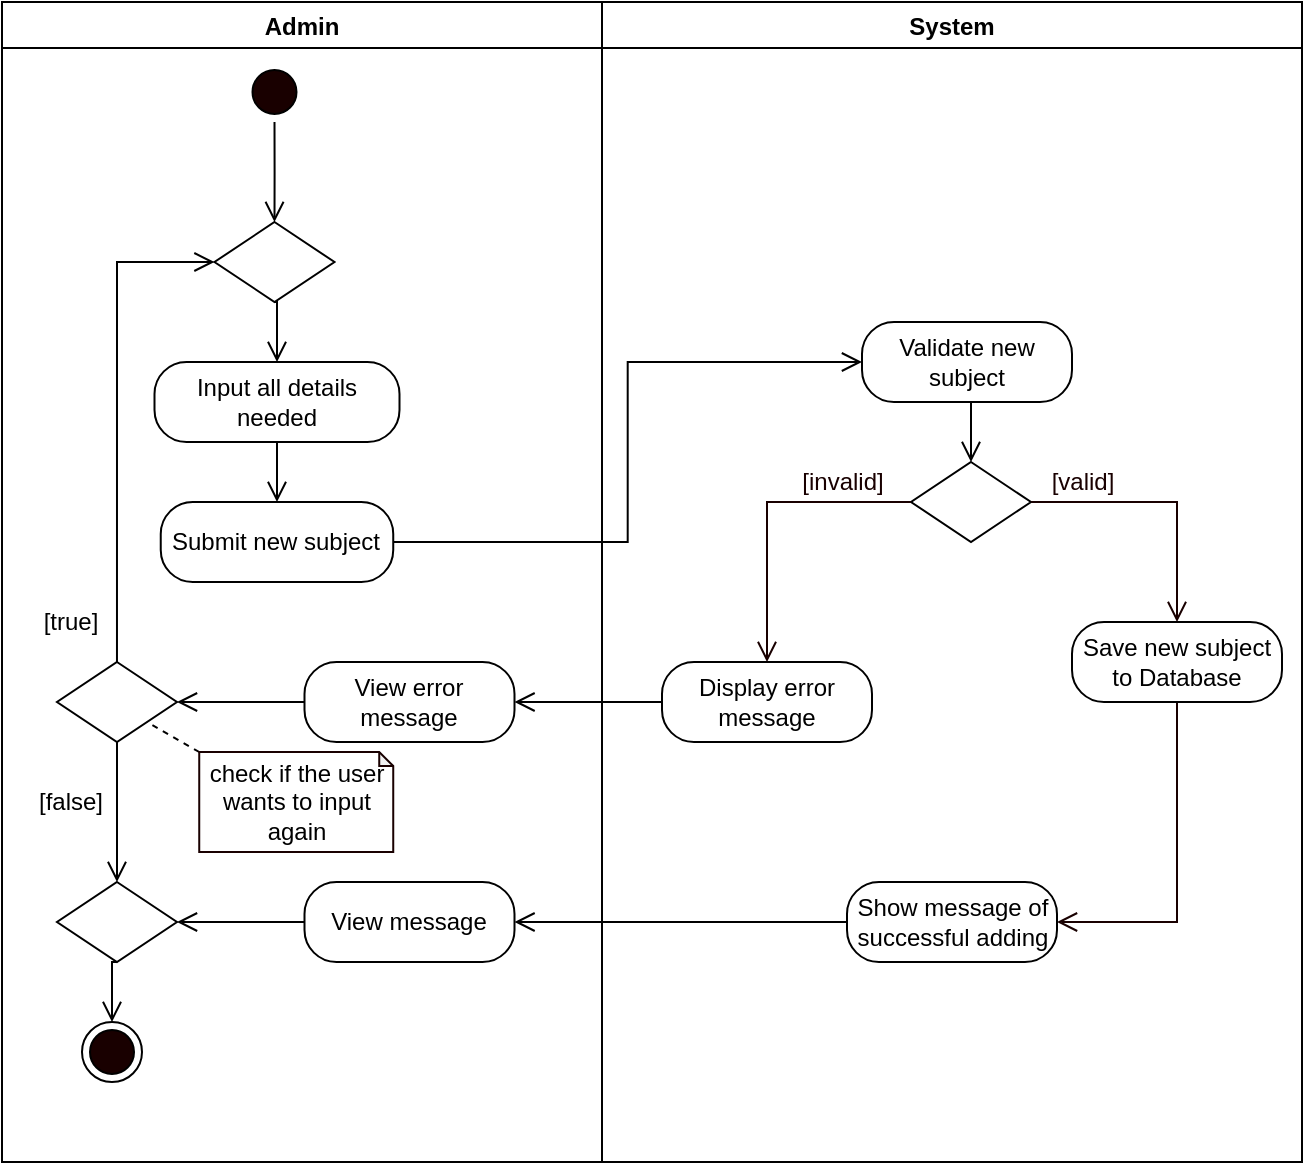 <mxfile version="14.6.13" type="device" pages="12"><diagram id="EBzUi2Tc6RtpXPdAx3Hm" name="Add Subject"><mxGraphModel dx="926" dy="626" grid="1" gridSize="10" guides="1" tooltips="1" connect="1" arrows="1" fold="1" page="1" pageScale="1" pageWidth="850" pageHeight="1100" math="0" shadow="0"><root><mxCell id="0"/><mxCell id="1" parent="0"/><mxCell id="xh0kIMmvh1ByV2QQUvD7-1" value="Admin" style="swimlane;startSize=23;" parent="1" vertex="1"><mxGeometry x="40" y="10" width="300" height="580" as="geometry"/></mxCell><mxCell id="xh0kIMmvh1ByV2QQUvD7-2" style="edgeStyle=orthogonalEdgeStyle;rounded=0;orthogonalLoop=1;jettySize=auto;html=1;exitX=0.5;exitY=1;exitDx=0;exitDy=0;entryX=0.5;entryY=0;entryDx=0;entryDy=0;endArrow=open;endFill=0;endSize=8;" parent="xh0kIMmvh1ByV2QQUvD7-1" source="xh0kIMmvh1ByV2QQUvD7-3" edge="1"><mxGeometry relative="1" as="geometry"><mxPoint x="136.25" y="110" as="targetPoint"/></mxGeometry></mxCell><mxCell id="xh0kIMmvh1ByV2QQUvD7-3" value="" style="ellipse;html=1;shape=startState;fillColor=#190000;" parent="xh0kIMmvh1ByV2QQUvD7-1" vertex="1"><mxGeometry x="121.25" y="30" width="30" height="30" as="geometry"/></mxCell><mxCell id="xh0kIMmvh1ByV2QQUvD7-5" style="edgeStyle=orthogonalEdgeStyle;rounded=0;orthogonalLoop=1;jettySize=auto;html=1;exitX=0.5;exitY=1;exitDx=0;exitDy=0;entryX=0.5;entryY=0;entryDx=0;entryDy=0;endArrow=open;endFill=0;endSize=8;" parent="xh0kIMmvh1ByV2QQUvD7-1" source="xh0kIMmvh1ByV2QQUvD7-6" target="xh0kIMmvh1ByV2QQUvD7-7" edge="1"><mxGeometry relative="1" as="geometry"/></mxCell><mxCell id="xh0kIMmvh1ByV2QQUvD7-6" value="Input all details needed" style="rounded=1;whiteSpace=wrap;html=1;arcSize=40;" parent="xh0kIMmvh1ByV2QQUvD7-1" vertex="1"><mxGeometry x="76.25" y="180" width="122.5" height="40" as="geometry"/></mxCell><mxCell id="xh0kIMmvh1ByV2QQUvD7-7" value="Submit new subject" style="rounded=1;whiteSpace=wrap;html=1;arcSize=40;" parent="xh0kIMmvh1ByV2QQUvD7-1" vertex="1"><mxGeometry x="79.37" y="250" width="116.25" height="40" as="geometry"/></mxCell><mxCell id="xh0kIMmvh1ByV2QQUvD7-8" style="edgeStyle=orthogonalEdgeStyle;rounded=0;orthogonalLoop=1;jettySize=auto;html=1;exitX=0.5;exitY=1;exitDx=0;exitDy=0;entryX=0.5;entryY=0;entryDx=0;entryDy=0;endArrow=open;endFill=0;endSize=8;" parent="xh0kIMmvh1ByV2QQUvD7-1" source="xh0kIMmvh1ByV2QQUvD7-9" target="xh0kIMmvh1ByV2QQUvD7-6" edge="1"><mxGeometry relative="1" as="geometry"/></mxCell><mxCell id="xh0kIMmvh1ByV2QQUvD7-9" value="" style="rhombus;whiteSpace=wrap;html=1;" parent="xh0kIMmvh1ByV2QQUvD7-1" vertex="1"><mxGeometry x="106.25" y="110" width="60" height="40" as="geometry"/></mxCell><mxCell id="xh0kIMmvh1ByV2QQUvD7-13" style="edgeStyle=orthogonalEdgeStyle;rounded=0;orthogonalLoop=1;jettySize=auto;html=1;exitX=0.5;exitY=0;exitDx=0;exitDy=0;entryX=0;entryY=0.5;entryDx=0;entryDy=0;endArrow=open;endFill=0;endSize=8;" parent="xh0kIMmvh1ByV2QQUvD7-1" source="xh0kIMmvh1ByV2QQUvD7-15" target="xh0kIMmvh1ByV2QQUvD7-9" edge="1"><mxGeometry relative="1" as="geometry"><Array as="points"><mxPoint x="58" y="130"/></Array></mxGeometry></mxCell><mxCell id="8epDgxyAZA8r_FFWU2e0-5" style="edgeStyle=orthogonalEdgeStyle;rounded=0;orthogonalLoop=1;jettySize=auto;html=1;exitX=0.5;exitY=1;exitDx=0;exitDy=0;entryX=0.5;entryY=0;entryDx=0;entryDy=0;endArrow=open;endFill=0;endSize=8;" parent="xh0kIMmvh1ByV2QQUvD7-1" source="xh0kIMmvh1ByV2QQUvD7-15" target="8epDgxyAZA8r_FFWU2e0-1" edge="1"><mxGeometry relative="1" as="geometry"/></mxCell><mxCell id="xh0kIMmvh1ByV2QQUvD7-15" value="" style="rhombus;whiteSpace=wrap;html=1;" parent="xh0kIMmvh1ByV2QQUvD7-1" vertex="1"><mxGeometry x="27.49" y="330" width="60" height="40" as="geometry"/></mxCell><mxCell id="xh0kIMmvh1ByV2QQUvD7-16" value="[true]" style="text;html=1;align=center;verticalAlign=middle;resizable=0;points=[];autosize=1;strokeColor=none;" parent="xh0kIMmvh1ByV2QQUvD7-1" vertex="1"><mxGeometry x="14.37" y="300" width="40" height="20" as="geometry"/></mxCell><mxCell id="xh0kIMmvh1ByV2QQUvD7-18" style="rounded=0;orthogonalLoop=1;jettySize=auto;html=1;exitX=0;exitY=0;exitDx=0;exitDy=0;exitPerimeter=0;entryX=1;entryY=1;entryDx=0;entryDy=0;endArrow=none;endFill=0;endSize=8;dashed=1;" parent="xh0kIMmvh1ByV2QQUvD7-1" source="xh0kIMmvh1ByV2QQUvD7-19" target="xh0kIMmvh1ByV2QQUvD7-15" edge="1"><mxGeometry relative="1" as="geometry"><mxPoint x="118.75" y="385" as="sourcePoint"/></mxGeometry></mxCell><mxCell id="xh0kIMmvh1ByV2QQUvD7-19" value="check if the user wants to input again" style="shape=note;whiteSpace=wrap;html=1;backgroundOutline=1;darkOpacity=0.05;strokeColor=#190000;size=7;" parent="xh0kIMmvh1ByV2QQUvD7-1" vertex="1"><mxGeometry x="98.62" y="375" width="97" height="50" as="geometry"/></mxCell><mxCell id="xh0kIMmvh1ByV2QQUvD7-38" value="[false]" style="text;html=1;align=center;verticalAlign=middle;resizable=0;points=[];autosize=1;strokeColor=none;" parent="xh0kIMmvh1ByV2QQUvD7-1" vertex="1"><mxGeometry x="9.37" y="390" width="50" height="20" as="geometry"/></mxCell><mxCell id="xh0kIMmvh1ByV2QQUvD7-42" value="" style="ellipse;html=1;shape=endState;fillColor=#190000;" parent="xh0kIMmvh1ByV2QQUvD7-1" vertex="1"><mxGeometry x="40" y="510" width="30" height="30" as="geometry"/></mxCell><mxCell id="YY3ElkvbTVMBu870q6Z0-2" style="edgeStyle=orthogonalEdgeStyle;rounded=0;orthogonalLoop=1;jettySize=auto;html=1;exitX=0;exitY=0.5;exitDx=0;exitDy=0;entryX=1;entryY=0.5;entryDx=0;entryDy=0;endArrow=open;endFill=0;endSize=8;" parent="xh0kIMmvh1ByV2QQUvD7-1" source="YY3ElkvbTVMBu870q6Z0-1" target="xh0kIMmvh1ByV2QQUvD7-15" edge="1"><mxGeometry relative="1" as="geometry"><Array as="points"><mxPoint x="130" y="350"/><mxPoint x="130" y="350"/></Array></mxGeometry></mxCell><mxCell id="YY3ElkvbTVMBu870q6Z0-1" value="View error message" style="rounded=1;whiteSpace=wrap;html=1;arcSize=40;" parent="xh0kIMmvh1ByV2QQUvD7-1" vertex="1"><mxGeometry x="151.25" y="330" width="105" height="40" as="geometry"/></mxCell><mxCell id="8epDgxyAZA8r_FFWU2e0-9" style="edgeStyle=orthogonalEdgeStyle;rounded=0;orthogonalLoop=1;jettySize=auto;html=1;exitX=0.5;exitY=1;exitDx=0;exitDy=0;entryX=0.5;entryY=0;entryDx=0;entryDy=0;endArrow=open;endFill=0;endSize=8;" parent="xh0kIMmvh1ByV2QQUvD7-1" source="8epDgxyAZA8r_FFWU2e0-1" target="xh0kIMmvh1ByV2QQUvD7-42" edge="1"><mxGeometry relative="1" as="geometry"/></mxCell><mxCell id="8epDgxyAZA8r_FFWU2e0-1" value="" style="rhombus;whiteSpace=wrap;html=1;" parent="xh0kIMmvh1ByV2QQUvD7-1" vertex="1"><mxGeometry x="27.49" y="440" width="60" height="40" as="geometry"/></mxCell><mxCell id="8epDgxyAZA8r_FFWU2e0-8" style="edgeStyle=orthogonalEdgeStyle;rounded=0;orthogonalLoop=1;jettySize=auto;html=1;exitX=0;exitY=0.5;exitDx=0;exitDy=0;endArrow=open;endFill=0;endSize=8;" parent="xh0kIMmvh1ByV2QQUvD7-1" source="8epDgxyAZA8r_FFWU2e0-6" target="8epDgxyAZA8r_FFWU2e0-1" edge="1"><mxGeometry relative="1" as="geometry"/></mxCell><mxCell id="8epDgxyAZA8r_FFWU2e0-6" value="View message" style="rounded=1;whiteSpace=wrap;html=1;arcSize=40;" parent="xh0kIMmvh1ByV2QQUvD7-1" vertex="1"><mxGeometry x="151.25" y="440" width="105" height="40" as="geometry"/></mxCell><mxCell id="xh0kIMmvh1ByV2QQUvD7-20" value="System" style="swimlane;" parent="1" vertex="1"><mxGeometry x="340" y="10" width="350" height="580" as="geometry"/></mxCell><mxCell id="xh0kIMmvh1ByV2QQUvD7-21" value="Validate new subject" style="rounded=1;whiteSpace=wrap;html=1;arcSize=40;" parent="xh0kIMmvh1ByV2QQUvD7-20" vertex="1"><mxGeometry x="130" y="160" width="105" height="40" as="geometry"/></mxCell><mxCell id="xh0kIMmvh1ByV2QQUvD7-22" value="" style="rhombus;whiteSpace=wrap;html=1;" parent="xh0kIMmvh1ByV2QQUvD7-20" vertex="1"><mxGeometry x="154.5" y="230" width="60" height="40" as="geometry"/></mxCell><mxCell id="xh0kIMmvh1ByV2QQUvD7-23" style="edgeStyle=orthogonalEdgeStyle;rounded=0;orthogonalLoop=1;jettySize=auto;html=1;exitX=0.5;exitY=1;exitDx=0;exitDy=0;entryX=0.5;entryY=0;entryDx=0;entryDy=0;endArrow=open;endFill=0;endSize=8;" parent="xh0kIMmvh1ByV2QQUvD7-20" source="xh0kIMmvh1ByV2QQUvD7-21" target="xh0kIMmvh1ByV2QQUvD7-22" edge="1"><mxGeometry relative="1" as="geometry"/></mxCell><mxCell id="xh0kIMmvh1ByV2QQUvD7-24" value="&lt;font color=&quot;#190000&quot;&gt;[valid]&lt;/font&gt;" style="text;html=1;align=center;verticalAlign=middle;resizable=0;points=[];autosize=1;strokeColor=none;fontColor=#FFFFFF;" parent="xh0kIMmvh1ByV2QQUvD7-20" vertex="1"><mxGeometry x="214.5" y="230" width="50" height="20" as="geometry"/></mxCell><mxCell id="xh0kIMmvh1ByV2QQUvD7-25" value="&lt;font color=&quot;#190000&quot;&gt;[invalid]&lt;/font&gt;" style="text;html=1;align=center;verticalAlign=middle;resizable=0;points=[];autosize=1;strokeColor=none;fontColor=#FFFFFF;" parent="xh0kIMmvh1ByV2QQUvD7-20" vertex="1"><mxGeometry x="90" y="230" width="60" height="20" as="geometry"/></mxCell><mxCell id="xh0kIMmvh1ByV2QQUvD7-26" value="Display error message" style="rounded=1;whiteSpace=wrap;html=1;arcSize=40;" parent="xh0kIMmvh1ByV2QQUvD7-20" vertex="1"><mxGeometry x="30" y="330" width="105" height="40" as="geometry"/></mxCell><mxCell id="xh0kIMmvh1ByV2QQUvD7-27" style="edgeStyle=orthogonalEdgeStyle;rounded=0;orthogonalLoop=1;jettySize=auto;html=1;exitX=0.5;exitY=1;exitDx=0;exitDy=0;entryX=1;entryY=0.5;entryDx=0;entryDy=0;fontColor=#FFFFFF;endArrow=open;endFill=0;endSize=8;strokeColor=#190000;" parent="xh0kIMmvh1ByV2QQUvD7-20" source="xh0kIMmvh1ByV2QQUvD7-28" target="xh0kIMmvh1ByV2QQUvD7-31" edge="1"><mxGeometry relative="1" as="geometry"/></mxCell><mxCell id="xh0kIMmvh1ByV2QQUvD7-28" value="Save new subject to Database" style="rounded=1;whiteSpace=wrap;html=1;arcSize=40;" parent="xh0kIMmvh1ByV2QQUvD7-20" vertex="1"><mxGeometry x="235" y="310" width="105" height="40" as="geometry"/></mxCell><mxCell id="xh0kIMmvh1ByV2QQUvD7-29" style="edgeStyle=orthogonalEdgeStyle;rounded=0;orthogonalLoop=1;jettySize=auto;html=1;exitX=0;exitY=0.5;exitDx=0;exitDy=0;fontColor=#FFFFFF;endArrow=open;endFill=0;endSize=8;strokeColor=#190000;entryX=0.5;entryY=0;entryDx=0;entryDy=0;" parent="xh0kIMmvh1ByV2QQUvD7-20" source="xh0kIMmvh1ByV2QQUvD7-22" target="xh0kIMmvh1ByV2QQUvD7-26" edge="1"><mxGeometry relative="1" as="geometry"><mxPoint x="80" y="290" as="targetPoint"/></mxGeometry></mxCell><mxCell id="xh0kIMmvh1ByV2QQUvD7-30" style="edgeStyle=orthogonalEdgeStyle;rounded=0;orthogonalLoop=1;jettySize=auto;html=1;exitX=1;exitY=0.5;exitDx=0;exitDy=0;fontColor=#FFFFFF;endArrow=open;endFill=0;endSize=8;strokeColor=#190000;entryX=0.5;entryY=0;entryDx=0;entryDy=0;" parent="xh0kIMmvh1ByV2QQUvD7-20" source="xh0kIMmvh1ByV2QQUvD7-22" target="xh0kIMmvh1ByV2QQUvD7-28" edge="1"><mxGeometry relative="1" as="geometry"><mxPoint x="280" y="290" as="targetPoint"/></mxGeometry></mxCell><mxCell id="xh0kIMmvh1ByV2QQUvD7-31" value="Show message of successful adding" style="rounded=1;whiteSpace=wrap;html=1;arcSize=40;" parent="xh0kIMmvh1ByV2QQUvD7-20" vertex="1"><mxGeometry x="122.5" y="440" width="105" height="40" as="geometry"/></mxCell><mxCell id="xh0kIMmvh1ByV2QQUvD7-35" style="edgeStyle=orthogonalEdgeStyle;rounded=0;orthogonalLoop=1;jettySize=auto;html=1;exitX=1;exitY=0.5;exitDx=0;exitDy=0;entryX=0;entryY=0.5;entryDx=0;entryDy=0;endArrow=open;endFill=0;endSize=8;" parent="1" source="xh0kIMmvh1ByV2QQUvD7-7" target="xh0kIMmvh1ByV2QQUvD7-21" edge="1"><mxGeometry relative="1" as="geometry"/></mxCell><mxCell id="xh0kIMmvh1ByV2QQUvD7-37" style="edgeStyle=orthogonalEdgeStyle;rounded=0;orthogonalLoop=1;jettySize=auto;html=1;exitX=0;exitY=0.5;exitDx=0;exitDy=0;entryX=1;entryY=0.5;entryDx=0;entryDy=0;endArrow=open;endFill=0;endSize=8;" parent="1" source="xh0kIMmvh1ByV2QQUvD7-26" target="YY3ElkvbTVMBu870q6Z0-1" edge="1"><mxGeometry relative="1" as="geometry"/></mxCell><mxCell id="8epDgxyAZA8r_FFWU2e0-7" style="edgeStyle=orthogonalEdgeStyle;rounded=0;orthogonalLoop=1;jettySize=auto;html=1;exitX=0;exitY=0.5;exitDx=0;exitDy=0;entryX=1;entryY=0.5;entryDx=0;entryDy=0;endArrow=open;endFill=0;endSize=8;" parent="1" source="xh0kIMmvh1ByV2QQUvD7-31" target="8epDgxyAZA8r_FFWU2e0-6" edge="1"><mxGeometry relative="1" as="geometry"/></mxCell></root></mxGraphModel></diagram><diagram id="Nxbdhf2wQgpg7bDp_CXB" name="Edit Subject"><mxGraphModel dx="926" dy="626" grid="1" gridSize="10" guides="1" tooltips="1" connect="1" arrows="1" fold="1" page="1" pageScale="1" pageWidth="850" pageHeight="1100" math="0" shadow="0"><root><mxCell id="2pbZad7XpDQO6Ida-xuU-0"/><mxCell id="2pbZad7XpDQO6Ida-xuU-1" parent="2pbZad7XpDQO6Ida-xuU-0"/><mxCell id="HRwcVcrYkbmRWTZ5L8v_-0" value="Admin" style="swimlane;startSize=23;" parent="2pbZad7XpDQO6Ida-xuU-1" vertex="1"><mxGeometry x="20" y="10" width="320" height="970" as="geometry"/></mxCell><mxCell id="HRwcVcrYkbmRWTZ5L8v_-1" style="edgeStyle=orthogonalEdgeStyle;rounded=0;orthogonalLoop=1;jettySize=auto;html=1;exitX=0.5;exitY=1;exitDx=0;exitDy=0;entryX=0.5;entryY=0;entryDx=0;entryDy=0;endArrow=open;endFill=0;endSize=8;" parent="HRwcVcrYkbmRWTZ5L8v_-0" source="HRwcVcrYkbmRWTZ5L8v_-2" edge="1"><mxGeometry relative="1" as="geometry"><mxPoint x="165" y="110" as="targetPoint"/></mxGeometry></mxCell><mxCell id="HRwcVcrYkbmRWTZ5L8v_-2" value="" style="ellipse;html=1;shape=startState;fillColor=#190000;" parent="HRwcVcrYkbmRWTZ5L8v_-0" vertex="1"><mxGeometry x="150" y="30" width="30" height="30" as="geometry"/></mxCell><mxCell id="HRwcVcrYkbmRWTZ5L8v_-4" style="edgeStyle=orthogonalEdgeStyle;rounded=0;orthogonalLoop=1;jettySize=auto;html=1;exitX=0.5;exitY=1;exitDx=0;exitDy=0;entryX=0.5;entryY=0;entryDx=0;entryDy=0;endArrow=open;endFill=0;endSize=8;" parent="HRwcVcrYkbmRWTZ5L8v_-0" source="HRwcVcrYkbmRWTZ5L8v_-5" target="HRwcVcrYkbmRWTZ5L8v_-6" edge="1"><mxGeometry relative="1" as="geometry"/></mxCell><mxCell id="HRwcVcrYkbmRWTZ5L8v_-5" value="Edit all details needed" style="rounded=1;whiteSpace=wrap;html=1;arcSize=40;" parent="HRwcVcrYkbmRWTZ5L8v_-0" vertex="1"><mxGeometry x="142.85" y="610" width="122.5" height="40" as="geometry"/></mxCell><mxCell id="HRwcVcrYkbmRWTZ5L8v_-6" value="Submit updated subject" style="rounded=1;whiteSpace=wrap;html=1;arcSize=40;" parent="HRwcVcrYkbmRWTZ5L8v_-0" vertex="1"><mxGeometry x="145.97" y="680" width="116.25" height="40" as="geometry"/></mxCell><mxCell id="HRwcVcrYkbmRWTZ5L8v_-7" style="edgeStyle=orthogonalEdgeStyle;rounded=0;orthogonalLoop=1;jettySize=auto;html=1;exitX=0.5;exitY=1;exitDx=0;exitDy=0;entryX=0.5;entryY=0;entryDx=0;entryDy=0;endArrow=open;endFill=0;endSize=8;" parent="HRwcVcrYkbmRWTZ5L8v_-0" source="HRwcVcrYkbmRWTZ5L8v_-8" target="HRwcVcrYkbmRWTZ5L8v_-5" edge="1"><mxGeometry relative="1" as="geometry"/></mxCell><mxCell id="HRwcVcrYkbmRWTZ5L8v_-8" value="" style="rhombus;whiteSpace=wrap;html=1;" parent="HRwcVcrYkbmRWTZ5L8v_-0" vertex="1"><mxGeometry x="172.85" y="540" width="60" height="40" as="geometry"/></mxCell><mxCell id="HRwcVcrYkbmRWTZ5L8v_-9" style="edgeStyle=orthogonalEdgeStyle;rounded=0;orthogonalLoop=1;jettySize=auto;html=1;exitX=0.5;exitY=0;exitDx=0;exitDy=0;entryX=0;entryY=0.5;entryDx=0;entryDy=0;endArrow=open;endFill=0;endSize=8;" parent="HRwcVcrYkbmRWTZ5L8v_-0" source="HRwcVcrYkbmRWTZ5L8v_-11" target="HRwcVcrYkbmRWTZ5L8v_-8" edge="1"><mxGeometry relative="1" as="geometry"/></mxCell><mxCell id="HRwcVcrYkbmRWTZ5L8v_-10" style="edgeStyle=orthogonalEdgeStyle;rounded=0;orthogonalLoop=1;jettySize=auto;html=1;exitX=0.5;exitY=1;exitDx=0;exitDy=0;endArrow=open;endFill=0;endSize=8;startArrow=none;entryX=0.5;entryY=0;entryDx=0;entryDy=0;" parent="HRwcVcrYkbmRWTZ5L8v_-0" source="HRwcVcrYkbmRWTZ5L8v_-11" target="ZfUovw8juMmtVBluoH26-0" edge="1"><mxGeometry relative="1" as="geometry"><mxPoint x="87.24" y="870" as="targetPoint"/><Array as="points"/></mxGeometry></mxCell><mxCell id="HRwcVcrYkbmRWTZ5L8v_-11" value="" style="rhombus;whiteSpace=wrap;html=1;" parent="HRwcVcrYkbmRWTZ5L8v_-0" vertex="1"><mxGeometry x="69.61" y="750" width="60" height="40" as="geometry"/></mxCell><mxCell id="HRwcVcrYkbmRWTZ5L8v_-12" value="[true]" style="text;html=1;align=center;verticalAlign=middle;resizable=0;points=[];autosize=1;strokeColor=none;" parent="HRwcVcrYkbmRWTZ5L8v_-0" vertex="1"><mxGeometry x="97.85" y="730" width="40" height="20" as="geometry"/></mxCell><mxCell id="HRwcVcrYkbmRWTZ5L8v_-13" style="rounded=0;orthogonalLoop=1;jettySize=auto;html=1;exitX=0;exitY=0.5;exitDx=0;exitDy=0;exitPerimeter=0;entryX=1;entryY=1;entryDx=0;entryDy=0;endArrow=none;endFill=0;endSize=8;dashed=1;" parent="HRwcVcrYkbmRWTZ5L8v_-0" source="HRwcVcrYkbmRWTZ5L8v_-14" target="HRwcVcrYkbmRWTZ5L8v_-11" edge="1"><mxGeometry relative="1" as="geometry"/></mxCell><mxCell id="HRwcVcrYkbmRWTZ5L8v_-14" value="check if the user wants to input again" style="shape=note;whiteSpace=wrap;html=1;backgroundOutline=1;darkOpacity=0.05;strokeColor=#190000;size=7;" parent="HRwcVcrYkbmRWTZ5L8v_-0" vertex="1"><mxGeometry x="159.62" y="800" width="138.75" height="40" as="geometry"/></mxCell><mxCell id="HRwcVcrYkbmRWTZ5L8v_-15" value="[false]" style="text;html=1;align=center;verticalAlign=middle;resizable=0;points=[];autosize=1;strokeColor=none;" parent="HRwcVcrYkbmRWTZ5L8v_-0" vertex="1"><mxGeometry x="92.85" y="810" width="50" height="20" as="geometry"/></mxCell><mxCell id="HRwcVcrYkbmRWTZ5L8v_-16" value="" style="ellipse;html=1;shape=endState;fillColor=#190000;" parent="HRwcVcrYkbmRWTZ5L8v_-0" vertex="1"><mxGeometry x="84.61" y="930" width="30" height="30" as="geometry"/></mxCell><mxCell id="Gt6QmuDBlr8Hrm3NTIvc-2" style="edgeStyle=orthogonalEdgeStyle;rounded=0;orthogonalLoop=1;jettySize=auto;html=1;exitX=0;exitY=0.5;exitDx=0;exitDy=0;endArrow=open;endFill=0;endSize=8;" parent="HRwcVcrYkbmRWTZ5L8v_-0" source="Gt6QmuDBlr8Hrm3NTIvc-0" target="HRwcVcrYkbmRWTZ5L8v_-11" edge="1"><mxGeometry relative="1" as="geometry"/></mxCell><mxCell id="Gt6QmuDBlr8Hrm3NTIvc-0" value="View error message" style="rounded=1;whiteSpace=wrap;html=1;arcSize=40;" parent="HRwcVcrYkbmRWTZ5L8v_-0" vertex="1"><mxGeometry x="176.49" y="750" width="105" height="40" as="geometry"/></mxCell><mxCell id="ZfUovw8juMmtVBluoH26-1" style="edgeStyle=orthogonalEdgeStyle;rounded=0;orthogonalLoop=1;jettySize=auto;html=1;exitX=0;exitY=0.5;exitDx=0;exitDy=0;entryX=1;entryY=0.5;entryDx=0;entryDy=0;endArrow=open;endFill=0;endSize=8;" parent="HRwcVcrYkbmRWTZ5L8v_-0" source="f4IEDIOZ6t7WaaS_0a8o-0" target="ZfUovw8juMmtVBluoH26-0" edge="1"><mxGeometry relative="1" as="geometry"/></mxCell><mxCell id="f4IEDIOZ6t7WaaS_0a8o-0" value="View message" style="rounded=1;whiteSpace=wrap;html=1;arcSize=40;" parent="HRwcVcrYkbmRWTZ5L8v_-0" vertex="1"><mxGeometry x="166.5" y="860" width="125" height="40" as="geometry"/></mxCell><mxCell id="ZfUovw8juMmtVBluoH26-2" style="edgeStyle=orthogonalEdgeStyle;rounded=0;orthogonalLoop=1;jettySize=auto;html=1;exitX=0.5;exitY=1;exitDx=0;exitDy=0;entryX=0.5;entryY=0;entryDx=0;entryDy=0;endArrow=open;endFill=0;endSize=8;" parent="HRwcVcrYkbmRWTZ5L8v_-0" source="ZfUovw8juMmtVBluoH26-0" target="HRwcVcrYkbmRWTZ5L8v_-16" edge="1"><mxGeometry relative="1" as="geometry"/></mxCell><mxCell id="ZfUovw8juMmtVBluoH26-0" value="" style="rhombus;whiteSpace=wrap;html=1;" parent="HRwcVcrYkbmRWTZ5L8v_-0" vertex="1"><mxGeometry x="69.61" y="860" width="60" height="40" as="geometry"/></mxCell><mxCell id="LO9OHkwaROmUGPkTzwrd-13" value="Select edit button of the selected subject" style="rounded=1;whiteSpace=wrap;html=1;arcSize=40;" parent="HRwcVcrYkbmRWTZ5L8v_-0" vertex="1"><mxGeometry x="145.97" y="460" width="125" height="40" as="geometry"/></mxCell><mxCell id="LO9OHkwaROmUGPkTzwrd-4" style="edgeStyle=orthogonalEdgeStyle;rounded=0;orthogonalLoop=1;jettySize=auto;html=1;exitX=0.5;exitY=1;exitDx=0;exitDy=0;endArrow=open;endFill=0;endSize=8;entryX=0;entryY=0.5;entryDx=0;entryDy=0;" parent="HRwcVcrYkbmRWTZ5L8v_-0" source="LO9OHkwaROmUGPkTzwrd-5" target="ZfUovw8juMmtVBluoH26-0" edge="1"><mxGeometry relative="1" as="geometry"><mxPoint x="92.6" y="450" as="targetPoint"/></mxGeometry></mxCell><mxCell id="LO9OHkwaROmUGPkTzwrd-5" value="" style="rhombus;whiteSpace=wrap;html=1;" parent="HRwcVcrYkbmRWTZ5L8v_-0" vertex="1"><mxGeometry x="7.0" y="410" width="60" height="40" as="geometry"/></mxCell><mxCell id="LO9OHkwaROmUGPkTzwrd-6" value="[search again]" style="text;html=1;align=center;verticalAlign=middle;resizable=0;points=[];autosize=1;strokeColor=none;rotation=0;" parent="HRwcVcrYkbmRWTZ5L8v_-0" vertex="1"><mxGeometry x="39.61" y="380" width="90" height="20" as="geometry"/></mxCell><mxCell id="LO9OHkwaROmUGPkTzwrd-7" value="[cancel search]" style="text;html=1;align=center;verticalAlign=middle;resizable=0;points=[];autosize=1;strokeColor=none;rotation=0;" parent="HRwcVcrYkbmRWTZ5L8v_-0" vertex="1"><mxGeometry x="29.61" y="470" width="100" height="20" as="geometry"/></mxCell><mxCell id="LO9OHkwaROmUGPkTzwrd-11" value="View no found subject message" style="rounded=1;whiteSpace=wrap;html=1;arcSize=40;" parent="HRwcVcrYkbmRWTZ5L8v_-0" vertex="1"><mxGeometry x="176.49" y="370" width="105" height="40" as="geometry"/></mxCell><mxCell id="LO9OHkwaROmUGPkTzwrd-10" style="edgeStyle=orthogonalEdgeStyle;rounded=0;orthogonalLoop=1;jettySize=auto;html=1;exitX=0.5;exitY=1;exitDx=0;exitDy=0;entryX=1;entryY=0.5;entryDx=0;entryDy=0;endArrow=open;endFill=0;endSize=8;" parent="HRwcVcrYkbmRWTZ5L8v_-0" source="LO9OHkwaROmUGPkTzwrd-11" target="LO9OHkwaROmUGPkTzwrd-5" edge="1"><mxGeometry relative="1" as="geometry"/></mxCell><mxCell id="if9hz5tMV6yXz72jn-nV-0" value="Submit search" style="rounded=1;whiteSpace=wrap;html=1;arcSize=40;" vertex="1" parent="HRwcVcrYkbmRWTZ5L8v_-0"><mxGeometry x="105" y="290" width="120" height="40" as="geometry"/></mxCell><mxCell id="HRwcVcrYkbmRWTZ5L8v_-17" value="System" style="swimlane;" parent="2pbZad7XpDQO6Ida-xuU-1" vertex="1"><mxGeometry x="340" y="10" width="350" height="970" as="geometry"/></mxCell><mxCell id="HRwcVcrYkbmRWTZ5L8v_-18" value="Validate updated&amp;nbsp;subject" style="rounded=1;whiteSpace=wrap;html=1;arcSize=40;" parent="HRwcVcrYkbmRWTZ5L8v_-17" vertex="1"><mxGeometry x="129.6" y="590" width="105" height="40" as="geometry"/></mxCell><mxCell id="HRwcVcrYkbmRWTZ5L8v_-19" value="" style="rhombus;whiteSpace=wrap;html=1;" parent="HRwcVcrYkbmRWTZ5L8v_-17" vertex="1"><mxGeometry x="154.1" y="660" width="60" height="40" as="geometry"/></mxCell><mxCell id="HRwcVcrYkbmRWTZ5L8v_-20" style="edgeStyle=orthogonalEdgeStyle;rounded=0;orthogonalLoop=1;jettySize=auto;html=1;exitX=0.5;exitY=1;exitDx=0;exitDy=0;entryX=0.5;entryY=0;entryDx=0;entryDy=0;endArrow=open;endFill=0;endSize=8;" parent="HRwcVcrYkbmRWTZ5L8v_-17" source="HRwcVcrYkbmRWTZ5L8v_-18" target="HRwcVcrYkbmRWTZ5L8v_-19" edge="1"><mxGeometry relative="1" as="geometry"/></mxCell><mxCell id="HRwcVcrYkbmRWTZ5L8v_-21" value="&lt;font color=&quot;#190000&quot;&gt;[valid]&lt;/font&gt;" style="text;html=1;align=center;verticalAlign=middle;resizable=0;points=[];autosize=1;strokeColor=none;fontColor=#FFFFFF;" parent="HRwcVcrYkbmRWTZ5L8v_-17" vertex="1"><mxGeometry x="214.1" y="660" width="50" height="20" as="geometry"/></mxCell><mxCell id="HRwcVcrYkbmRWTZ5L8v_-22" value="&lt;font color=&quot;#190000&quot;&gt;[invalid]&lt;/font&gt;" style="text;html=1;align=center;verticalAlign=middle;resizable=0;points=[];autosize=1;strokeColor=none;fontColor=#FFFFFF;" parent="HRwcVcrYkbmRWTZ5L8v_-17" vertex="1"><mxGeometry x="89.6" y="660" width="60" height="20" as="geometry"/></mxCell><mxCell id="HRwcVcrYkbmRWTZ5L8v_-23" value="Show error message" style="rounded=1;whiteSpace=wrap;html=1;arcSize=40;" parent="HRwcVcrYkbmRWTZ5L8v_-17" vertex="1"><mxGeometry x="29.6" y="740" width="105" height="40" as="geometry"/></mxCell><mxCell id="HRwcVcrYkbmRWTZ5L8v_-24" style="edgeStyle=orthogonalEdgeStyle;rounded=0;orthogonalLoop=1;jettySize=auto;html=1;exitX=0.5;exitY=1;exitDx=0;exitDy=0;entryX=1;entryY=0.5;entryDx=0;entryDy=0;fontColor=#FFFFFF;endArrow=open;endFill=0;endSize=8;strokeColor=#190000;" parent="HRwcVcrYkbmRWTZ5L8v_-17" source="HRwcVcrYkbmRWTZ5L8v_-25" target="HRwcVcrYkbmRWTZ5L8v_-29" edge="1"><mxGeometry relative="1" as="geometry"/></mxCell><mxCell id="HRwcVcrYkbmRWTZ5L8v_-25" value="Update subject details in Database" style="rounded=1;whiteSpace=wrap;html=1;arcSize=40;" parent="HRwcVcrYkbmRWTZ5L8v_-17" vertex="1"><mxGeometry x="219.6" y="740" width="120" height="40" as="geometry"/></mxCell><mxCell id="HRwcVcrYkbmRWTZ5L8v_-26" style="edgeStyle=orthogonalEdgeStyle;rounded=0;orthogonalLoop=1;jettySize=auto;html=1;exitX=0;exitY=0.5;exitDx=0;exitDy=0;fontColor=#FFFFFF;endArrow=open;endFill=0;endSize=8;strokeColor=#190000;entryX=0.5;entryY=0;entryDx=0;entryDy=0;" parent="HRwcVcrYkbmRWTZ5L8v_-17" source="HRwcVcrYkbmRWTZ5L8v_-19" target="HRwcVcrYkbmRWTZ5L8v_-23" edge="1"><mxGeometry relative="1" as="geometry"><mxPoint x="79.6" y="720" as="targetPoint"/></mxGeometry></mxCell><mxCell id="HRwcVcrYkbmRWTZ5L8v_-27" style="edgeStyle=orthogonalEdgeStyle;rounded=0;orthogonalLoop=1;jettySize=auto;html=1;exitX=1;exitY=0.5;exitDx=0;exitDy=0;fontColor=#FFFFFF;endArrow=open;endFill=0;endSize=8;strokeColor=#190000;entryX=0.5;entryY=0;entryDx=0;entryDy=0;" parent="HRwcVcrYkbmRWTZ5L8v_-17" source="HRwcVcrYkbmRWTZ5L8v_-19" target="HRwcVcrYkbmRWTZ5L8v_-25" edge="1"><mxGeometry relative="1" as="geometry"><mxPoint x="279.6" y="720" as="targetPoint"/></mxGeometry></mxCell><mxCell id="HRwcVcrYkbmRWTZ5L8v_-29" value="Show message of successful modifying" style="rounded=1;whiteSpace=wrap;html=1;arcSize=40;" parent="HRwcVcrYkbmRWTZ5L8v_-17" vertex="1"><mxGeometry x="109.6" y="860" width="125" height="40" as="geometry"/></mxCell><mxCell id="LO9OHkwaROmUGPkTzwrd-0" value="Input subject name in search bar" style="rounded=1;whiteSpace=wrap;html=1;arcSize=40;" parent="HRwcVcrYkbmRWTZ5L8v_-17" vertex="1"><mxGeometry x="-215.25" y="200" width="120" height="40" as="geometry"/></mxCell><mxCell id="LO9OHkwaROmUGPkTzwrd-1" style="edgeStyle=orthogonalEdgeStyle;rounded=0;orthogonalLoop=1;jettySize=auto;html=1;exitX=0.5;exitY=1;exitDx=0;exitDy=0;entryX=0.5;entryY=0;entryDx=0;entryDy=0;endArrow=open;endFill=0;endSize=8;" parent="HRwcVcrYkbmRWTZ5L8v_-17" source="LO9OHkwaROmUGPkTzwrd-2" target="LO9OHkwaROmUGPkTzwrd-0" edge="1"><mxGeometry relative="1" as="geometry"><mxPoint x="-225.25" y="-195" as="targetPoint"/></mxGeometry></mxCell><mxCell id="LO9OHkwaROmUGPkTzwrd-2" value="" style="rhombus;whiteSpace=wrap;html=1;" parent="HRwcVcrYkbmRWTZ5L8v_-17" vertex="1"><mxGeometry x="-185.25" y="110" width="60" height="40" as="geometry"/></mxCell><mxCell id="LO9OHkwaROmUGPkTzwrd-15" value="" style="rhombus;whiteSpace=wrap;html=1;" parent="HRwcVcrYkbmRWTZ5L8v_-17" vertex="1"><mxGeometry x="145.85" y="290" width="60" height="40" as="geometry"/></mxCell><mxCell id="LO9OHkwaROmUGPkTzwrd-16" value="&lt;font color=&quot;#190000&quot;&gt;[subject found]&lt;/font&gt;" style="text;html=1;align=center;verticalAlign=middle;resizable=0;points=[];autosize=1;strokeColor=none;fontColor=#FFFFFF;" parent="HRwcVcrYkbmRWTZ5L8v_-17" vertex="1"><mxGeometry x="203.35" y="290" width="100" height="20" as="geometry"/></mxCell><mxCell id="LO9OHkwaROmUGPkTzwrd-17" value="&lt;font color=&quot;#190000&quot;&gt;[no subject found]&lt;/font&gt;" style="text;html=1;align=center;verticalAlign=middle;resizable=0;points=[];autosize=1;strokeColor=none;fontColor=#FFFFFF;" parent="HRwcVcrYkbmRWTZ5L8v_-17" vertex="1"><mxGeometry x="48.35" y="290" width="110" height="20" as="geometry"/></mxCell><mxCell id="LO9OHkwaROmUGPkTzwrd-18" value="Show no found subject message" style="rounded=1;whiteSpace=wrap;html=1;arcSize=40;" parent="HRwcVcrYkbmRWTZ5L8v_-17" vertex="1"><mxGeometry x="40.85" y="370" width="105" height="40" as="geometry"/></mxCell><mxCell id="LO9OHkwaROmUGPkTzwrd-21" style="edgeStyle=orthogonalEdgeStyle;rounded=0;orthogonalLoop=1;jettySize=auto;html=1;exitX=0;exitY=0.5;exitDx=0;exitDy=0;fontColor=#FFFFFF;endArrow=open;endFill=0;endSize=8;strokeColor=#190000;entryX=0.5;entryY=0;entryDx=0;entryDy=0;" parent="HRwcVcrYkbmRWTZ5L8v_-17" source="LO9OHkwaROmUGPkTzwrd-15" target="LO9OHkwaROmUGPkTzwrd-18" edge="1"><mxGeometry relative="1" as="geometry"><mxPoint x="-287.65" y="-30" as="targetPoint"/></mxGeometry></mxCell><mxCell id="LO9OHkwaROmUGPkTzwrd-20" value="Display subject/s that match with the input" style="rounded=1;whiteSpace=wrap;html=1;arcSize=40;" parent="HRwcVcrYkbmRWTZ5L8v_-17" vertex="1"><mxGeometry x="188.35" y="400" width="130" height="40" as="geometry"/></mxCell><mxCell id="LO9OHkwaROmUGPkTzwrd-22" style="edgeStyle=orthogonalEdgeStyle;rounded=0;orthogonalLoop=1;jettySize=auto;html=1;exitX=1;exitY=0.5;exitDx=0;exitDy=0;fontColor=#FFFFFF;endArrow=open;endFill=0;endSize=8;strokeColor=#190000;entryX=0.5;entryY=0;entryDx=0;entryDy=0;" parent="HRwcVcrYkbmRWTZ5L8v_-17" source="LO9OHkwaROmUGPkTzwrd-15" target="LO9OHkwaROmUGPkTzwrd-20" edge="1"><mxGeometry relative="1" as="geometry"><mxPoint x="-88.9" y="-80" as="targetPoint"/></mxGeometry></mxCell><mxCell id="msVntdh6kkrQbIYHircE-1" value="Display form with value" style="rounded=1;whiteSpace=wrap;html=1;arcSize=40;" parent="HRwcVcrYkbmRWTZ5L8v_-17" vertex="1"><mxGeometry x="94.6" y="500" width="125" height="40" as="geometry"/></mxCell><mxCell id="HRwcVcrYkbmRWTZ5L8v_-34" style="edgeStyle=orthogonalEdgeStyle;rounded=0;orthogonalLoop=1;jettySize=auto;html=1;exitX=1;exitY=0.5;exitDx=0;exitDy=0;entryX=0;entryY=0.5;entryDx=0;entryDy=0;endArrow=open;endFill=0;endSize=8;" parent="2pbZad7XpDQO6Ida-xuU-1" source="HRwcVcrYkbmRWTZ5L8v_-6" target="HRwcVcrYkbmRWTZ5L8v_-18" edge="1"><mxGeometry relative="1" as="geometry"/></mxCell><mxCell id="HRwcVcrYkbmRWTZ5L8v_-35" style="edgeStyle=orthogonalEdgeStyle;rounded=0;orthogonalLoop=1;jettySize=auto;html=1;exitX=0;exitY=0.5;exitDx=0;exitDy=0;entryX=1;entryY=0.5;entryDx=0;entryDy=0;endArrow=open;endFill=0;endSize=8;" parent="2pbZad7XpDQO6Ida-xuU-1" source="HRwcVcrYkbmRWTZ5L8v_-23" target="Gt6QmuDBlr8Hrm3NTIvc-0" edge="1"><mxGeometry relative="1" as="geometry"/></mxCell><mxCell id="f4IEDIOZ6t7WaaS_0a8o-1" style="edgeStyle=orthogonalEdgeStyle;rounded=0;orthogonalLoop=1;jettySize=auto;html=1;exitX=0;exitY=0.5;exitDx=0;exitDy=0;endArrow=open;endFill=0;endSize=8;" parent="2pbZad7XpDQO6Ida-xuU-1" source="HRwcVcrYkbmRWTZ5L8v_-29" target="f4IEDIOZ6t7WaaS_0a8o-0" edge="1"><mxGeometry relative="1" as="geometry"/></mxCell><mxCell id="LO9OHkwaROmUGPkTzwrd-3" style="edgeStyle=orthogonalEdgeStyle;rounded=0;orthogonalLoop=1;jettySize=auto;html=1;exitX=0.5;exitY=0;exitDx=0;exitDy=0;entryX=0;entryY=0.5;entryDx=0;entryDy=0;endArrow=open;endFill=0;endSize=8;" parent="2pbZad7XpDQO6Ida-xuU-1" source="LO9OHkwaROmUGPkTzwrd-5" target="LO9OHkwaROmUGPkTzwrd-2" edge="1"><mxGeometry relative="1" as="geometry"/></mxCell><mxCell id="LO9OHkwaROmUGPkTzwrd-25" style="edgeStyle=orthogonalEdgeStyle;rounded=0;orthogonalLoop=1;jettySize=auto;html=1;exitX=0.5;exitY=1;exitDx=0;exitDy=0;entryX=1;entryY=0.5;entryDx=0;entryDy=0;endArrow=open;endFill=0;endSize=8;" parent="2pbZad7XpDQO6Ida-xuU-1" source="LO9OHkwaROmUGPkTzwrd-20" target="LO9OHkwaROmUGPkTzwrd-13" edge="1"><mxGeometry relative="1" as="geometry"/></mxCell><mxCell id="5VesQOadf5IWZ8po46C4-0" style="edgeStyle=orthogonalEdgeStyle;rounded=0;orthogonalLoop=1;jettySize=auto;html=1;exitX=0.5;exitY=1;exitDx=0;exitDy=0;entryX=0;entryY=0.5;entryDx=0;entryDy=0;endArrow=open;endFill=0;endSize=8;" parent="2pbZad7XpDQO6Ida-xuU-1" source="LO9OHkwaROmUGPkTzwrd-13" target="msVntdh6kkrQbIYHircE-1" edge="1"><mxGeometry relative="1" as="geometry"/></mxCell><mxCell id="5VesQOadf5IWZ8po46C4-1" style="edgeStyle=orthogonalEdgeStyle;rounded=0;orthogonalLoop=1;jettySize=auto;html=1;exitX=0.5;exitY=1;exitDx=0;exitDy=0;endArrow=open;endFill=0;endSize=8;entryX=1;entryY=0.5;entryDx=0;entryDy=0;" parent="2pbZad7XpDQO6Ida-xuU-1" source="msVntdh6kkrQbIYHircE-1" target="HRwcVcrYkbmRWTZ5L8v_-8" edge="1"><mxGeometry relative="1" as="geometry"/></mxCell><mxCell id="LO9OHkwaROmUGPkTzwrd-24" style="edgeStyle=orthogonalEdgeStyle;rounded=0;orthogonalLoop=1;jettySize=auto;html=1;exitX=0;exitY=0.5;exitDx=0;exitDy=0;entryX=1;entryY=0.5;entryDx=0;entryDy=0;endArrow=open;endFill=0;endSize=8;" parent="2pbZad7XpDQO6Ida-xuU-1" source="LO9OHkwaROmUGPkTzwrd-18" target="LO9OHkwaROmUGPkTzwrd-11" edge="1"><mxGeometry relative="1" as="geometry"/></mxCell><mxCell id="if9hz5tMV6yXz72jn-nV-1" style="edgeStyle=orthogonalEdgeStyle;rounded=0;orthogonalLoop=1;jettySize=auto;html=1;exitX=0.5;exitY=1;exitDx=0;exitDy=0;endArrow=open;endFill=0;endSize=8;" edge="1" parent="2pbZad7XpDQO6Ida-xuU-1" source="LO9OHkwaROmUGPkTzwrd-0" target="if9hz5tMV6yXz72jn-nV-0"><mxGeometry relative="1" as="geometry"/></mxCell><mxCell id="if9hz5tMV6yXz72jn-nV-2" style="edgeStyle=orthogonalEdgeStyle;rounded=0;orthogonalLoop=1;jettySize=auto;html=1;exitX=1;exitY=0.5;exitDx=0;exitDy=0;entryX=0.5;entryY=0;entryDx=0;entryDy=0;endArrow=open;endFill=0;endSize=8;" edge="1" parent="2pbZad7XpDQO6Ida-xuU-1" source="if9hz5tMV6yXz72jn-nV-0" target="LO9OHkwaROmUGPkTzwrd-15"><mxGeometry relative="1" as="geometry"><Array as="points"><mxPoint x="362" y="320"/><mxPoint x="362" y="240"/><mxPoint x="516" y="240"/></Array></mxGeometry></mxCell></root></mxGraphModel></diagram><diagram id="QFoGNwFkTOY5gC8hZF11" name="Delete Subject"><mxGraphModel dx="926" dy="626" grid="1" gridSize="10" guides="1" tooltips="1" connect="1" arrows="1" fold="1" page="1" pageScale="1" pageWidth="850" pageHeight="1100" math="0" shadow="0"><root><mxCell id="vPI_okQx_F1YDNbw24c_-0"/><mxCell id="vPI_okQx_F1YDNbw24c_-1" parent="vPI_okQx_F1YDNbw24c_-0"/><mxCell id="vPI_okQx_F1YDNbw24c_-2" value="Admin" style="swimlane;startSize=23;" parent="vPI_okQx_F1YDNbw24c_-1" vertex="1"><mxGeometry x="50" y="10" width="310" height="800" as="geometry"/></mxCell><mxCell id="vPI_okQx_F1YDNbw24c_-3" style="edgeStyle=orthogonalEdgeStyle;rounded=0;orthogonalLoop=1;jettySize=auto;html=1;exitX=0.5;exitY=1;exitDx=0;exitDy=0;entryX=0.5;entryY=0;entryDx=0;entryDy=0;endArrow=open;endFill=0;endSize=8;" parent="vPI_okQx_F1YDNbw24c_-2" source="vPI_okQx_F1YDNbw24c_-4" target="f5tWkf6SkdU1aZ2cdoYX-6" edge="1"><mxGeometry relative="1" as="geometry"><mxPoint x="155" y="110" as="targetPoint"/></mxGeometry></mxCell><mxCell id="vPI_okQx_F1YDNbw24c_-4" value="" style="ellipse;html=1;shape=startState;fillColor=#190000;" parent="vPI_okQx_F1YDNbw24c_-2" vertex="1"><mxGeometry x="140" y="30" width="30" height="30" as="geometry"/></mxCell><mxCell id="vPI_okQx_F1YDNbw24c_-6" value="" style="rhombus;whiteSpace=wrap;html=1;" parent="vPI_okQx_F1YDNbw24c_-2" vertex="1"><mxGeometry x="140" y="560" width="60" height="40" as="geometry"/></mxCell><mxCell id="vPI_okQx_F1YDNbw24c_-7" value="[confirm deletion]" style="text;html=1;align=center;verticalAlign=middle;resizable=0;points=[];autosize=1;strokeColor=none;" parent="vPI_okQx_F1YDNbw24c_-2" vertex="1"><mxGeometry x="200" y="560" width="110" height="20" as="geometry"/></mxCell><mxCell id="vPI_okQx_F1YDNbw24c_-8" value="[cancel deletion]" style="text;html=1;align=center;verticalAlign=middle;resizable=0;points=[];autosize=1;strokeColor=none;" parent="vPI_okQx_F1YDNbw24c_-2" vertex="1"><mxGeometry x="92.5" y="610" width="100" height="20" as="geometry"/></mxCell><mxCell id="vPI_okQx_F1YDNbw24c_-9" value="" style="ellipse;html=1;shape=endState;fillColor=#190000;" parent="vPI_okQx_F1YDNbw24c_-2" vertex="1"><mxGeometry x="81.25" y="740" width="30" height="30" as="geometry"/></mxCell><mxCell id="P97VzWIhjWOkGW37MXhq-5" style="edgeStyle=orthogonalEdgeStyle;rounded=0;orthogonalLoop=1;jettySize=auto;html=1;exitX=0.5;exitY=1;exitDx=0;exitDy=0;endArrow=open;endFill=0;endSize=8;" parent="vPI_okQx_F1YDNbw24c_-2" source="P97VzWIhjWOkGW37MXhq-0" edge="1"><mxGeometry relative="1" as="geometry"><mxPoint x="96.25" y="750" as="targetPoint"/></mxGeometry></mxCell><mxCell id="P97VzWIhjWOkGW37MXhq-0" value="" style="rhombus;whiteSpace=wrap;html=1;" parent="vPI_okQx_F1YDNbw24c_-2" vertex="1"><mxGeometry x="66.25" y="670" width="60" height="40" as="geometry"/></mxCell><mxCell id="P97VzWIhjWOkGW37MXhq-7" style="edgeStyle=orthogonalEdgeStyle;rounded=0;orthogonalLoop=1;jettySize=auto;html=1;exitX=0;exitY=0.5;exitDx=0;exitDy=0;endArrow=open;endFill=0;endSize=8;" parent="vPI_okQx_F1YDNbw24c_-2" source="vPI_okQx_F1YDNbw24c_-6" target="P97VzWIhjWOkGW37MXhq-0" edge="1"><mxGeometry relative="1" as="geometry"/></mxCell><mxCell id="P97VzWIhjWOkGW37MXhq-6" style="edgeStyle=orthogonalEdgeStyle;rounded=0;orthogonalLoop=1;jettySize=auto;html=1;exitX=0;exitY=0.5;exitDx=0;exitDy=0;entryX=1;entryY=0.5;entryDx=0;entryDy=0;endArrow=open;endFill=0;endSize=8;" parent="vPI_okQx_F1YDNbw24c_-2" source="P97VzWIhjWOkGW37MXhq-2" target="P97VzWIhjWOkGW37MXhq-0" edge="1"><mxGeometry relative="1" as="geometry"/></mxCell><mxCell id="P97VzWIhjWOkGW37MXhq-2" value="View message" style="rounded=1;whiteSpace=wrap;html=1;arcSize=40;" parent="vPI_okQx_F1YDNbw24c_-2" vertex="1"><mxGeometry x="166.25" y="670" width="120" height="40" as="geometry"/></mxCell><mxCell id="P97VzWIhjWOkGW37MXhq-10" style="edgeStyle=orthogonalEdgeStyle;rounded=0;orthogonalLoop=1;jettySize=auto;html=1;exitX=0.5;exitY=1;exitDx=0;exitDy=0;endArrow=open;endFill=0;endSize=8;" parent="vPI_okQx_F1YDNbw24c_-2" source="P97VzWIhjWOkGW37MXhq-9" target="vPI_okQx_F1YDNbw24c_-6" edge="1"><mxGeometry relative="1" as="geometry"/></mxCell><mxCell id="P97VzWIhjWOkGW37MXhq-9" value="Choose answer in confirm" style="rounded=1;whiteSpace=wrap;html=1;arcSize=40;" parent="vPI_okQx_F1YDNbw24c_-2" vertex="1"><mxGeometry x="110" y="490" width="120" height="40" as="geometry"/></mxCell><mxCell id="XjkvpHMZdEuoSAN62Klw-1" style="edgeStyle=orthogonalEdgeStyle;rounded=0;orthogonalLoop=1;jettySize=auto;html=1;exitX=0.5;exitY=1;exitDx=0;exitDy=0;endArrow=open;endFill=0;endSize=8;" parent="vPI_okQx_F1YDNbw24c_-2" source="f5tWkf6SkdU1aZ2cdoYX-4" target="XjkvpHMZdEuoSAN62Klw-0" edge="1"><mxGeometry relative="1" as="geometry"/></mxCell><mxCell id="f5tWkf6SkdU1aZ2cdoYX-4" value="Input subject name in search bar" style="rounded=1;whiteSpace=wrap;html=1;arcSize=40;" parent="vPI_okQx_F1YDNbw24c_-2" vertex="1"><mxGeometry x="95.0" y="170" width="120" height="40" as="geometry"/></mxCell><mxCell id="f5tWkf6SkdU1aZ2cdoYX-6" value="" style="rhombus;whiteSpace=wrap;html=1;" parent="vPI_okQx_F1YDNbw24c_-2" vertex="1"><mxGeometry x="125" y="100" width="60" height="40" as="geometry"/></mxCell><mxCell id="f5tWkf6SkdU1aZ2cdoYX-5" style="edgeStyle=orthogonalEdgeStyle;rounded=0;orthogonalLoop=1;jettySize=auto;html=1;exitX=0.5;exitY=1;exitDx=0;exitDy=0;entryX=0.5;entryY=0;entryDx=0;entryDy=0;endArrow=open;endFill=0;endSize=8;" parent="vPI_okQx_F1YDNbw24c_-2" source="f5tWkf6SkdU1aZ2cdoYX-6" target="f5tWkf6SkdU1aZ2cdoYX-4" edge="1"><mxGeometry relative="1" as="geometry"><mxPoint x="-254.26" y="-205" as="targetPoint"/></mxGeometry></mxCell><mxCell id="f5tWkf6SkdU1aZ2cdoYX-2" value="[cancel search]" style="text;html=1;align=center;verticalAlign=middle;resizable=0;points=[];autosize=1;strokeColor=none;rotation=0;" parent="vPI_okQx_F1YDNbw24c_-2" vertex="1"><mxGeometry x="40.76" y="390" width="100" height="20" as="geometry"/></mxCell><mxCell id="f5tWkf6SkdU1aZ2cdoYX-7" value="View no found subject message" style="rounded=1;whiteSpace=wrap;html=1;arcSize=40;" parent="vPI_okQx_F1YDNbw24c_-2" vertex="1"><mxGeometry x="181.25" y="330" width="105" height="40" as="geometry"/></mxCell><mxCell id="f5tWkf6SkdU1aZ2cdoYX-0" value="" style="rhombus;whiteSpace=wrap;html=1;" parent="vPI_okQx_F1YDNbw24c_-2" vertex="1"><mxGeometry x="11.76" y="330" width="60" height="40" as="geometry"/></mxCell><mxCell id="f5tWkf6SkdU1aZ2cdoYX-19" style="edgeStyle=orthogonalEdgeStyle;rounded=0;orthogonalLoop=1;jettySize=auto;html=1;exitX=0.5;exitY=0;exitDx=0;exitDy=0;entryX=0;entryY=0.5;entryDx=0;entryDy=0;endArrow=open;endFill=0;endSize=8;" parent="vPI_okQx_F1YDNbw24c_-2" source="f5tWkf6SkdU1aZ2cdoYX-0" target="f5tWkf6SkdU1aZ2cdoYX-6" edge="1"><mxGeometry relative="1" as="geometry"/></mxCell><mxCell id="f5tWkf6SkdU1aZ2cdoYX-1" value="[search again]" style="text;html=1;align=center;verticalAlign=middle;resizable=0;points=[];autosize=1;strokeColor=none;rotation=0;" parent="vPI_okQx_F1YDNbw24c_-2" vertex="1"><mxGeometry x="55.0" y="320" width="90" height="20" as="geometry"/></mxCell><mxCell id="f5tWkf6SkdU1aZ2cdoYX-3" value="Select delete button of the selected subject" style="rounded=1;whiteSpace=wrap;html=1;arcSize=40;" parent="vPI_okQx_F1YDNbw24c_-2" vertex="1"><mxGeometry x="148.75" y="410" width="125" height="40" as="geometry"/></mxCell><mxCell id="f5tWkf6SkdU1aZ2cdoYX-20" style="edgeStyle=orthogonalEdgeStyle;rounded=0;orthogonalLoop=1;jettySize=auto;html=1;exitX=0;exitY=0.5;exitDx=0;exitDy=0;entryX=1;entryY=0.5;entryDx=0;entryDy=0;endArrow=open;endFill=0;endSize=8;" parent="vPI_okQx_F1YDNbw24c_-2" source="f5tWkf6SkdU1aZ2cdoYX-7" target="f5tWkf6SkdU1aZ2cdoYX-0" edge="1"><mxGeometry relative="1" as="geometry"/></mxCell><mxCell id="f5tWkf6SkdU1aZ2cdoYX-23" style="edgeStyle=orthogonalEdgeStyle;rounded=0;orthogonalLoop=1;jettySize=auto;html=1;exitX=0.5;exitY=1;exitDx=0;exitDy=0;entryX=0;entryY=0.5;entryDx=0;entryDy=0;endArrow=open;endFill=0;endSize=8;" parent="vPI_okQx_F1YDNbw24c_-2" source="f5tWkf6SkdU1aZ2cdoYX-0" target="P97VzWIhjWOkGW37MXhq-0" edge="1"><mxGeometry relative="1" as="geometry"/></mxCell><mxCell id="XjkvpHMZdEuoSAN62Klw-0" value="Submit search" style="rounded=1;whiteSpace=wrap;html=1;arcSize=40;" parent="vPI_okQx_F1YDNbw24c_-2" vertex="1"><mxGeometry x="95" y="260" width="120" height="40" as="geometry"/></mxCell><mxCell id="vPI_okQx_F1YDNbw24c_-11" value="System" style="swimlane;" parent="vPI_okQx_F1YDNbw24c_-1" vertex="1"><mxGeometry x="360" y="10" width="330" height="800" as="geometry"/></mxCell><mxCell id="vPI_okQx_F1YDNbw24c_-12" value="Display confirm dialog" style="rounded=1;whiteSpace=wrap;html=1;arcSize=40;" parent="vPI_okQx_F1YDNbw24c_-11" vertex="1"><mxGeometry x="81.25" y="450" width="120" height="40" as="geometry"/></mxCell><mxCell id="vPI_okQx_F1YDNbw24c_-13" value="Mark the subject as deleted in database" style="rounded=1;whiteSpace=wrap;html=1;arcSize=40;" parent="vPI_okQx_F1YDNbw24c_-11" vertex="1"><mxGeometry x="100" y="560" width="120" height="40" as="geometry"/></mxCell><mxCell id="vPI_okQx_F1YDNbw24c_-14" value="Show message of successful deletion" style="rounded=1;whiteSpace=wrap;html=1;arcSize=40;" parent="vPI_okQx_F1YDNbw24c_-11" vertex="1"><mxGeometry x="100" y="670" width="120" height="40" as="geometry"/></mxCell><mxCell id="P97VzWIhjWOkGW37MXhq-11" style="edgeStyle=orthogonalEdgeStyle;rounded=0;orthogonalLoop=1;jettySize=auto;html=1;exitX=0.5;exitY=1;exitDx=0;exitDy=0;endArrow=open;endFill=0;endSize=8;" parent="vPI_okQx_F1YDNbw24c_-11" source="vPI_okQx_F1YDNbw24c_-13" target="vPI_okQx_F1YDNbw24c_-14" edge="1"><mxGeometry relative="1" as="geometry"/></mxCell><mxCell id="f5tWkf6SkdU1aZ2cdoYX-12" value="Show no found subject message" style="rounded=1;whiteSpace=wrap;html=1;arcSize=40;" parent="vPI_okQx_F1YDNbw24c_-11" vertex="1"><mxGeometry x="47.99" y="330" width="105" height="40" as="geometry"/></mxCell><mxCell id="f5tWkf6SkdU1aZ2cdoYX-8" value="" style="rhombus;whiteSpace=wrap;html=1;" parent="vPI_okQx_F1YDNbw24c_-11" vertex="1"><mxGeometry x="145.49" y="200" width="60" height="40" as="geometry"/></mxCell><mxCell id="f5tWkf6SkdU1aZ2cdoYX-10" value="&lt;font color=&quot;#190000&quot;&gt;[subject found]&lt;/font&gt;" style="text;html=1;align=center;verticalAlign=middle;resizable=0;points=[];autosize=1;strokeColor=none;fontColor=#FFFFFF;" parent="vPI_okQx_F1YDNbw24c_-11" vertex="1"><mxGeometry x="202.99" y="200" width="100" height="20" as="geometry"/></mxCell><mxCell id="f5tWkf6SkdU1aZ2cdoYX-11" value="&lt;font color=&quot;#190000&quot;&gt;[no subject found]&lt;/font&gt;" style="text;html=1;align=center;verticalAlign=middle;resizable=0;points=[];autosize=1;strokeColor=none;fontColor=#FFFFFF;" parent="vPI_okQx_F1YDNbw24c_-11" vertex="1"><mxGeometry x="47.99" y="200" width="110" height="20" as="geometry"/></mxCell><mxCell id="f5tWkf6SkdU1aZ2cdoYX-14" style="edgeStyle=orthogonalEdgeStyle;rounded=0;orthogonalLoop=1;jettySize=auto;html=1;exitX=0;exitY=0.5;exitDx=0;exitDy=0;fontColor=#FFFFFF;endArrow=open;endFill=0;endSize=8;strokeColor=#190000;entryX=0.5;entryY=0;entryDx=0;entryDy=0;" parent="vPI_okQx_F1YDNbw24c_-11" source="f5tWkf6SkdU1aZ2cdoYX-8" target="f5tWkf6SkdU1aZ2cdoYX-12" edge="1"><mxGeometry relative="1" as="geometry"><mxPoint x="-620.51" y="-150" as="targetPoint"/></mxGeometry></mxCell><mxCell id="f5tWkf6SkdU1aZ2cdoYX-9" style="edgeStyle=orthogonalEdgeStyle;rounded=0;orthogonalLoop=1;jettySize=auto;html=1;exitX=1;exitY=0.5;exitDx=0;exitDy=0;entryX=0.5;entryY=0;entryDx=0;entryDy=0;endArrow=open;endFill=0;endSize=8;" parent="vPI_okQx_F1YDNbw24c_-1" source="XjkvpHMZdEuoSAN62Klw-0" target="f5tWkf6SkdU1aZ2cdoYX-8" edge="1"><mxGeometry relative="1" as="geometry"/></mxCell><mxCell id="f5tWkf6SkdU1aZ2cdoYX-15" style="edgeStyle=orthogonalEdgeStyle;rounded=0;orthogonalLoop=1;jettySize=auto;html=1;exitX=0.5;exitY=1;exitDx=0;exitDy=0;entryX=0.5;entryY=0;entryDx=0;entryDy=0;endArrow=open;endFill=0;endSize=8;" parent="vPI_okQx_F1YDNbw24c_-1" source="f5tWkf6SkdU1aZ2cdoYX-16" edge="1"><mxGeometry relative="1" as="geometry"><mxPoint x="612.99" y="360" as="targetPoint"/></mxGeometry></mxCell><mxCell id="f5tWkf6SkdU1aZ2cdoYX-16" value="Display subject/s that match with the input" style="rounded=1;whiteSpace=wrap;html=1;arcSize=40;" parent="vPI_okQx_F1YDNbw24c_-1" vertex="1"><mxGeometry x="547.99" y="320" width="130" height="40" as="geometry"/></mxCell><mxCell id="f5tWkf6SkdU1aZ2cdoYX-17" style="edgeStyle=orthogonalEdgeStyle;rounded=0;orthogonalLoop=1;jettySize=auto;html=1;exitX=1;exitY=0.5;exitDx=0;exitDy=0;fontColor=#FFFFFF;endArrow=open;endFill=0;endSize=8;strokeColor=#190000;entryX=0.5;entryY=0;entryDx=0;entryDy=0;" parent="vPI_okQx_F1YDNbw24c_-1" source="f5tWkf6SkdU1aZ2cdoYX-8" target="f5tWkf6SkdU1aZ2cdoYX-16" edge="1"><mxGeometry relative="1" as="geometry"><mxPoint x="-60.51" y="-140" as="targetPoint"/></mxGeometry></mxCell><mxCell id="f5tWkf6SkdU1aZ2cdoYX-21" style="edgeStyle=orthogonalEdgeStyle;rounded=0;orthogonalLoop=1;jettySize=auto;html=1;exitX=0.5;exitY=1;exitDx=0;exitDy=0;entryX=1;entryY=0.5;entryDx=0;entryDy=0;endArrow=open;endFill=0;endSize=8;" parent="vPI_okQx_F1YDNbw24c_-1" source="f5tWkf6SkdU1aZ2cdoYX-16" target="f5tWkf6SkdU1aZ2cdoYX-3" edge="1"><mxGeometry relative="1" as="geometry"/></mxCell><mxCell id="f5tWkf6SkdU1aZ2cdoYX-22" style="edgeStyle=orthogonalEdgeStyle;rounded=0;orthogonalLoop=1;jettySize=auto;html=1;exitX=0.5;exitY=1;exitDx=0;exitDy=0;entryX=0;entryY=0.5;entryDx=0;entryDy=0;endArrow=open;endFill=0;endSize=8;" parent="vPI_okQx_F1YDNbw24c_-1" source="f5tWkf6SkdU1aZ2cdoYX-3" target="vPI_okQx_F1YDNbw24c_-12" edge="1"><mxGeometry relative="1" as="geometry"><mxPoint x="462.99" y="450" as="targetPoint"/></mxGeometry></mxCell><mxCell id="vPI_okQx_F1YDNbw24c_-18" style="edgeStyle=orthogonalEdgeStyle;rounded=0;orthogonalLoop=1;jettySize=auto;html=1;exitX=1;exitY=0.5;exitDx=0;exitDy=0;endArrow=open;endFill=0;endSize=8;entryX=0;entryY=0.5;entryDx=0;entryDy=0;" parent="vPI_okQx_F1YDNbw24c_-1" source="vPI_okQx_F1YDNbw24c_-6" target="vPI_okQx_F1YDNbw24c_-13" edge="1"><mxGeometry relative="1" as="geometry"><mxPoint x="286.25" y="550" as="targetPoint"/></mxGeometry></mxCell><mxCell id="P97VzWIhjWOkGW37MXhq-4" style="edgeStyle=orthogonalEdgeStyle;rounded=0;orthogonalLoop=1;jettySize=auto;html=1;exitX=0;exitY=0.5;exitDx=0;exitDy=0;entryX=1;entryY=0.5;entryDx=0;entryDy=0;endArrow=open;endFill=0;endSize=8;" parent="vPI_okQx_F1YDNbw24c_-1" source="vPI_okQx_F1YDNbw24c_-14" target="P97VzWIhjWOkGW37MXhq-2" edge="1"><mxGeometry relative="1" as="geometry"/></mxCell><mxCell id="P97VzWIhjWOkGW37MXhq-8" style="edgeStyle=orthogonalEdgeStyle;rounded=0;orthogonalLoop=1;jettySize=auto;html=1;exitX=0.5;exitY=1;exitDx=0;exitDy=0;endArrow=open;endFill=0;endSize=8;entryX=1;entryY=0.5;entryDx=0;entryDy=0;" parent="vPI_okQx_F1YDNbw24c_-1" source="vPI_okQx_F1YDNbw24c_-12" target="P97VzWIhjWOkGW37MXhq-9" edge="1"><mxGeometry relative="1" as="geometry"><mxPoint x="316.25" y="550" as="targetPoint"/><mxPoint x="501.25" y="510" as="sourcePoint"/></mxGeometry></mxCell><mxCell id="f5tWkf6SkdU1aZ2cdoYX-13" style="edgeStyle=orthogonalEdgeStyle;rounded=0;orthogonalLoop=1;jettySize=auto;html=1;exitX=0;exitY=0.5;exitDx=0;exitDy=0;entryX=1;entryY=0.5;entryDx=0;entryDy=0;endArrow=open;endFill=0;endSize=8;" parent="vPI_okQx_F1YDNbw24c_-1" source="f5tWkf6SkdU1aZ2cdoYX-12" target="f5tWkf6SkdU1aZ2cdoYX-7" edge="1"><mxGeometry relative="1" as="geometry"/></mxCell></root></mxGraphModel></diagram><diagram id="d_y5PR9F1S5mPKrpSG-H" name="Add Topic"><mxGraphModel dx="926" dy="626" grid="1" gridSize="10" guides="1" tooltips="1" connect="1" arrows="1" fold="1" page="1" pageScale="1" pageWidth="850" pageHeight="1100" math="0" shadow="0"><root><mxCell id="SN9i5xUCpU3w6VfmEV00-0"/><mxCell id="SN9i5xUCpU3w6VfmEV00-1" parent="SN9i5xUCpU3w6VfmEV00-0"/><mxCell id="XNm1nI2h-lfB7fPhT7zS-0" value="Admin" style="swimlane;startSize=23;" parent="SN9i5xUCpU3w6VfmEV00-1" vertex="1"><mxGeometry x="40" y="10" width="300" height="550" as="geometry"/></mxCell><mxCell id="XNm1nI2h-lfB7fPhT7zS-1" style="edgeStyle=orthogonalEdgeStyle;rounded=0;orthogonalLoop=1;jettySize=auto;html=1;exitX=0.5;exitY=1;exitDx=0;exitDy=0;entryX=0.5;entryY=0;entryDx=0;entryDy=0;endArrow=open;endFill=0;endSize=8;" parent="XNm1nI2h-lfB7fPhT7zS-0" source="XNm1nI2h-lfB7fPhT7zS-2" edge="1"><mxGeometry relative="1" as="geometry"><mxPoint x="136.25" y="110" as="targetPoint"/></mxGeometry></mxCell><mxCell id="XNm1nI2h-lfB7fPhT7zS-2" value="" style="ellipse;html=1;shape=startState;fillColor=#190000;" parent="XNm1nI2h-lfB7fPhT7zS-0" vertex="1"><mxGeometry x="121.25" y="30" width="30" height="30" as="geometry"/></mxCell><mxCell id="XNm1nI2h-lfB7fPhT7zS-4" style="edgeStyle=orthogonalEdgeStyle;rounded=0;orthogonalLoop=1;jettySize=auto;html=1;exitX=0.5;exitY=1;exitDx=0;exitDy=0;entryX=0.5;entryY=0;entryDx=0;entryDy=0;endArrow=open;endFill=0;endSize=8;" parent="XNm1nI2h-lfB7fPhT7zS-0" source="XNm1nI2h-lfB7fPhT7zS-5" target="XNm1nI2h-lfB7fPhT7zS-6" edge="1"><mxGeometry relative="1" as="geometry"/></mxCell><mxCell id="XNm1nI2h-lfB7fPhT7zS-5" value="Input all details needed" style="rounded=1;whiteSpace=wrap;html=1;arcSize=40;" parent="XNm1nI2h-lfB7fPhT7zS-0" vertex="1"><mxGeometry x="76.25" y="180" width="122.5" height="40" as="geometry"/></mxCell><mxCell id="XNm1nI2h-lfB7fPhT7zS-6" value="Submit new topic" style="rounded=1;whiteSpace=wrap;html=1;arcSize=40;" parent="XNm1nI2h-lfB7fPhT7zS-0" vertex="1"><mxGeometry x="79.37" y="250" width="116.25" height="40" as="geometry"/></mxCell><mxCell id="XNm1nI2h-lfB7fPhT7zS-7" style="edgeStyle=orthogonalEdgeStyle;rounded=0;orthogonalLoop=1;jettySize=auto;html=1;exitX=0.5;exitY=1;exitDx=0;exitDy=0;entryX=0.5;entryY=0;entryDx=0;entryDy=0;endArrow=open;endFill=0;endSize=8;" parent="XNm1nI2h-lfB7fPhT7zS-0" source="XNm1nI2h-lfB7fPhT7zS-8" target="XNm1nI2h-lfB7fPhT7zS-5" edge="1"><mxGeometry relative="1" as="geometry"/></mxCell><mxCell id="XNm1nI2h-lfB7fPhT7zS-8" value="" style="rhombus;whiteSpace=wrap;html=1;" parent="XNm1nI2h-lfB7fPhT7zS-0" vertex="1"><mxGeometry x="106.25" y="110" width="60" height="40" as="geometry"/></mxCell><mxCell id="XNm1nI2h-lfB7fPhT7zS-9" style="edgeStyle=orthogonalEdgeStyle;rounded=0;orthogonalLoop=1;jettySize=auto;html=1;exitX=0;exitY=0.5;exitDx=0;exitDy=0;entryX=0;entryY=0.5;entryDx=0;entryDy=0;endArrow=open;endFill=0;endSize=8;" parent="XNm1nI2h-lfB7fPhT7zS-0" source="XNm1nI2h-lfB7fPhT7zS-11" target="XNm1nI2h-lfB7fPhT7zS-8" edge="1"><mxGeometry relative="1" as="geometry"><Array as="points"><mxPoint x="30" y="330"/><mxPoint x="30" y="130"/></Array></mxGeometry></mxCell><mxCell id="XNm1nI2h-lfB7fPhT7zS-10" style="edgeStyle=orthogonalEdgeStyle;rounded=0;orthogonalLoop=1;jettySize=auto;html=1;exitX=0.5;exitY=1;exitDx=0;exitDy=0;endArrow=open;endFill=0;endSize=8;startArrow=none;entryX=0.5;entryY=0;entryDx=0;entryDy=0;" parent="XNm1nI2h-lfB7fPhT7zS-0" source="XNm1nI2h-lfB7fPhT7zS-11" target="6wOh9DxWiIvUT0NCC9-F-2" edge="1"><mxGeometry relative="1" as="geometry"><mxPoint x="89" y="400" as="targetPoint"/><Array as="points"/></mxGeometry></mxCell><mxCell id="XNm1nI2h-lfB7fPhT7zS-11" value="" style="rhombus;whiteSpace=wrap;html=1;" parent="XNm1nI2h-lfB7fPhT7zS-0" vertex="1"><mxGeometry x="58.12" y="310" width="60" height="40" as="geometry"/></mxCell><mxCell id="XNm1nI2h-lfB7fPhT7zS-12" value="[true]" style="text;html=1;align=center;verticalAlign=middle;resizable=0;points=[];autosize=1;strokeColor=none;" parent="XNm1nI2h-lfB7fPhT7zS-0" vertex="1"><mxGeometry x="30" y="310" width="40" height="20" as="geometry"/></mxCell><mxCell id="XNm1nI2h-lfB7fPhT7zS-13" style="rounded=0;orthogonalLoop=1;jettySize=auto;html=1;exitX=0;exitY=0.5;exitDx=0;exitDy=0;exitPerimeter=0;entryX=1;entryY=1;entryDx=0;entryDy=0;endArrow=none;endFill=0;endSize=8;dashed=1;" parent="XNm1nI2h-lfB7fPhT7zS-0" source="XNm1nI2h-lfB7fPhT7zS-14" target="XNm1nI2h-lfB7fPhT7zS-11" edge="1"><mxGeometry relative="1" as="geometry"/></mxCell><mxCell id="XNm1nI2h-lfB7fPhT7zS-14" value="check if the user wants to input again" style="shape=note;whiteSpace=wrap;html=1;backgroundOutline=1;darkOpacity=0.05;strokeColor=#190000;size=7;" parent="XNm1nI2h-lfB7fPhT7zS-0" vertex="1"><mxGeometry x="131.25" y="370" width="128.75" height="40" as="geometry"/></mxCell><mxCell id="XNm1nI2h-lfB7fPhT7zS-15" value="[false]" style="text;html=1;align=center;verticalAlign=middle;resizable=0;points=[];autosize=1;strokeColor=none;" parent="XNm1nI2h-lfB7fPhT7zS-0" vertex="1"><mxGeometry x="30.0" y="370" width="50" height="20" as="geometry"/></mxCell><mxCell id="XNm1nI2h-lfB7fPhT7zS-16" value="" style="ellipse;html=1;shape=endState;fillColor=#190000;" parent="XNm1nI2h-lfB7fPhT7zS-0" vertex="1"><mxGeometry x="73.12" y="500" width="30" height="30" as="geometry"/></mxCell><mxCell id="wRrKBuQ-EJ_NbSV3Jc7C-1" style="edgeStyle=orthogonalEdgeStyle;rounded=0;orthogonalLoop=1;jettySize=auto;html=1;exitX=0;exitY=0.5;exitDx=0;exitDy=0;endArrow=open;endFill=0;endSize=8;" parent="XNm1nI2h-lfB7fPhT7zS-0" source="wRrKBuQ-EJ_NbSV3Jc7C-0" target="XNm1nI2h-lfB7fPhT7zS-11" edge="1"><mxGeometry relative="1" as="geometry"/></mxCell><mxCell id="wRrKBuQ-EJ_NbSV3Jc7C-0" value="View error message" style="rounded=1;whiteSpace=wrap;html=1;arcSize=40;" parent="XNm1nI2h-lfB7fPhT7zS-0" vertex="1"><mxGeometry x="166.25" y="310" width="105" height="40" as="geometry"/></mxCell><mxCell id="6wOh9DxWiIvUT0NCC9-F-3" style="edgeStyle=orthogonalEdgeStyle;rounded=0;orthogonalLoop=1;jettySize=auto;html=1;exitX=0;exitY=0.5;exitDx=0;exitDy=0;endArrow=open;endFill=0;endSize=8;" parent="XNm1nI2h-lfB7fPhT7zS-0" source="6wOh9DxWiIvUT0NCC9-F-1" target="6wOh9DxWiIvUT0NCC9-F-2" edge="1"><mxGeometry relative="1" as="geometry"/></mxCell><mxCell id="6wOh9DxWiIvUT0NCC9-F-1" value="View message" style="rounded=1;whiteSpace=wrap;html=1;arcSize=40;" parent="XNm1nI2h-lfB7fPhT7zS-0" vertex="1"><mxGeometry x="161.25" y="430" width="105" height="40" as="geometry"/></mxCell><mxCell id="6wOh9DxWiIvUT0NCC9-F-4" style="edgeStyle=orthogonalEdgeStyle;rounded=0;orthogonalLoop=1;jettySize=auto;html=1;exitX=0.5;exitY=1;exitDx=0;exitDy=0;entryX=0.5;entryY=0;entryDx=0;entryDy=0;endArrow=open;endFill=0;endSize=8;" parent="XNm1nI2h-lfB7fPhT7zS-0" source="6wOh9DxWiIvUT0NCC9-F-2" target="XNm1nI2h-lfB7fPhT7zS-16" edge="1"><mxGeometry relative="1" as="geometry"/></mxCell><mxCell id="6wOh9DxWiIvUT0NCC9-F-2" value="" style="rhombus;whiteSpace=wrap;html=1;" parent="XNm1nI2h-lfB7fPhT7zS-0" vertex="1"><mxGeometry x="58.12" y="430" width="60" height="40" as="geometry"/></mxCell><mxCell id="XNm1nI2h-lfB7fPhT7zS-17" value="System" style="swimlane;" parent="SN9i5xUCpU3w6VfmEV00-1" vertex="1"><mxGeometry x="340" y="10" width="350" height="550" as="geometry"/></mxCell><mxCell id="XNm1nI2h-lfB7fPhT7zS-18" value="Validate new topic" style="rounded=1;whiteSpace=wrap;html=1;arcSize=40;" parent="XNm1nI2h-lfB7fPhT7zS-17" vertex="1"><mxGeometry x="130" y="120" width="105" height="40" as="geometry"/></mxCell><mxCell id="XNm1nI2h-lfB7fPhT7zS-19" value="" style="rhombus;whiteSpace=wrap;html=1;" parent="XNm1nI2h-lfB7fPhT7zS-17" vertex="1"><mxGeometry x="154.5" y="190" width="60" height="40" as="geometry"/></mxCell><mxCell id="XNm1nI2h-lfB7fPhT7zS-20" style="edgeStyle=orthogonalEdgeStyle;rounded=0;orthogonalLoop=1;jettySize=auto;html=1;exitX=0.5;exitY=1;exitDx=0;exitDy=0;entryX=0.5;entryY=0;entryDx=0;entryDy=0;endArrow=open;endFill=0;endSize=8;" parent="XNm1nI2h-lfB7fPhT7zS-17" source="XNm1nI2h-lfB7fPhT7zS-18" target="XNm1nI2h-lfB7fPhT7zS-19" edge="1"><mxGeometry relative="1" as="geometry"/></mxCell><mxCell id="XNm1nI2h-lfB7fPhT7zS-21" value="&lt;font color=&quot;#190000&quot;&gt;[valid]&lt;/font&gt;" style="text;html=1;align=center;verticalAlign=middle;resizable=0;points=[];autosize=1;strokeColor=none;fontColor=#FFFFFF;" parent="XNm1nI2h-lfB7fPhT7zS-17" vertex="1"><mxGeometry x="214.5" y="190" width="50" height="20" as="geometry"/></mxCell><mxCell id="XNm1nI2h-lfB7fPhT7zS-22" value="&lt;font color=&quot;#190000&quot;&gt;[invalid]&lt;/font&gt;" style="text;html=1;align=center;verticalAlign=middle;resizable=0;points=[];autosize=1;strokeColor=none;fontColor=#FFFFFF;" parent="XNm1nI2h-lfB7fPhT7zS-17" vertex="1"><mxGeometry x="90" y="190" width="60" height="20" as="geometry"/></mxCell><mxCell id="XNm1nI2h-lfB7fPhT7zS-23" value="Show error message" style="rounded=1;whiteSpace=wrap;html=1;arcSize=40;" parent="XNm1nI2h-lfB7fPhT7zS-17" vertex="1"><mxGeometry x="30" y="310" width="105" height="40" as="geometry"/></mxCell><mxCell id="XNm1nI2h-lfB7fPhT7zS-24" style="edgeStyle=orthogonalEdgeStyle;rounded=0;orthogonalLoop=1;jettySize=auto;html=1;exitX=0.5;exitY=1;exitDx=0;exitDy=0;entryX=1;entryY=0.5;entryDx=0;entryDy=0;fontColor=#FFFFFF;endArrow=open;endFill=0;endSize=8;strokeColor=#190000;" parent="XNm1nI2h-lfB7fPhT7zS-17" source="XNm1nI2h-lfB7fPhT7zS-25" target="XNm1nI2h-lfB7fPhT7zS-29" edge="1"><mxGeometry relative="1" as="geometry"/></mxCell><mxCell id="XNm1nI2h-lfB7fPhT7zS-25" value="Add new topic to Database" style="rounded=1;whiteSpace=wrap;html=1;arcSize=40;" parent="XNm1nI2h-lfB7fPhT7zS-17" vertex="1"><mxGeometry x="235" y="310" width="105" height="40" as="geometry"/></mxCell><mxCell id="XNm1nI2h-lfB7fPhT7zS-26" style="edgeStyle=orthogonalEdgeStyle;rounded=0;orthogonalLoop=1;jettySize=auto;html=1;exitX=0;exitY=0.5;exitDx=0;exitDy=0;fontColor=#FFFFFF;endArrow=open;endFill=0;endSize=8;strokeColor=#190000;entryX=0.5;entryY=0;entryDx=0;entryDy=0;" parent="XNm1nI2h-lfB7fPhT7zS-17" source="XNm1nI2h-lfB7fPhT7zS-19" target="XNm1nI2h-lfB7fPhT7zS-23" edge="1"><mxGeometry relative="1" as="geometry"><mxPoint x="80" y="250" as="targetPoint"/></mxGeometry></mxCell><mxCell id="XNm1nI2h-lfB7fPhT7zS-27" style="edgeStyle=orthogonalEdgeStyle;rounded=0;orthogonalLoop=1;jettySize=auto;html=1;exitX=1;exitY=0.5;exitDx=0;exitDy=0;fontColor=#FFFFFF;endArrow=open;endFill=0;endSize=8;strokeColor=#190000;entryX=0.5;entryY=0;entryDx=0;entryDy=0;" parent="XNm1nI2h-lfB7fPhT7zS-17" source="XNm1nI2h-lfB7fPhT7zS-19" target="XNm1nI2h-lfB7fPhT7zS-25" edge="1"><mxGeometry relative="1" as="geometry"><mxPoint x="280" y="250" as="targetPoint"/></mxGeometry></mxCell><mxCell id="XNm1nI2h-lfB7fPhT7zS-29" value="Show message new topic added" style="rounded=1;whiteSpace=wrap;html=1;arcSize=40;" parent="XNm1nI2h-lfB7fPhT7zS-17" vertex="1"><mxGeometry x="132.5" y="430" width="105" height="40" as="geometry"/></mxCell><mxCell id="XNm1nI2h-lfB7fPhT7zS-34" style="edgeStyle=orthogonalEdgeStyle;rounded=0;orthogonalLoop=1;jettySize=auto;html=1;exitX=1;exitY=0.5;exitDx=0;exitDy=0;entryX=0;entryY=0.5;entryDx=0;entryDy=0;endArrow=open;endFill=0;endSize=8;" parent="SN9i5xUCpU3w6VfmEV00-1" source="XNm1nI2h-lfB7fPhT7zS-6" target="XNm1nI2h-lfB7fPhT7zS-18" edge="1"><mxGeometry relative="1" as="geometry"><Array as="points"><mxPoint x="320" y="280"/><mxPoint x="320" y="150"/></Array></mxGeometry></mxCell><mxCell id="wRrKBuQ-EJ_NbSV3Jc7C-2" style="edgeStyle=orthogonalEdgeStyle;rounded=0;orthogonalLoop=1;jettySize=auto;html=1;exitX=0;exitY=0.5;exitDx=0;exitDy=0;endArrow=open;endFill=0;endSize=8;" parent="SN9i5xUCpU3w6VfmEV00-1" source="XNm1nI2h-lfB7fPhT7zS-23" target="wRrKBuQ-EJ_NbSV3Jc7C-0" edge="1"><mxGeometry relative="1" as="geometry"/></mxCell><mxCell id="6wOh9DxWiIvUT0NCC9-F-0" style="edgeStyle=orthogonalEdgeStyle;rounded=0;orthogonalLoop=1;jettySize=auto;html=1;exitX=0;exitY=0.5;exitDx=0;exitDy=0;endArrow=open;endFill=0;endSize=8;entryX=1;entryY=0.5;entryDx=0;entryDy=0;" parent="SN9i5xUCpU3w6VfmEV00-1" source="XNm1nI2h-lfB7fPhT7zS-29" target="6wOh9DxWiIvUT0NCC9-F-1" edge="1"><mxGeometry relative="1" as="geometry"><mxPoint x="310" y="460" as="targetPoint"/></mxGeometry></mxCell></root></mxGraphModel></diagram><diagram id="WIEejY4-0n7ZeFYuNyj7" name="Edit Topic"><mxGraphModel dx="926" dy="626" grid="1" gridSize="10" guides="1" tooltips="1" connect="1" arrows="1" fold="1" page="1" pageScale="1" pageWidth="850" pageHeight="1100" math="0" shadow="0"><root><mxCell id="JepHNBWks08W_ER1qk0L-0"/><mxCell id="JepHNBWks08W_ER1qk0L-1" parent="JepHNBWks08W_ER1qk0L-0"/><mxCell id="84BHXZD1-INTAhXygogZ-0" value="Admin" style="swimlane;startSize=23;" parent="JepHNBWks08W_ER1qk0L-1" vertex="1"><mxGeometry x="40" y="10" width="340" height="970" as="geometry"/></mxCell><mxCell id="84BHXZD1-INTAhXygogZ-1" style="edgeStyle=orthogonalEdgeStyle;rounded=0;orthogonalLoop=1;jettySize=auto;html=1;exitX=0.5;exitY=1;exitDx=0;exitDy=0;entryX=0.5;entryY=0;entryDx=0;entryDy=0;endArrow=open;endFill=0;endSize=8;" parent="84BHXZD1-INTAhXygogZ-0" source="84BHXZD1-INTAhXygogZ-2" edge="1"><mxGeometry relative="1" as="geometry"><mxPoint x="155" y="110" as="targetPoint"/></mxGeometry></mxCell><mxCell id="84BHXZD1-INTAhXygogZ-2" value="" style="ellipse;html=1;shape=startState;fillColor=#190000;" parent="84BHXZD1-INTAhXygogZ-0" vertex="1"><mxGeometry x="140" y="30" width="30" height="30" as="geometry"/></mxCell><mxCell id="84BHXZD1-INTAhXygogZ-4" style="edgeStyle=orthogonalEdgeStyle;rounded=0;orthogonalLoop=1;jettySize=auto;html=1;exitX=0.5;exitY=1;exitDx=0;exitDy=0;entryX=0.5;entryY=0;entryDx=0;entryDy=0;endArrow=open;endFill=0;endSize=8;" parent="84BHXZD1-INTAhXygogZ-0" source="84BHXZD1-INTAhXygogZ-5" target="84BHXZD1-INTAhXygogZ-6" edge="1"><mxGeometry relative="1" as="geometry"/></mxCell><mxCell id="84BHXZD1-INTAhXygogZ-5" value="Modify selected details&amp;nbsp;" style="rounded=1;whiteSpace=wrap;html=1;arcSize=40;" parent="84BHXZD1-INTAhXygogZ-0" vertex="1"><mxGeometry x="140" y="580" width="122.5" height="40" as="geometry"/></mxCell><mxCell id="84BHXZD1-INTAhXygogZ-6" value="Submit updated topic" style="rounded=1;whiteSpace=wrap;html=1;arcSize=40;" parent="84BHXZD1-INTAhXygogZ-0" vertex="1"><mxGeometry x="143.12" y="650" width="116.25" height="40" as="geometry"/></mxCell><mxCell id="84BHXZD1-INTAhXygogZ-7" style="edgeStyle=orthogonalEdgeStyle;rounded=0;orthogonalLoop=1;jettySize=auto;html=1;exitX=0.5;exitY=1;exitDx=0;exitDy=0;entryX=0.5;entryY=0;entryDx=0;entryDy=0;endArrow=open;endFill=0;endSize=8;" parent="84BHXZD1-INTAhXygogZ-0" source="84BHXZD1-INTAhXygogZ-8" target="84BHXZD1-INTAhXygogZ-5" edge="1"><mxGeometry relative="1" as="geometry"/></mxCell><mxCell id="84BHXZD1-INTAhXygogZ-8" value="" style="rhombus;whiteSpace=wrap;html=1;" parent="84BHXZD1-INTAhXygogZ-0" vertex="1"><mxGeometry x="170" y="510" width="60" height="40" as="geometry"/></mxCell><mxCell id="84BHXZD1-INTAhXygogZ-9" style="edgeStyle=orthogonalEdgeStyle;rounded=0;orthogonalLoop=1;jettySize=auto;html=1;exitX=0.5;exitY=0;exitDx=0;exitDy=0;entryX=0;entryY=0.5;entryDx=0;entryDy=0;endArrow=open;endFill=0;endSize=8;" parent="84BHXZD1-INTAhXygogZ-0" source="84BHXZD1-INTAhXygogZ-11" target="84BHXZD1-INTAhXygogZ-8" edge="1"><mxGeometry relative="1" as="geometry"/></mxCell><mxCell id="84BHXZD1-INTAhXygogZ-10" style="edgeStyle=orthogonalEdgeStyle;rounded=0;orthogonalLoop=1;jettySize=auto;html=1;exitX=0.5;exitY=1;exitDx=0;exitDy=0;endArrow=open;endFill=0;endSize=8;startArrow=none;" parent="84BHXZD1-INTAhXygogZ-0" source="84BHXZD1-INTAhXygogZ-11" target="5706yc1-wjI88CdbjtU5-2" edge="1"><mxGeometry relative="1" as="geometry"><mxPoint x="86.69" y="860" as="targetPoint"/><Array as="points"/></mxGeometry></mxCell><mxCell id="84BHXZD1-INTAhXygogZ-11" value="" style="rhombus;whiteSpace=wrap;html=1;" parent="84BHXZD1-INTAhXygogZ-0" vertex="1"><mxGeometry x="56.18" y="740" width="60" height="40" as="geometry"/></mxCell><mxCell id="84BHXZD1-INTAhXygogZ-12" value="[true]" style="text;html=1;align=center;verticalAlign=middle;resizable=0;points=[];autosize=1;strokeColor=none;" parent="84BHXZD1-INTAhXygogZ-0" vertex="1"><mxGeometry x="86.18" y="710" width="40" height="20" as="geometry"/></mxCell><mxCell id="84BHXZD1-INTAhXygogZ-13" style="rounded=0;orthogonalLoop=1;jettySize=auto;html=1;exitX=0;exitY=0.5;exitDx=0;exitDy=0;exitPerimeter=0;entryX=1;entryY=1;entryDx=0;entryDy=0;endArrow=none;endFill=0;endSize=8;dashed=1;" parent="84BHXZD1-INTAhXygogZ-0" source="84BHXZD1-INTAhXygogZ-14" target="84BHXZD1-INTAhXygogZ-11" edge="1"><mxGeometry relative="1" as="geometry"/></mxCell><mxCell id="84BHXZD1-INTAhXygogZ-14" value="check if the user wants to input again" style="shape=note;whiteSpace=wrap;html=1;backgroundOutline=1;darkOpacity=0.05;strokeColor=#190000;size=7;" parent="84BHXZD1-INTAhXygogZ-0" vertex="1"><mxGeometry x="145" y="790" width="140" height="40" as="geometry"/></mxCell><mxCell id="84BHXZD1-INTAhXygogZ-15" value="[false]" style="text;html=1;align=center;verticalAlign=middle;resizable=0;points=[];autosize=1;strokeColor=none;" parent="84BHXZD1-INTAhXygogZ-0" vertex="1"><mxGeometry x="86.18" y="800" width="50" height="20" as="geometry"/></mxCell><mxCell id="84BHXZD1-INTAhXygogZ-16" value="" style="ellipse;html=1;shape=endState;fillColor=#190000;" parent="84BHXZD1-INTAhXygogZ-0" vertex="1"><mxGeometry x="71.18" y="920" width="30" height="30" as="geometry"/></mxCell><mxCell id="dML7whYaH_vz-e8ijDH4-2" style="edgeStyle=orthogonalEdgeStyle;rounded=0;orthogonalLoop=1;jettySize=auto;html=1;exitX=0;exitY=0.5;exitDx=0;exitDy=0;endArrow=open;endFill=0;endSize=8;" parent="84BHXZD1-INTAhXygogZ-0" source="dML7whYaH_vz-e8ijDH4-0" target="84BHXZD1-INTAhXygogZ-11" edge="1"><mxGeometry relative="1" as="geometry"/></mxCell><mxCell id="dML7whYaH_vz-e8ijDH4-0" value="View error message" style="rounded=1;whiteSpace=wrap;html=1;arcSize=40;" parent="84BHXZD1-INTAhXygogZ-0" vertex="1"><mxGeometry x="170" y="740" width="105" height="40" as="geometry"/></mxCell><mxCell id="5706yc1-wjI88CdbjtU5-3" style="edgeStyle=orthogonalEdgeStyle;rounded=0;orthogonalLoop=1;jettySize=auto;html=1;exitX=0;exitY=0.5;exitDx=0;exitDy=0;entryX=1;entryY=0.5;entryDx=0;entryDy=0;endArrow=open;endFill=0;endSize=8;" parent="84BHXZD1-INTAhXygogZ-0" source="5706yc1-wjI88CdbjtU5-0" target="5706yc1-wjI88CdbjtU5-2" edge="1"><mxGeometry relative="1" as="geometry"/></mxCell><mxCell id="5706yc1-wjI88CdbjtU5-0" value="Show message of successful modifying" style="rounded=1;whiteSpace=wrap;html=1;arcSize=40;" parent="84BHXZD1-INTAhXygogZ-0" vertex="1"><mxGeometry x="160" y="850" width="125" height="40" as="geometry"/></mxCell><mxCell id="5706yc1-wjI88CdbjtU5-4" style="edgeStyle=orthogonalEdgeStyle;rounded=0;orthogonalLoop=1;jettySize=auto;html=1;exitX=0.5;exitY=1;exitDx=0;exitDy=0;entryX=0.5;entryY=0;entryDx=0;entryDy=0;endArrow=open;endFill=0;endSize=8;" parent="84BHXZD1-INTAhXygogZ-0" source="5706yc1-wjI88CdbjtU5-2" target="84BHXZD1-INTAhXygogZ-16" edge="1"><mxGeometry relative="1" as="geometry"/></mxCell><mxCell id="5706yc1-wjI88CdbjtU5-2" value="" style="rhombus;whiteSpace=wrap;html=1;" parent="84BHXZD1-INTAhXygogZ-0" vertex="1"><mxGeometry x="56.18" y="850" width="60" height="40" as="geometry"/></mxCell><mxCell id="xq26MbyrniE-WOELR5YU-3" value="Select edit button of the selected topic" style="rounded=1;whiteSpace=wrap;html=1;arcSize=40;" parent="84BHXZD1-INTAhXygogZ-0" vertex="1"><mxGeometry x="140" y="420" width="125" height="40" as="geometry"/></mxCell><mxCell id="dMuc1-SQ_n5fGLoERlIj-0" value="Submit search" style="rounded=1;whiteSpace=wrap;html=1;arcSize=40;" parent="84BHXZD1-INTAhXygogZ-0" vertex="1"><mxGeometry x="94.74" y="280" width="120" height="40" as="geometry"/></mxCell><mxCell id="xq26MbyrniE-WOELR5YU-1" value="[search again]" style="text;html=1;align=center;verticalAlign=middle;resizable=0;points=[];autosize=1;strokeColor=none;rotation=0;" parent="84BHXZD1-INTAhXygogZ-0" vertex="1"><mxGeometry x="36.18" y="330" width="90" height="20" as="geometry"/></mxCell><mxCell id="xq26MbyrniE-WOELR5YU-2" value="[cancel search]" style="text;html=1;align=center;verticalAlign=middle;resizable=0;points=[];autosize=1;strokeColor=none;rotation=0;" parent="84BHXZD1-INTAhXygogZ-0" vertex="1"><mxGeometry x="36.18" y="400" width="100" height="20" as="geometry"/></mxCell><mxCell id="xq26MbyrniE-WOELR5YU-7" value="View no found topic message" style="rounded=1;whiteSpace=wrap;html=1;arcSize=40;" parent="84BHXZD1-INTAhXygogZ-0" vertex="1"><mxGeometry x="188.75" y="350" width="105" height="40" as="geometry"/></mxCell><mxCell id="dMuc1-SQ_n5fGLoERlIj-5" style="edgeStyle=orthogonalEdgeStyle;rounded=0;orthogonalLoop=1;jettySize=auto;html=1;exitX=0.5;exitY=1;exitDx=0;exitDy=0;entryX=0;entryY=0.5;entryDx=0;entryDy=0;endArrow=open;endFill=0;endSize=8;" parent="84BHXZD1-INTAhXygogZ-0" source="xq26MbyrniE-WOELR5YU-0" target="5706yc1-wjI88CdbjtU5-2" edge="1"><mxGeometry relative="1" as="geometry"/></mxCell><mxCell id="xq26MbyrniE-WOELR5YU-0" value="" style="rhombus;whiteSpace=wrap;html=1;" parent="84BHXZD1-INTAhXygogZ-0" vertex="1"><mxGeometry x="6.25" y="350" width="60" height="40" as="geometry"/></mxCell><mxCell id="xq26MbyrniE-WOELR5YU-19" style="edgeStyle=orthogonalEdgeStyle;rounded=0;orthogonalLoop=1;jettySize=auto;html=1;exitX=0;exitY=0.5;exitDx=0;exitDy=0;entryX=1;entryY=0.5;entryDx=0;entryDy=0;endArrow=open;endFill=0;endSize=8;" parent="84BHXZD1-INTAhXygogZ-0" source="xq26MbyrniE-WOELR5YU-7" target="xq26MbyrniE-WOELR5YU-0" edge="1"><mxGeometry relative="1" as="geometry"/></mxCell><mxCell id="84BHXZD1-INTAhXygogZ-18" value="System" style="swimlane;" parent="JepHNBWks08W_ER1qk0L-1" vertex="1"><mxGeometry x="380" y="10" width="350" height="970" as="geometry"/></mxCell><mxCell id="84BHXZD1-INTAhXygogZ-19" value="Validate updated topic" style="rounded=1;whiteSpace=wrap;html=1;arcSize=40;" parent="84BHXZD1-INTAhXygogZ-18" vertex="1"><mxGeometry x="120" y="550" width="105" height="40" as="geometry"/></mxCell><mxCell id="84BHXZD1-INTAhXygogZ-20" value="" style="rhombus;whiteSpace=wrap;html=1;" parent="84BHXZD1-INTAhXygogZ-18" vertex="1"><mxGeometry x="144.5" y="620" width="60" height="40" as="geometry"/></mxCell><mxCell id="84BHXZD1-INTAhXygogZ-21" style="edgeStyle=orthogonalEdgeStyle;rounded=0;orthogonalLoop=1;jettySize=auto;html=1;exitX=0.5;exitY=1;exitDx=0;exitDy=0;entryX=0.5;entryY=0;entryDx=0;entryDy=0;endArrow=open;endFill=0;endSize=8;" parent="84BHXZD1-INTAhXygogZ-18" source="84BHXZD1-INTAhXygogZ-19" target="84BHXZD1-INTAhXygogZ-20" edge="1"><mxGeometry relative="1" as="geometry"/></mxCell><mxCell id="84BHXZD1-INTAhXygogZ-22" value="&lt;font color=&quot;#190000&quot;&gt;[valid]&lt;/font&gt;" style="text;html=1;align=center;verticalAlign=middle;resizable=0;points=[];autosize=1;strokeColor=none;fontColor=#FFFFFF;" parent="84BHXZD1-INTAhXygogZ-18" vertex="1"><mxGeometry x="204.5" y="620" width="50" height="20" as="geometry"/></mxCell><mxCell id="84BHXZD1-INTAhXygogZ-23" value="&lt;font color=&quot;#190000&quot;&gt;[invalid]&lt;/font&gt;" style="text;html=1;align=center;verticalAlign=middle;resizable=0;points=[];autosize=1;strokeColor=none;fontColor=#FFFFFF;" parent="84BHXZD1-INTAhXygogZ-18" vertex="1"><mxGeometry x="80" y="620" width="60" height="20" as="geometry"/></mxCell><mxCell id="84BHXZD1-INTAhXygogZ-24" value="Show error message" style="rounded=1;whiteSpace=wrap;html=1;arcSize=40;" parent="84BHXZD1-INTAhXygogZ-18" vertex="1"><mxGeometry x="20" y="740" width="105" height="40" as="geometry"/></mxCell><mxCell id="84BHXZD1-INTAhXygogZ-25" style="edgeStyle=orthogonalEdgeStyle;rounded=0;orthogonalLoop=1;jettySize=auto;html=1;exitX=0.5;exitY=1;exitDx=0;exitDy=0;entryX=1;entryY=0.5;entryDx=0;entryDy=0;fontColor=#FFFFFF;endArrow=open;endFill=0;endSize=8;strokeColor=#190000;" parent="84BHXZD1-INTAhXygogZ-18" source="84BHXZD1-INTAhXygogZ-26" target="84BHXZD1-INTAhXygogZ-30" edge="1"><mxGeometry relative="1" as="geometry"/></mxCell><mxCell id="84BHXZD1-INTAhXygogZ-26" value="Update topic in&amp;nbsp; Database" style="rounded=1;whiteSpace=wrap;html=1;arcSize=40;" parent="84BHXZD1-INTAhXygogZ-18" vertex="1"><mxGeometry x="225" y="700" width="105" height="40" as="geometry"/></mxCell><mxCell id="84BHXZD1-INTAhXygogZ-27" style="edgeStyle=orthogonalEdgeStyle;rounded=0;orthogonalLoop=1;jettySize=auto;html=1;exitX=0;exitY=0.5;exitDx=0;exitDy=0;fontColor=#FFFFFF;endArrow=open;endFill=0;endSize=8;strokeColor=#190000;entryX=0.5;entryY=0;entryDx=0;entryDy=0;" parent="84BHXZD1-INTAhXygogZ-18" source="84BHXZD1-INTAhXygogZ-20" target="84BHXZD1-INTAhXygogZ-24" edge="1"><mxGeometry relative="1" as="geometry"><mxPoint x="70" y="680" as="targetPoint"/></mxGeometry></mxCell><mxCell id="84BHXZD1-INTAhXygogZ-28" style="edgeStyle=orthogonalEdgeStyle;rounded=0;orthogonalLoop=1;jettySize=auto;html=1;exitX=1;exitY=0.5;exitDx=0;exitDy=0;fontColor=#FFFFFF;endArrow=open;endFill=0;endSize=8;strokeColor=#190000;entryX=0.5;entryY=0;entryDx=0;entryDy=0;" parent="84BHXZD1-INTAhXygogZ-18" source="84BHXZD1-INTAhXygogZ-20" target="84BHXZD1-INTAhXygogZ-26" edge="1"><mxGeometry relative="1" as="geometry"><mxPoint x="270" y="680" as="targetPoint"/></mxGeometry></mxCell><mxCell id="84BHXZD1-INTAhXygogZ-30" value="Show message of successful modifying" style="rounded=1;whiteSpace=wrap;html=1;arcSize=40;" parent="84BHXZD1-INTAhXygogZ-18" vertex="1"><mxGeometry x="129.5" y="850" width="125" height="40" as="geometry"/></mxCell><mxCell id="84BHXZD1-INTAhXygogZ-31" value="Display form with value" style="rounded=1;whiteSpace=wrap;html=1;arcSize=40;" parent="84BHXZD1-INTAhXygogZ-18" vertex="1"><mxGeometry x="115" y="460" width="120" height="40" as="geometry"/></mxCell><mxCell id="xq26MbyrniE-WOELR5YU-12" value="Show no found topicmessage" style="rounded=1;whiteSpace=wrap;html=1;arcSize=40;" parent="84BHXZD1-INTAhXygogZ-18" vertex="1"><mxGeometry x="56.99" y="350" width="105" height="40" as="geometry"/></mxCell><mxCell id="xq26MbyrniE-WOELR5YU-8" value="" style="rhombus;whiteSpace=wrap;html=1;" parent="84BHXZD1-INTAhXygogZ-18" vertex="1"><mxGeometry x="161.99" y="220" width="60" height="40" as="geometry"/></mxCell><mxCell id="xq26MbyrniE-WOELR5YU-10" value="&lt;font color=&quot;#190000&quot;&gt;[topic found]&lt;/font&gt;" style="text;html=1;align=center;verticalAlign=middle;resizable=0;points=[];autosize=1;strokeColor=none;fontColor=#FFFFFF;" parent="84BHXZD1-INTAhXygogZ-18" vertex="1"><mxGeometry x="221.99" y="220" width="80" height="20" as="geometry"/></mxCell><mxCell id="xq26MbyrniE-WOELR5YU-11" value="&lt;font color=&quot;#190000&quot;&gt;[no topic found]&lt;/font&gt;" style="text;html=1;align=center;verticalAlign=middle;resizable=0;points=[];autosize=1;strokeColor=none;fontColor=#FFFFFF;" parent="84BHXZD1-INTAhXygogZ-18" vertex="1"><mxGeometry x="69.49" y="220" width="100" height="20" as="geometry"/></mxCell><mxCell id="xq26MbyrniE-WOELR5YU-14" style="edgeStyle=orthogonalEdgeStyle;rounded=0;orthogonalLoop=1;jettySize=auto;html=1;exitX=0;exitY=0.5;exitDx=0;exitDy=0;fontColor=#FFFFFF;endArrow=open;endFill=0;endSize=8;strokeColor=#190000;entryX=0.5;entryY=0;entryDx=0;entryDy=0;" parent="84BHXZD1-INTAhXygogZ-18" source="xq26MbyrniE-WOELR5YU-8" target="xq26MbyrniE-WOELR5YU-12" edge="1"><mxGeometry relative="1" as="geometry"><mxPoint x="-611.51" y="-150" as="targetPoint"/></mxGeometry></mxCell><mxCell id="xq26MbyrniE-WOELR5YU-16" value="Display topic/s that match with the input" style="rounded=1;whiteSpace=wrap;html=1;arcSize=40;" parent="84BHXZD1-INTAhXygogZ-18" vertex="1"><mxGeometry x="190" y="310" width="130" height="40" as="geometry"/></mxCell><mxCell id="xq26MbyrniE-WOELR5YU-17" style="edgeStyle=orthogonalEdgeStyle;rounded=0;orthogonalLoop=1;jettySize=auto;html=1;exitX=1;exitY=0.5;exitDx=0;exitDy=0;fontColor=#FFFFFF;endArrow=open;endFill=0;endSize=8;strokeColor=#190000;entryX=0.5;entryY=0;entryDx=0;entryDy=0;" parent="84BHXZD1-INTAhXygogZ-18" source="xq26MbyrniE-WOELR5YU-8" target="xq26MbyrniE-WOELR5YU-16" edge="1"><mxGeometry relative="1" as="geometry"><mxPoint x="-451.51" y="-150" as="targetPoint"/></mxGeometry></mxCell><mxCell id="84BHXZD1-INTAhXygogZ-35" style="edgeStyle=orthogonalEdgeStyle;rounded=0;orthogonalLoop=1;jettySize=auto;html=1;exitX=0.5;exitY=1;exitDx=0;exitDy=0;endArrow=open;endFill=0;endSize=8;entryX=1;entryY=0.5;entryDx=0;entryDy=0;" parent="JepHNBWks08W_ER1qk0L-1" source="84BHXZD1-INTAhXygogZ-31" target="84BHXZD1-INTAhXygogZ-8" edge="1"><mxGeometry relative="1" as="geometry"><mxPoint x="238.75" y="560" as="targetPoint"/></mxGeometry></mxCell><mxCell id="84BHXZD1-INTAhXygogZ-36" style="edgeStyle=orthogonalEdgeStyle;rounded=0;orthogonalLoop=1;jettySize=auto;html=1;exitX=1;exitY=0.5;exitDx=0;exitDy=0;entryX=0;entryY=0.5;entryDx=0;entryDy=0;endArrow=open;endFill=0;endSize=8;" parent="JepHNBWks08W_ER1qk0L-1" source="84BHXZD1-INTAhXygogZ-6" target="84BHXZD1-INTAhXygogZ-19" edge="1"><mxGeometry relative="1" as="geometry"/></mxCell><mxCell id="dML7whYaH_vz-e8ijDH4-1" style="edgeStyle=orthogonalEdgeStyle;rounded=0;orthogonalLoop=1;jettySize=auto;html=1;exitX=0;exitY=0.5;exitDx=0;exitDy=0;entryX=1;entryY=0.5;entryDx=0;entryDy=0;endArrow=open;endFill=0;endSize=8;" parent="JepHNBWks08W_ER1qk0L-1" source="84BHXZD1-INTAhXygogZ-24" target="dML7whYaH_vz-e8ijDH4-0" edge="1"><mxGeometry relative="1" as="geometry"/></mxCell><mxCell id="5706yc1-wjI88CdbjtU5-1" style="edgeStyle=orthogonalEdgeStyle;rounded=0;orthogonalLoop=1;jettySize=auto;html=1;exitX=0;exitY=0.5;exitDx=0;exitDy=0;entryX=1;entryY=0.5;entryDx=0;entryDy=0;endArrow=open;endFill=0;endSize=8;" parent="JepHNBWks08W_ER1qk0L-1" source="84BHXZD1-INTAhXygogZ-30" target="5706yc1-wjI88CdbjtU5-0" edge="1"><mxGeometry relative="1" as="geometry"/></mxCell><mxCell id="dMuc1-SQ_n5fGLoERlIj-1" style="edgeStyle=orthogonalEdgeStyle;rounded=0;orthogonalLoop=1;jettySize=auto;html=1;exitX=0.5;exitY=1;exitDx=0;exitDy=0;endArrow=open;endFill=0;endSize=8;" parent="JepHNBWks08W_ER1qk0L-1" source="xq26MbyrniE-WOELR5YU-4" target="dMuc1-SQ_n5fGLoERlIj-0" edge="1"><mxGeometry relative="1" as="geometry"/></mxCell><mxCell id="xq26MbyrniE-WOELR5YU-4" value="Input topic name in search bar" style="rounded=1;whiteSpace=wrap;html=1;arcSize=40;" parent="JepHNBWks08W_ER1qk0L-1" vertex="1"><mxGeometry x="134.74" y="210" width="120" height="40" as="geometry"/></mxCell><mxCell id="xq26MbyrniE-WOELR5YU-5" style="edgeStyle=orthogonalEdgeStyle;rounded=0;orthogonalLoop=1;jettySize=auto;html=1;exitX=0.5;exitY=1;exitDx=0;exitDy=0;entryX=0.5;entryY=0;entryDx=0;entryDy=0;endArrow=open;endFill=0;endSize=8;" parent="JepHNBWks08W_ER1qk0L-1" source="xq26MbyrniE-WOELR5YU-6" target="xq26MbyrniE-WOELR5YU-4" edge="1"><mxGeometry relative="1" as="geometry"><mxPoint x="-215.26" y="-195" as="targetPoint"/></mxGeometry></mxCell><mxCell id="xq26MbyrniE-WOELR5YU-6" value="" style="rhombus;whiteSpace=wrap;html=1;" parent="JepHNBWks08W_ER1qk0L-1" vertex="1"><mxGeometry x="164.74" y="120" width="60" height="40" as="geometry"/></mxCell><mxCell id="xq26MbyrniE-WOELR5YU-15" style="edgeStyle=orthogonalEdgeStyle;rounded=0;orthogonalLoop=1;jettySize=auto;html=1;exitX=0.5;exitY=1;exitDx=0;exitDy=0;entryX=0.5;entryY=0;entryDx=0;entryDy=0;endArrow=open;endFill=0;endSize=8;" parent="JepHNBWks08W_ER1qk0L-1" source="xq26MbyrniE-WOELR5YU-16" edge="1"><mxGeometry relative="1" as="geometry"><mxPoint x="601.99" y="360.0" as="targetPoint"/></mxGeometry></mxCell><mxCell id="xq26MbyrniE-WOELR5YU-18" style="edgeStyle=orthogonalEdgeStyle;rounded=0;orthogonalLoop=1;jettySize=auto;html=1;exitX=0.5;exitY=0;exitDx=0;exitDy=0;entryX=0;entryY=0.5;entryDx=0;entryDy=0;endArrow=open;endFill=0;endSize=8;" parent="JepHNBWks08W_ER1qk0L-1" source="xq26MbyrniE-WOELR5YU-0" target="xq26MbyrniE-WOELR5YU-6" edge="1"><mxGeometry relative="1" as="geometry"/></mxCell><mxCell id="xq26MbyrniE-WOELR5YU-20" style="edgeStyle=orthogonalEdgeStyle;rounded=0;orthogonalLoop=1;jettySize=auto;html=1;exitX=0.5;exitY=1;exitDx=0;exitDy=0;entryX=1;entryY=0.5;entryDx=0;entryDy=0;endArrow=open;endFill=0;endSize=8;" parent="JepHNBWks08W_ER1qk0L-1" source="xq26MbyrniE-WOELR5YU-16" target="xq26MbyrniE-WOELR5YU-3" edge="1"><mxGeometry relative="1" as="geometry"/></mxCell><mxCell id="dMuc1-SQ_n5fGLoERlIj-2" style="edgeStyle=orthogonalEdgeStyle;rounded=0;orthogonalLoop=1;jettySize=auto;html=1;exitX=1;exitY=0.5;exitDx=0;exitDy=0;endArrow=open;endFill=0;endSize=8;entryX=0.5;entryY=0;entryDx=0;entryDy=0;" parent="JepHNBWks08W_ER1qk0L-1" source="dMuc1-SQ_n5fGLoERlIj-0" target="xq26MbyrniE-WOELR5YU-8" edge="1"><mxGeometry relative="1" as="geometry"><mxPoint x="370" y="270" as="targetPoint"/><Array as="points"><mxPoint x="350" y="310"/><mxPoint x="350" y="180"/><mxPoint x="572" y="180"/></Array></mxGeometry></mxCell><mxCell id="xq26MbyrniE-WOELR5YU-13" style="edgeStyle=orthogonalEdgeStyle;rounded=0;orthogonalLoop=1;jettySize=auto;html=1;exitX=0;exitY=0.5;exitDx=0;exitDy=0;entryX=1;entryY=0.5;entryDx=0;entryDy=0;endArrow=open;endFill=0;endSize=8;" parent="JepHNBWks08W_ER1qk0L-1" source="xq26MbyrniE-WOELR5YU-12" target="xq26MbyrniE-WOELR5YU-7" edge="1"><mxGeometry relative="1" as="geometry"/></mxCell><mxCell id="dMuc1-SQ_n5fGLoERlIj-3" style="edgeStyle=orthogonalEdgeStyle;rounded=0;orthogonalLoop=1;jettySize=auto;html=1;exitX=0.5;exitY=1;exitDx=0;exitDy=0;entryX=0;entryY=0.5;entryDx=0;entryDy=0;endArrow=open;endFill=0;endSize=8;" parent="JepHNBWks08W_ER1qk0L-1" source="xq26MbyrniE-WOELR5YU-3" target="84BHXZD1-INTAhXygogZ-31" edge="1"><mxGeometry relative="1" as="geometry"><mxPoint x="242.5" y="450" as="sourcePoint"/></mxGeometry></mxCell></root></mxGraphModel></diagram><diagram id="AgaeOH9vIgvKee5gf0Do" name="Delete Topic"><mxGraphModel dx="926" dy="626" grid="1" gridSize="10" guides="1" tooltips="1" connect="1" arrows="1" fold="1" page="1" pageScale="1" pageWidth="850" pageHeight="1100" math="0" shadow="0"><root><mxCell id="4PhWtdkCdJeE4GZ7J4TS-0"/><mxCell id="4PhWtdkCdJeE4GZ7J4TS-1" parent="4PhWtdkCdJeE4GZ7J4TS-0"/><mxCell id="6017BMBfXfSMycqqDfNT-19" value="Admin" style="swimlane;startSize=23;" parent="4PhWtdkCdJeE4GZ7J4TS-1" vertex="1"><mxGeometry x="70" y="20" width="320" height="800" as="geometry"/></mxCell><mxCell id="6017BMBfXfSMycqqDfNT-21" value="" style="ellipse;html=1;shape=startState;fillColor=#190000;" parent="6017BMBfXfSMycqqDfNT-19" vertex="1"><mxGeometry x="134" y="30" width="30" height="30" as="geometry"/></mxCell><mxCell id="JCBKiqG5c2haWdyZoK4R-0" value="Select delete button of the selected topic" style="rounded=1;whiteSpace=wrap;html=1;arcSize=40;" parent="6017BMBfXfSMycqqDfNT-19" vertex="1"><mxGeometry x="143.75" y="410" width="125" height="40" as="geometry"/></mxCell><mxCell id="JCBKiqG5c2haWdyZoK4R-1" value="Submit search" style="rounded=1;whiteSpace=wrap;html=1;arcSize=40;" parent="6017BMBfXfSMycqqDfNT-19" vertex="1"><mxGeometry x="88.49" y="270" width="120" height="40" as="geometry"/></mxCell><mxCell id="JCBKiqG5c2haWdyZoK4R-2" value="[search again]" style="text;html=1;align=center;verticalAlign=middle;resizable=0;points=[];autosize=1;strokeColor=none;rotation=0;" parent="6017BMBfXfSMycqqDfNT-19" vertex="1"><mxGeometry x="39.93" y="320" width="90" height="20" as="geometry"/></mxCell><mxCell id="JCBKiqG5c2haWdyZoK4R-3" value="[cancel search]" style="text;html=1;align=center;verticalAlign=middle;resizable=0;points=[];autosize=1;strokeColor=none;rotation=0;" parent="6017BMBfXfSMycqqDfNT-19" vertex="1"><mxGeometry x="39.93" y="390" width="100" height="20" as="geometry"/></mxCell><mxCell id="JCBKiqG5c2haWdyZoK4R-4" value="View no found topic message" style="rounded=1;whiteSpace=wrap;html=1;arcSize=40;" parent="6017BMBfXfSMycqqDfNT-19" vertex="1"><mxGeometry x="153.75" y="340" width="105" height="40" as="geometry"/></mxCell><mxCell id="JCBKiqG5c2haWdyZoK4R-25" style="edgeStyle=orthogonalEdgeStyle;rounded=0;orthogonalLoop=1;jettySize=auto;html=1;exitX=0.5;exitY=1;exitDx=0;exitDy=0;entryX=0;entryY=0.5;entryDx=0;entryDy=0;endArrow=open;endFill=0;endSize=8;" parent="6017BMBfXfSMycqqDfNT-19" source="JCBKiqG5c2haWdyZoK4R-5" target="6D41ro-vntceM4AnPn7M-2" edge="1"><mxGeometry relative="1" as="geometry"/></mxCell><mxCell id="JCBKiqG5c2haWdyZoK4R-5" value="" style="rhombus;whiteSpace=wrap;html=1;" parent="6017BMBfXfSMycqqDfNT-19" vertex="1"><mxGeometry x="10" y="340" width="60" height="40" as="geometry"/></mxCell><mxCell id="JCBKiqG5c2haWdyZoK4R-6" style="edgeStyle=orthogonalEdgeStyle;rounded=0;orthogonalLoop=1;jettySize=auto;html=1;exitX=0;exitY=0.5;exitDx=0;exitDy=0;entryX=1;entryY=0.5;entryDx=0;entryDy=0;endArrow=open;endFill=0;endSize=8;" parent="6017BMBfXfSMycqqDfNT-19" source="JCBKiqG5c2haWdyZoK4R-4" target="JCBKiqG5c2haWdyZoK4R-5" edge="1"><mxGeometry relative="1" as="geometry"/></mxCell><mxCell id="6017BMBfXfSMycqqDfNT-23" value="" style="rhombus;whiteSpace=wrap;html=1;" parent="6017BMBfXfSMycqqDfNT-19" vertex="1"><mxGeometry x="126.25" y="590" width="60" height="40" as="geometry"/></mxCell><mxCell id="6017BMBfXfSMycqqDfNT-24" value="[confirm deletion]" style="text;html=1;align=center;verticalAlign=middle;resizable=0;points=[];autosize=1;strokeColor=none;" parent="6017BMBfXfSMycqqDfNT-19" vertex="1"><mxGeometry x="186.25" y="590" width="110" height="20" as="geometry"/></mxCell><mxCell id="6017BMBfXfSMycqqDfNT-25" value="[cancel deletion]" style="text;html=1;align=center;verticalAlign=middle;resizable=0;points=[];autosize=1;strokeColor=none;" parent="6017BMBfXfSMycqqDfNT-19" vertex="1"><mxGeometry x="100" y="640" width="100" height="20" as="geometry"/></mxCell><mxCell id="6017BMBfXfSMycqqDfNT-26" value="" style="ellipse;html=1;shape=endState;fillColor=#190000;" parent="6017BMBfXfSMycqqDfNT-19" vertex="1"><mxGeometry x="85" y="760" width="30" height="30" as="geometry"/></mxCell><mxCell id="6D41ro-vntceM4AnPn7M-0" value="View message" style="rounded=1;whiteSpace=wrap;html=1;arcSize=40;" parent="6017BMBfXfSMycqqDfNT-19" vertex="1"><mxGeometry x="160" y="680" width="120" height="40" as="geometry"/></mxCell><mxCell id="6D41ro-vntceM4AnPn7M-6" style="edgeStyle=orthogonalEdgeStyle;rounded=0;orthogonalLoop=1;jettySize=auto;html=1;exitX=0.5;exitY=1;exitDx=0;exitDy=0;entryX=0.5;entryY=0;entryDx=0;entryDy=0;endArrow=open;endFill=0;endSize=8;" parent="6017BMBfXfSMycqqDfNT-19" source="6D41ro-vntceM4AnPn7M-2" target="6017BMBfXfSMycqqDfNT-26" edge="1"><mxGeometry relative="1" as="geometry"/></mxCell><mxCell id="6D41ro-vntceM4AnPn7M-2" value="" style="rhombus;whiteSpace=wrap;html=1;" parent="6017BMBfXfSMycqqDfNT-19" vertex="1"><mxGeometry x="70" y="680" width="60" height="40" as="geometry"/></mxCell><mxCell id="6D41ro-vntceM4AnPn7M-3" style="edgeStyle=orthogonalEdgeStyle;rounded=0;orthogonalLoop=1;jettySize=auto;html=1;exitX=0;exitY=0.5;exitDx=0;exitDy=0;endArrow=open;endFill=0;endSize=8;" parent="6017BMBfXfSMycqqDfNT-19" source="6017BMBfXfSMycqqDfNT-23" target="6D41ro-vntceM4AnPn7M-2" edge="1"><mxGeometry relative="1" as="geometry"/></mxCell><mxCell id="6D41ro-vntceM4AnPn7M-5" style="edgeStyle=orthogonalEdgeStyle;rounded=0;orthogonalLoop=1;jettySize=auto;html=1;exitX=0;exitY=0.5;exitDx=0;exitDy=0;entryX=1;entryY=0.5;entryDx=0;entryDy=0;endArrow=open;endFill=0;endSize=8;" parent="6017BMBfXfSMycqqDfNT-19" source="6D41ro-vntceM4AnPn7M-0" target="6D41ro-vntceM4AnPn7M-2" edge="1"><mxGeometry relative="1" as="geometry"/></mxCell><mxCell id="Y5AQQiME4YEIpuGYxzdg-2" style="edgeStyle=orthogonalEdgeStyle;rounded=0;orthogonalLoop=1;jettySize=auto;html=1;exitX=0.5;exitY=1;exitDx=0;exitDy=0;entryX=0.5;entryY=0;entryDx=0;entryDy=0;endArrow=open;endFill=0;endSize=8;" parent="6017BMBfXfSMycqqDfNT-19" source="Y5AQQiME4YEIpuGYxzdg-0" target="6017BMBfXfSMycqqDfNT-23" edge="1"><mxGeometry relative="1" as="geometry"/></mxCell><mxCell id="Y5AQQiME4YEIpuGYxzdg-0" value="Choose answer in prompt" style="rounded=1;whiteSpace=wrap;html=1;arcSize=40;" parent="6017BMBfXfSMycqqDfNT-19" vertex="1"><mxGeometry x="96.25" y="510" width="120" height="40" as="geometry"/></mxCell><mxCell id="6017BMBfXfSMycqqDfNT-28" value="System" style="swimlane;" parent="4PhWtdkCdJeE4GZ7J4TS-1" vertex="1"><mxGeometry x="390" y="20" width="340" height="800" as="geometry"/></mxCell><mxCell id="JCBKiqG5c2haWdyZoK4R-7" value="Show no found topicmessage" style="rounded=1;whiteSpace=wrap;html=1;arcSize=40;" parent="6017BMBfXfSMycqqDfNT-28" vertex="1"><mxGeometry x="35" y="340" width="105" height="40" as="geometry"/></mxCell><mxCell id="JCBKiqG5c2haWdyZoK4R-8" value="" style="rhombus;whiteSpace=wrap;html=1;" parent="6017BMBfXfSMycqqDfNT-28" vertex="1"><mxGeometry x="142.5" y="240" width="60" height="40" as="geometry"/></mxCell><mxCell id="JCBKiqG5c2haWdyZoK4R-9" value="&lt;font color=&quot;#190000&quot;&gt;[topic found]&lt;/font&gt;" style="text;html=1;align=center;verticalAlign=middle;resizable=0;points=[];autosize=1;strokeColor=none;fontColor=#FFFFFF;" parent="6017BMBfXfSMycqqDfNT-28" vertex="1"><mxGeometry x="202.5" y="240" width="80" height="20" as="geometry"/></mxCell><mxCell id="JCBKiqG5c2haWdyZoK4R-10" value="&lt;font color=&quot;#190000&quot;&gt;[no topic found]&lt;/font&gt;" style="text;html=1;align=center;verticalAlign=middle;resizable=0;points=[];autosize=1;strokeColor=none;fontColor=#FFFFFF;" parent="6017BMBfXfSMycqqDfNT-28" vertex="1"><mxGeometry x="50" y="240" width="100" height="20" as="geometry"/></mxCell><mxCell id="JCBKiqG5c2haWdyZoK4R-11" style="edgeStyle=orthogonalEdgeStyle;rounded=0;orthogonalLoop=1;jettySize=auto;html=1;exitX=0;exitY=0.5;exitDx=0;exitDy=0;fontColor=#FFFFFF;endArrow=open;endFill=0;endSize=8;strokeColor=#190000;entryX=0.5;entryY=0;entryDx=0;entryDy=0;" parent="6017BMBfXfSMycqqDfNT-28" source="JCBKiqG5c2haWdyZoK4R-8" target="JCBKiqG5c2haWdyZoK4R-7" edge="1"><mxGeometry relative="1" as="geometry"><mxPoint x="-977.76" y="-170" as="targetPoint"/></mxGeometry></mxCell><mxCell id="6017BMBfXfSMycqqDfNT-29" value="Display prompt" style="rounded=1;whiteSpace=wrap;html=1;arcSize=40;" parent="6017BMBfXfSMycqqDfNT-28" vertex="1"><mxGeometry x="95" y="470" width="120" height="40" as="geometry"/></mxCell><mxCell id="6017BMBfXfSMycqqDfNT-30" value="Remove the topic in database" style="rounded=1;whiteSpace=wrap;html=1;arcSize=40;" parent="6017BMBfXfSMycqqDfNT-28" vertex="1"><mxGeometry x="95" y="590" width="120" height="40" as="geometry"/></mxCell><mxCell id="6017BMBfXfSMycqqDfNT-31" value="Show message of successful deletion" style="rounded=1;whiteSpace=wrap;html=1;arcSize=40;" parent="6017BMBfXfSMycqqDfNT-28" vertex="1"><mxGeometry x="95" y="680" width="120" height="40" as="geometry"/></mxCell><mxCell id="6017BMBfXfSMycqqDfNT-36" style="edgeStyle=orthogonalEdgeStyle;rounded=0;orthogonalLoop=1;jettySize=auto;html=1;exitX=0.5;exitY=1;exitDx=0;exitDy=0;endArrow=open;endFill=0;endSize=8;" parent="6017BMBfXfSMycqqDfNT-28" source="6017BMBfXfSMycqqDfNT-30" edge="1"><mxGeometry relative="1" as="geometry"><mxPoint x="155" y="680" as="targetPoint"/></mxGeometry></mxCell><mxCell id="JCBKiqG5c2haWdyZoK4R-12" value="Display topic/s that match with the input" style="rounded=1;whiteSpace=wrap;html=1;arcSize=40;" parent="6017BMBfXfSMycqqDfNT-28" vertex="1"><mxGeometry x="190" y="340" width="130" height="40" as="geometry"/></mxCell><mxCell id="JCBKiqG5c2haWdyZoK4R-13" style="edgeStyle=orthogonalEdgeStyle;rounded=0;orthogonalLoop=1;jettySize=auto;html=1;exitX=1;exitY=0.5;exitDx=0;exitDy=0;fontColor=#FFFFFF;endArrow=open;endFill=0;endSize=8;strokeColor=#190000;entryX=0.5;entryY=0;entryDx=0;entryDy=0;" parent="6017BMBfXfSMycqqDfNT-28" source="JCBKiqG5c2haWdyZoK4R-8" target="JCBKiqG5c2haWdyZoK4R-12" edge="1"><mxGeometry relative="1" as="geometry"><mxPoint x="-817.76" y="-170" as="targetPoint"/></mxGeometry></mxCell><mxCell id="JCBKiqG5c2haWdyZoK4R-14" style="edgeStyle=orthogonalEdgeStyle;rounded=0;orthogonalLoop=1;jettySize=auto;html=1;exitX=0.5;exitY=1;exitDx=0;exitDy=0;endArrow=open;endFill=0;endSize=8;" parent="4PhWtdkCdJeE4GZ7J4TS-1" source="JCBKiqG5c2haWdyZoK4R-15" target="JCBKiqG5c2haWdyZoK4R-1" edge="1"><mxGeometry relative="1" as="geometry"/></mxCell><mxCell id="JCBKiqG5c2haWdyZoK4R-15" value="Input topic name in search bar" style="rounded=1;whiteSpace=wrap;html=1;arcSize=40;" parent="4PhWtdkCdJeE4GZ7J4TS-1" vertex="1"><mxGeometry x="158.49" y="210" width="120" height="40" as="geometry"/></mxCell><mxCell id="JCBKiqG5c2haWdyZoK4R-16" style="edgeStyle=orthogonalEdgeStyle;rounded=0;orthogonalLoop=1;jettySize=auto;html=1;exitX=0.5;exitY=1;exitDx=0;exitDy=0;entryX=0.5;entryY=0;entryDx=0;entryDy=0;endArrow=open;endFill=0;endSize=8;" parent="4PhWtdkCdJeE4GZ7J4TS-1" source="JCBKiqG5c2haWdyZoK4R-17" target="JCBKiqG5c2haWdyZoK4R-15" edge="1"><mxGeometry relative="1" as="geometry"><mxPoint x="-191.51" y="-195" as="targetPoint"/></mxGeometry></mxCell><mxCell id="JCBKiqG5c2haWdyZoK4R-17" value="" style="rhombus;whiteSpace=wrap;html=1;" parent="4PhWtdkCdJeE4GZ7J4TS-1" vertex="1"><mxGeometry x="188.49" y="120" width="60" height="40" as="geometry"/></mxCell><mxCell id="JCBKiqG5c2haWdyZoK4R-19" style="edgeStyle=orthogonalEdgeStyle;rounded=0;orthogonalLoop=1;jettySize=auto;html=1;exitX=0.5;exitY=0;exitDx=0;exitDy=0;entryX=0;entryY=0.5;entryDx=0;entryDy=0;endArrow=open;endFill=0;endSize=8;" parent="4PhWtdkCdJeE4GZ7J4TS-1" source="JCBKiqG5c2haWdyZoK4R-5" target="JCBKiqG5c2haWdyZoK4R-17" edge="1"><mxGeometry relative="1" as="geometry"/></mxCell><mxCell id="JCBKiqG5c2haWdyZoK4R-20" style="edgeStyle=orthogonalEdgeStyle;rounded=0;orthogonalLoop=1;jettySize=auto;html=1;entryX=1;entryY=0.5;entryDx=0;entryDy=0;endArrow=open;endFill=0;endSize=8;exitX=0.5;exitY=1;exitDx=0;exitDy=0;" parent="4PhWtdkCdJeE4GZ7J4TS-1" source="JCBKiqG5c2haWdyZoK4R-12" target="JCBKiqG5c2haWdyZoK4R-0" edge="1"><mxGeometry relative="1" as="geometry"><mxPoint x="640" y="410" as="sourcePoint"/></mxGeometry></mxCell><mxCell id="JCBKiqG5c2haWdyZoK4R-21" style="edgeStyle=orthogonalEdgeStyle;rounded=0;orthogonalLoop=1;jettySize=auto;html=1;exitX=1;exitY=0.5;exitDx=0;exitDy=0;endArrow=open;endFill=0;endSize=8;entryX=0.5;entryY=0;entryDx=0;entryDy=0;" parent="4PhWtdkCdJeE4GZ7J4TS-1" source="JCBKiqG5c2haWdyZoK4R-1" target="JCBKiqG5c2haWdyZoK4R-8" edge="1"><mxGeometry relative="1" as="geometry"><mxPoint x="393.75" y="270" as="targetPoint"/><Array as="points"><mxPoint x="406" y="310"/><mxPoint x="406" y="220"/><mxPoint x="563" y="220"/></Array></mxGeometry></mxCell><mxCell id="JCBKiqG5c2haWdyZoK4R-22" style="edgeStyle=orthogonalEdgeStyle;rounded=0;orthogonalLoop=1;jettySize=auto;html=1;exitX=0;exitY=0.5;exitDx=0;exitDy=0;entryX=1;entryY=0.5;entryDx=0;entryDy=0;endArrow=open;endFill=0;endSize=8;" parent="4PhWtdkCdJeE4GZ7J4TS-1" source="JCBKiqG5c2haWdyZoK4R-7" target="JCBKiqG5c2haWdyZoK4R-4" edge="1"><mxGeometry relative="1" as="geometry"/></mxCell><mxCell id="JCBKiqG5c2haWdyZoK4R-24" style="edgeStyle=orthogonalEdgeStyle;rounded=0;orthogonalLoop=1;jettySize=auto;html=1;exitX=0.5;exitY=1;exitDx=0;exitDy=0;entryX=0;entryY=0.5;entryDx=0;entryDy=0;endArrow=open;endFill=0;endSize=8;" parent="4PhWtdkCdJeE4GZ7J4TS-1" source="JCBKiqG5c2haWdyZoK4R-0" target="6017BMBfXfSMycqqDfNT-29" edge="1"><mxGeometry relative="1" as="geometry"/></mxCell><mxCell id="6017BMBfXfSMycqqDfNT-35" style="edgeStyle=orthogonalEdgeStyle;rounded=0;orthogonalLoop=1;jettySize=auto;html=1;exitX=1;exitY=0.5;exitDx=0;exitDy=0;endArrow=open;endFill=0;endSize=8;entryX=0;entryY=0.5;entryDx=0;entryDy=0;" parent="4PhWtdkCdJeE4GZ7J4TS-1" source="6017BMBfXfSMycqqDfNT-23" target="6017BMBfXfSMycqqDfNT-30" edge="1"><mxGeometry relative="1" as="geometry"><mxPoint x="330" y="660" as="targetPoint"/></mxGeometry></mxCell><mxCell id="6D41ro-vntceM4AnPn7M-1" style="edgeStyle=orthogonalEdgeStyle;rounded=0;orthogonalLoop=1;jettySize=auto;html=1;exitX=0;exitY=0.5;exitDx=0;exitDy=0;endArrow=open;endFill=0;endSize=8;" parent="4PhWtdkCdJeE4GZ7J4TS-1" source="6017BMBfXfSMycqqDfNT-31" target="6D41ro-vntceM4AnPn7M-0" edge="1"><mxGeometry relative="1" as="geometry"/></mxCell><mxCell id="Y5AQQiME4YEIpuGYxzdg-1" style="edgeStyle=orthogonalEdgeStyle;rounded=0;orthogonalLoop=1;jettySize=auto;html=1;exitX=0.5;exitY=1;exitDx=0;exitDy=0;entryX=1;entryY=0.5;entryDx=0;entryDy=0;endArrow=open;endFill=0;endSize=8;" parent="4PhWtdkCdJeE4GZ7J4TS-1" source="6017BMBfXfSMycqqDfNT-29" target="Y5AQQiME4YEIpuGYxzdg-0" edge="1"><mxGeometry relative="1" as="geometry"/></mxCell><mxCell id="JCBKiqG5c2haWdyZoK4R-26" style="edgeStyle=orthogonalEdgeStyle;rounded=0;orthogonalLoop=1;jettySize=auto;html=1;exitX=0.5;exitY=1;exitDx=0;exitDy=0;entryX=0.5;entryY=0;entryDx=0;entryDy=0;endArrow=open;endFill=0;endSize=8;" parent="4PhWtdkCdJeE4GZ7J4TS-1" source="6017BMBfXfSMycqqDfNT-21" target="JCBKiqG5c2haWdyZoK4R-17" edge="1"><mxGeometry relative="1" as="geometry"/></mxCell></root></mxGraphModel></diagram><diagram id="e-fnsZjysaw5weQ0hz3R" name="Add Faqs"><mxGraphModel dx="926" dy="626" grid="1" gridSize="10" guides="1" tooltips="1" connect="1" arrows="1" fold="1" page="1" pageScale="1" pageWidth="850" pageHeight="1100" math="0" shadow="0"><root><mxCell id="86iAYvoppiRPrKNUJlOr-0"/><mxCell id="86iAYvoppiRPrKNUJlOr-1" parent="86iAYvoppiRPrKNUJlOr-0"/><mxCell id="7EiE3nOYPrLsDMF-XObi-0" value="Admin" style="swimlane;startSize=23;" parent="86iAYvoppiRPrKNUJlOr-1" vertex="1"><mxGeometry x="40" y="10" width="300" height="530" as="geometry"/></mxCell><mxCell id="7EiE3nOYPrLsDMF-XObi-1" style="edgeStyle=orthogonalEdgeStyle;rounded=0;orthogonalLoop=1;jettySize=auto;html=1;exitX=0.5;exitY=1;exitDx=0;exitDy=0;entryX=0.5;entryY=0;entryDx=0;entryDy=0;endArrow=open;endFill=0;endSize=8;" parent="7EiE3nOYPrLsDMF-XObi-0" source="7EiE3nOYPrLsDMF-XObi-2" edge="1" target="7EiE3nOYPrLsDMF-XObi-8"><mxGeometry relative="1" as="geometry"><mxPoint x="136.25" y="110" as="targetPoint"/></mxGeometry></mxCell><mxCell id="7EiE3nOYPrLsDMF-XObi-2" value="" style="ellipse;html=1;shape=startState;fillColor=#190000;" parent="7EiE3nOYPrLsDMF-XObi-0" vertex="1"><mxGeometry x="121.25" y="30" width="30" height="30" as="geometry"/></mxCell><mxCell id="7EiE3nOYPrLsDMF-XObi-4" style="edgeStyle=orthogonalEdgeStyle;rounded=0;orthogonalLoop=1;jettySize=auto;html=1;exitX=0.5;exitY=1;exitDx=0;exitDy=0;entryX=0.5;entryY=0;entryDx=0;entryDy=0;endArrow=open;endFill=0;endSize=8;" parent="7EiE3nOYPrLsDMF-XObi-0" source="7EiE3nOYPrLsDMF-XObi-5" target="7EiE3nOYPrLsDMF-XObi-6" edge="1"><mxGeometry relative="1" as="geometry"/></mxCell><mxCell id="7EiE3nOYPrLsDMF-XObi-5" value="Input all details needed" style="rounded=1;whiteSpace=wrap;html=1;arcSize=40;" parent="7EiE3nOYPrLsDMF-XObi-0" vertex="1"><mxGeometry x="76.49" y="160" width="122.5" height="40" as="geometry"/></mxCell><mxCell id="7EiE3nOYPrLsDMF-XObi-6" value="Submit new faqs" style="rounded=1;whiteSpace=wrap;html=1;arcSize=40;" parent="7EiE3nOYPrLsDMF-XObi-0" vertex="1"><mxGeometry x="79.61" y="230" width="116.25" height="40" as="geometry"/></mxCell><mxCell id="7EiE3nOYPrLsDMF-XObi-7" style="edgeStyle=orthogonalEdgeStyle;rounded=0;orthogonalLoop=1;jettySize=auto;html=1;exitX=0.5;exitY=1;exitDx=0;exitDy=0;entryX=0.5;entryY=0;entryDx=0;entryDy=0;endArrow=open;endFill=0;endSize=8;" parent="7EiE3nOYPrLsDMF-XObi-0" source="7EiE3nOYPrLsDMF-XObi-8" target="7EiE3nOYPrLsDMF-XObi-5" edge="1"><mxGeometry relative="1" as="geometry"/></mxCell><mxCell id="7EiE3nOYPrLsDMF-XObi-8" value="" style="rhombus;whiteSpace=wrap;html=1;" parent="7EiE3nOYPrLsDMF-XObi-0" vertex="1"><mxGeometry x="106.49" y="90" width="60" height="40" as="geometry"/></mxCell><mxCell id="7EiE3nOYPrLsDMF-XObi-9" style="edgeStyle=orthogonalEdgeStyle;rounded=0;orthogonalLoop=1;jettySize=auto;html=1;exitX=0;exitY=0.5;exitDx=0;exitDy=0;entryX=0;entryY=0.5;entryDx=0;entryDy=0;endArrow=open;endFill=0;endSize=8;" parent="7EiE3nOYPrLsDMF-XObi-0" source="7EiE3nOYPrLsDMF-XObi-11" target="7EiE3nOYPrLsDMF-XObi-8" edge="1"><mxGeometry relative="1" as="geometry"><Array as="points"><mxPoint x="40.24" y="310"/><mxPoint x="40.24" y="110"/></Array></mxGeometry></mxCell><mxCell id="A1Uh4HmvWwcfL-XjXjWK-4" style="edgeStyle=orthogonalEdgeStyle;rounded=0;orthogonalLoop=1;jettySize=auto;html=1;exitX=0.5;exitY=1;exitDx=0;exitDy=0;endArrow=open;endFill=0;endSize=8;" parent="7EiE3nOYPrLsDMF-XObi-0" source="7EiE3nOYPrLsDMF-XObi-11" target="A1Uh4HmvWwcfL-XjXjWK-3" edge="1"><mxGeometry relative="1" as="geometry"/></mxCell><mxCell id="7EiE3nOYPrLsDMF-XObi-11" value="" style="rhombus;whiteSpace=wrap;html=1;" parent="7EiE3nOYPrLsDMF-XObi-0" vertex="1"><mxGeometry x="61.49" y="290" width="60" height="40" as="geometry"/></mxCell><mxCell id="7EiE3nOYPrLsDMF-XObi-12" value="[true]" style="text;html=1;align=center;verticalAlign=middle;resizable=0;points=[];autosize=1;strokeColor=none;" parent="7EiE3nOYPrLsDMF-XObi-0" vertex="1"><mxGeometry x="36.49" y="280" width="40" height="20" as="geometry"/></mxCell><mxCell id="7EiE3nOYPrLsDMF-XObi-13" style="rounded=0;orthogonalLoop=1;jettySize=auto;html=1;exitX=0;exitY=0.5;exitDx=0;exitDy=0;exitPerimeter=0;entryX=1;entryY=1;entryDx=0;entryDy=0;endArrow=none;endFill=0;endSize=8;dashed=1;" parent="7EiE3nOYPrLsDMF-XObi-0" source="7EiE3nOYPrLsDMF-XObi-14" target="7EiE3nOYPrLsDMF-XObi-11" edge="1"><mxGeometry relative="1" as="geometry"/></mxCell><mxCell id="7EiE3nOYPrLsDMF-XObi-14" value="check if the user wants to input again" style="shape=note;whiteSpace=wrap;html=1;backgroundOutline=1;darkOpacity=0.05;strokeColor=#190000;size=7;" parent="7EiE3nOYPrLsDMF-XObi-0" vertex="1"><mxGeometry x="130.24" y="340" width="119.76" height="40" as="geometry"/></mxCell><mxCell id="7EiE3nOYPrLsDMF-XObi-15" value="[false]" style="text;html=1;align=center;verticalAlign=middle;resizable=0;points=[];autosize=1;strokeColor=none;" parent="7EiE3nOYPrLsDMF-XObi-0" vertex="1"><mxGeometry x="29.61" y="340" width="50" height="20" as="geometry"/></mxCell><mxCell id="7EiE3nOYPrLsDMF-XObi-16" value="" style="ellipse;html=1;shape=endState;fillColor=#190000;" parent="7EiE3nOYPrLsDMF-XObi-0" vertex="1"><mxGeometry x="76.49" y="480" width="30" height="30" as="geometry"/></mxCell><mxCell id="A1Uh4HmvWwcfL-XjXjWK-5" style="edgeStyle=orthogonalEdgeStyle;rounded=0;orthogonalLoop=1;jettySize=auto;html=1;exitX=0;exitY=0.5;exitDx=0;exitDy=0;entryX=1;entryY=0.5;entryDx=0;entryDy=0;endArrow=open;endFill=0;endSize=8;" parent="7EiE3nOYPrLsDMF-XObi-0" source="LOP8Ep7ECfldXquU9TQl-0" target="A1Uh4HmvWwcfL-XjXjWK-3" edge="1"><mxGeometry relative="1" as="geometry"/></mxCell><mxCell id="LOP8Ep7ECfldXquU9TQl-0" value="View message" style="rounded=1;whiteSpace=wrap;html=1;arcSize=40;" parent="7EiE3nOYPrLsDMF-XObi-0" vertex="1"><mxGeometry x="180.24" y="400" width="105" height="40" as="geometry"/></mxCell><mxCell id="o2KoMKf4BYmADiFJCtRQ-0" style="edgeStyle=orthogonalEdgeStyle;rounded=0;orthogonalLoop=1;jettySize=auto;html=1;exitX=0;exitY=0.5;exitDx=0;exitDy=0;endArrow=open;endFill=0;endSize=8;" parent="7EiE3nOYPrLsDMF-XObi-0" source="A1Uh4HmvWwcfL-XjXjWK-0" target="7EiE3nOYPrLsDMF-XObi-11" edge="1"><mxGeometry relative="1" as="geometry"/></mxCell><mxCell id="A1Uh4HmvWwcfL-XjXjWK-0" value="Show error message" style="rounded=1;whiteSpace=wrap;html=1;arcSize=40;" parent="7EiE3nOYPrLsDMF-XObi-0" vertex="1"><mxGeometry x="166.49" y="290" width="105" height="40" as="geometry"/></mxCell><mxCell id="A1Uh4HmvWwcfL-XjXjWK-7" style="edgeStyle=orthogonalEdgeStyle;rounded=0;orthogonalLoop=1;jettySize=auto;html=1;exitX=0.5;exitY=1;exitDx=0;exitDy=0;entryX=0.5;entryY=0;entryDx=0;entryDy=0;endArrow=open;endFill=0;endSize=8;" parent="7EiE3nOYPrLsDMF-XObi-0" source="A1Uh4HmvWwcfL-XjXjWK-3" target="7EiE3nOYPrLsDMF-XObi-16" edge="1"><mxGeometry relative="1" as="geometry"/></mxCell><mxCell id="A1Uh4HmvWwcfL-XjXjWK-3" value="" style="rhombus;whiteSpace=wrap;html=1;" parent="7EiE3nOYPrLsDMF-XObi-0" vertex="1"><mxGeometry x="61.49" y="400" width="60" height="40" as="geometry"/></mxCell><mxCell id="7EiE3nOYPrLsDMF-XObi-18" value="System" style="swimlane;" parent="86iAYvoppiRPrKNUJlOr-1" vertex="1"><mxGeometry x="340" y="10" width="350" height="530" as="geometry"/></mxCell><mxCell id="7EiE3nOYPrLsDMF-XObi-19" value="Process saving faqs" style="rounded=1;whiteSpace=wrap;html=1;arcSize=40;" parent="7EiE3nOYPrLsDMF-XObi-18" vertex="1"><mxGeometry x="120.0" y="100" width="105" height="40" as="geometry"/></mxCell><mxCell id="7EiE3nOYPrLsDMF-XObi-20" value="" style="rhombus;whiteSpace=wrap;html=1;" parent="7EiE3nOYPrLsDMF-XObi-18" vertex="1"><mxGeometry x="144.5" y="170" width="60" height="40" as="geometry"/></mxCell><mxCell id="7EiE3nOYPrLsDMF-XObi-21" style="edgeStyle=orthogonalEdgeStyle;rounded=0;orthogonalLoop=1;jettySize=auto;html=1;exitX=0.5;exitY=1;exitDx=0;exitDy=0;entryX=0.5;entryY=0;entryDx=0;entryDy=0;endArrow=open;endFill=0;endSize=8;" parent="7EiE3nOYPrLsDMF-XObi-18" source="7EiE3nOYPrLsDMF-XObi-19" target="7EiE3nOYPrLsDMF-XObi-20" edge="1"><mxGeometry relative="1" as="geometry"/></mxCell><mxCell id="7EiE3nOYPrLsDMF-XObi-22" value="&lt;font color=&quot;#190000&quot;&gt;[success]&lt;/font&gt;" style="text;html=1;align=center;verticalAlign=middle;resizable=0;points=[];autosize=1;strokeColor=none;fontColor=#FFFFFF;" parent="7EiE3nOYPrLsDMF-XObi-18" vertex="1"><mxGeometry x="194.5" y="170" width="70" height="20" as="geometry"/></mxCell><mxCell id="7EiE3nOYPrLsDMF-XObi-24" value="Show error message" style="rounded=1;whiteSpace=wrap;html=1;arcSize=40;" parent="7EiE3nOYPrLsDMF-XObi-18" vertex="1"><mxGeometry x="20" y="290" width="105" height="40" as="geometry"/></mxCell><mxCell id="7EiE3nOYPrLsDMF-XObi-25" style="edgeStyle=orthogonalEdgeStyle;rounded=0;orthogonalLoop=1;jettySize=auto;html=1;exitX=0.5;exitY=1;exitDx=0;exitDy=0;entryX=1;entryY=0.5;entryDx=0;entryDy=0;fontColor=#FFFFFF;endArrow=open;endFill=0;endSize=8;strokeColor=#190000;" parent="7EiE3nOYPrLsDMF-XObi-18" source="7EiE3nOYPrLsDMF-XObi-26" target="7EiE3nOYPrLsDMF-XObi-30" edge="1"><mxGeometry relative="1" as="geometry"/></mxCell><mxCell id="7EiE3nOYPrLsDMF-XObi-26" value="Add new faqs to Database" style="rounded=1;whiteSpace=wrap;html=1;arcSize=40;" parent="7EiE3nOYPrLsDMF-XObi-18" vertex="1"><mxGeometry x="225" y="250" width="105" height="40" as="geometry"/></mxCell><mxCell id="7EiE3nOYPrLsDMF-XObi-27" style="edgeStyle=orthogonalEdgeStyle;rounded=0;orthogonalLoop=1;jettySize=auto;html=1;exitX=0;exitY=0.5;exitDx=0;exitDy=0;fontColor=#FFFFFF;endArrow=open;endFill=0;endSize=8;strokeColor=#190000;entryX=0.5;entryY=0;entryDx=0;entryDy=0;" parent="7EiE3nOYPrLsDMF-XObi-18" source="7EiE3nOYPrLsDMF-XObi-20" target="7EiE3nOYPrLsDMF-XObi-24" edge="1"><mxGeometry relative="1" as="geometry"><mxPoint x="70" y="230" as="targetPoint"/></mxGeometry></mxCell><mxCell id="7EiE3nOYPrLsDMF-XObi-28" style="edgeStyle=orthogonalEdgeStyle;rounded=0;orthogonalLoop=1;jettySize=auto;html=1;exitX=1;exitY=0.5;exitDx=0;exitDy=0;fontColor=#FFFFFF;endArrow=open;endFill=0;endSize=8;strokeColor=#190000;entryX=0.5;entryY=0;entryDx=0;entryDy=0;" parent="7EiE3nOYPrLsDMF-XObi-18" source="7EiE3nOYPrLsDMF-XObi-20" target="7EiE3nOYPrLsDMF-XObi-26" edge="1"><mxGeometry relative="1" as="geometry"><mxPoint x="270" y="230" as="targetPoint"/></mxGeometry></mxCell><mxCell id="7EiE3nOYPrLsDMF-XObi-30" value="Show message new faqs added" style="rounded=1;whiteSpace=wrap;html=1;arcSize=40;" parent="7EiE3nOYPrLsDMF-XObi-18" vertex="1"><mxGeometry x="112.5" y="400" width="105" height="40" as="geometry"/></mxCell><mxCell id="7EiE3nOYPrLsDMF-XObi-36" style="edgeStyle=orthogonalEdgeStyle;rounded=0;orthogonalLoop=1;jettySize=auto;html=1;exitX=1;exitY=0.5;exitDx=0;exitDy=0;entryX=0;entryY=0.5;entryDx=0;entryDy=0;endArrow=open;endFill=0;endSize=8;" parent="86iAYvoppiRPrKNUJlOr-1" source="7EiE3nOYPrLsDMF-XObi-6" target="7EiE3nOYPrLsDMF-XObi-19" edge="1"><mxGeometry relative="1" as="geometry"><Array as="points"><mxPoint x="320.24" y="260"/><mxPoint x="320.24" y="130"/></Array></mxGeometry></mxCell><mxCell id="2TGatFgWhl-32bQ_hTMk-0" value="&lt;font color=&quot;#190000&quot;&gt;[error]&lt;/font&gt;" style="text;html=1;align=center;verticalAlign=middle;resizable=0;points=[];autosize=1;strokeColor=none;fontColor=#FFFFFF;" parent="86iAYvoppiRPrKNUJlOr-1" vertex="1"><mxGeometry x="425" y="180" width="50" height="20" as="geometry"/></mxCell><mxCell id="A1Uh4HmvWwcfL-XjXjWK-1" style="edgeStyle=orthogonalEdgeStyle;rounded=0;orthogonalLoop=1;jettySize=auto;html=1;exitX=0;exitY=0.5;exitDx=0;exitDy=0;entryX=1;entryY=0.5;entryDx=0;entryDy=0;endArrow=open;endFill=0;endSize=8;" parent="86iAYvoppiRPrKNUJlOr-1" source="7EiE3nOYPrLsDMF-XObi-24" target="A1Uh4HmvWwcfL-XjXjWK-0" edge="1"><mxGeometry relative="1" as="geometry"/></mxCell><mxCell id="A1Uh4HmvWwcfL-XjXjWK-2" style="edgeStyle=orthogonalEdgeStyle;rounded=0;orthogonalLoop=1;jettySize=auto;html=1;exitX=0;exitY=0.5;exitDx=0;exitDy=0;entryX=1;entryY=0.5;entryDx=0;entryDy=0;endArrow=open;endFill=0;endSize=8;" parent="86iAYvoppiRPrKNUJlOr-1" source="7EiE3nOYPrLsDMF-XObi-30" target="LOP8Ep7ECfldXquU9TQl-0" edge="1"><mxGeometry relative="1" as="geometry"/></mxCell></root></mxGraphModel></diagram><diagram id="W-UHwPRjGfWj7-mjuAsM" name="Edit Faqs"><mxGraphModel dx="1323" dy="894" grid="1" gridSize="10" guides="1" tooltips="1" connect="1" arrows="1" fold="1" page="1" pageScale="1" pageWidth="850" pageHeight="1100" math="0" shadow="0"><root><mxCell id="DmkMfmtUapnl7KRibEu2-0"/><mxCell id="DmkMfmtUapnl7KRibEu2-1" parent="DmkMfmtUapnl7KRibEu2-0"/><mxCell id="MJ8ABLTpCIDtmUaOSk6i-0" value="Admin" style="swimlane;startSize=23;" parent="DmkMfmtUapnl7KRibEu2-1" vertex="1"><mxGeometry x="20" y="10" width="330" height="960" as="geometry"/></mxCell><mxCell id="MJ8ABLTpCIDtmUaOSk6i-1" style="edgeStyle=orthogonalEdgeStyle;rounded=0;orthogonalLoop=1;jettySize=auto;html=1;exitX=0.5;exitY=1;exitDx=0;exitDy=0;entryX=0.5;entryY=0;entryDx=0;entryDy=0;endArrow=open;endFill=0;endSize=8;" parent="MJ8ABLTpCIDtmUaOSk6i-0" source="MJ8ABLTpCIDtmUaOSk6i-2" edge="1"><mxGeometry relative="1" as="geometry"><mxPoint x="168.49" y="110" as="targetPoint"/></mxGeometry></mxCell><mxCell id="MJ8ABLTpCIDtmUaOSk6i-2" value="" style="ellipse;html=1;shape=startState;fillColor=#190000;" parent="MJ8ABLTpCIDtmUaOSk6i-0" vertex="1"><mxGeometry x="153.49" y="30" width="30" height="30" as="geometry"/></mxCell><mxCell id="-0TJawKi7HgTm_Z2RFDl-15" value="Input faqs title/keyword in search bar" style="rounded=1;whiteSpace=wrap;html=1;arcSize=40;" vertex="1" parent="MJ8ABLTpCIDtmUaOSk6i-0"><mxGeometry x="102.73" y="200" width="131.51" height="40" as="geometry"/></mxCell><mxCell id="-0TJawKi7HgTm_Z2RFDl-2" value="[search again]" style="text;html=1;align=center;verticalAlign=middle;resizable=0;points=[];autosize=1;strokeColor=none;rotation=0;" vertex="1" parent="MJ8ABLTpCIDtmUaOSk6i-0"><mxGeometry x="39.93" y="330" width="90" height="20" as="geometry"/></mxCell><mxCell id="-0TJawKi7HgTm_Z2RFDl-3" value="[cancel search]" style="text;html=1;align=center;verticalAlign=middle;resizable=0;points=[];autosize=1;strokeColor=none;rotation=0;" vertex="1" parent="MJ8ABLTpCIDtmUaOSk6i-0"><mxGeometry x="39.93" y="400" width="100" height="20" as="geometry"/></mxCell><mxCell id="-0TJawKi7HgTm_Z2RFDl-5" value="" style="rhombus;whiteSpace=wrap;html=1;" vertex="1" parent="MJ8ABLTpCIDtmUaOSk6i-0"><mxGeometry x="10" y="350" width="60" height="40" as="geometry"/></mxCell><mxCell id="MJ8ABLTpCIDtmUaOSk6i-5" value="Edit all details needed" style="rounded=1;whiteSpace=wrap;html=1;arcSize=40;" parent="MJ8ABLTpCIDtmUaOSk6i-0" vertex="1"><mxGeometry x="139.93" y="570" width="122.5" height="40" as="geometry"/></mxCell><mxCell id="MJ8ABLTpCIDtmUaOSk6i-6" value="Submit updated faqs" style="rounded=1;whiteSpace=wrap;html=1;arcSize=40;" parent="MJ8ABLTpCIDtmUaOSk6i-0" vertex="1"><mxGeometry x="143.05" y="640" width="116.25" height="40" as="geometry"/></mxCell><mxCell id="MJ8ABLTpCIDtmUaOSk6i-4" style="edgeStyle=orthogonalEdgeStyle;rounded=0;orthogonalLoop=1;jettySize=auto;html=1;exitX=0.5;exitY=1;exitDx=0;exitDy=0;entryX=0.5;entryY=0;entryDx=0;entryDy=0;endArrow=open;endFill=0;endSize=8;" parent="MJ8ABLTpCIDtmUaOSk6i-0" source="MJ8ABLTpCIDtmUaOSk6i-5" target="MJ8ABLTpCIDtmUaOSk6i-6" edge="1"><mxGeometry relative="1" as="geometry"/></mxCell><mxCell id="MJ8ABLTpCIDtmUaOSk6i-7" style="edgeStyle=orthogonalEdgeStyle;rounded=0;orthogonalLoop=1;jettySize=auto;html=1;exitX=0.5;exitY=1;exitDx=0;exitDy=0;entryX=0.5;entryY=0;entryDx=0;entryDy=0;endArrow=open;endFill=0;endSize=8;" parent="MJ8ABLTpCIDtmUaOSk6i-0" source="MJ8ABLTpCIDtmUaOSk6i-8" target="MJ8ABLTpCIDtmUaOSk6i-5" edge="1"><mxGeometry relative="1" as="geometry"/></mxCell><mxCell id="MJ8ABLTpCIDtmUaOSk6i-8" value="" style="rhombus;whiteSpace=wrap;html=1;" parent="MJ8ABLTpCIDtmUaOSk6i-0" vertex="1"><mxGeometry x="169.93" y="500" width="60" height="40" as="geometry"/></mxCell><mxCell id="MJ8ABLTpCIDtmUaOSk6i-12" value="[true]" style="text;html=1;align=center;verticalAlign=middle;resizable=0;points=[];autosize=1;strokeColor=none;" parent="MJ8ABLTpCIDtmUaOSk6i-0" vertex="1"><mxGeometry x="103.05" y="690" width="40" height="20" as="geometry"/></mxCell><mxCell id="MJ8ABLTpCIDtmUaOSk6i-14" value="check if the user wants to input again" style="shape=note;whiteSpace=wrap;html=1;backgroundOutline=1;darkOpacity=0.05;strokeColor=#190000;size=7;" parent="MJ8ABLTpCIDtmUaOSk6i-0" vertex="1"><mxGeometry x="153.49" y="780" width="126.88" height="40" as="geometry"/></mxCell><mxCell id="MJ8ABLTpCIDtmUaOSk6i-15" value="[false]" style="text;html=1;align=center;verticalAlign=middle;resizable=0;points=[];autosize=1;strokeColor=none;" parent="MJ8ABLTpCIDtmUaOSk6i-0" vertex="1"><mxGeometry x="98.05" y="780" width="50" height="20" as="geometry"/></mxCell><mxCell id="MJ8ABLTpCIDtmUaOSk6i-17" value="System" style="swimlane;" parent="DmkMfmtUapnl7KRibEu2-1" vertex="1"><mxGeometry x="350" y="10" width="350" height="960" as="geometry"/></mxCell><mxCell id="MJ8ABLTpCIDtmUaOSk6i-11" value="" style="rhombus;whiteSpace=wrap;html=1;" parent="MJ8ABLTpCIDtmUaOSk6i-17" vertex="1"><mxGeometry x="-256.88" y="720" width="60" height="40" as="geometry"/></mxCell><mxCell id="MJ8ABLTpCIDtmUaOSk6i-16" value="" style="ellipse;html=1;shape=endState;fillColor=#190000;" parent="MJ8ABLTpCIDtmUaOSk6i-17" vertex="1"><mxGeometry x="-240.62" y="910" width="30" height="30" as="geometry"/></mxCell><mxCell id="2N8ZGD5t9d3SfkFTsMBB-2" style="edgeStyle=orthogonalEdgeStyle;rounded=0;orthogonalLoop=1;jettySize=auto;html=1;exitX=0;exitY=0.5;exitDx=0;exitDy=0;endArrow=open;endFill=0;endSize=8;" parent="MJ8ABLTpCIDtmUaOSk6i-17" source="2N8ZGD5t9d3SfkFTsMBB-0" target="MJ8ABLTpCIDtmUaOSk6i-11" edge="1"><mxGeometry relative="1" as="geometry"/></mxCell><mxCell id="2N8ZGD5t9d3SfkFTsMBB-0" value="View error message" style="rounded=1;whiteSpace=wrap;html=1;arcSize=40;" parent="MJ8ABLTpCIDtmUaOSk6i-17" vertex="1"><mxGeometry x="-148.12" y="720" width="105" height="40" as="geometry"/></mxCell><mxCell id="2N8ZGD5t9d3SfkFTsMBB-3" value="View message" style="rounded=1;whiteSpace=wrap;html=1;arcSize=40;" parent="MJ8ABLTpCIDtmUaOSk6i-17" vertex="1"><mxGeometry x="-158.12" y="840" width="125" height="40" as="geometry"/></mxCell><mxCell id="2N8ZGD5t9d3SfkFTsMBB-7" style="edgeStyle=orthogonalEdgeStyle;rounded=0;orthogonalLoop=1;jettySize=auto;html=1;exitX=0.5;exitY=1;exitDx=0;exitDy=0;entryX=0.5;entryY=0;entryDx=0;entryDy=0;endArrow=open;endFill=0;endSize=8;" parent="MJ8ABLTpCIDtmUaOSk6i-17" source="2N8ZGD5t9d3SfkFTsMBB-5" target="MJ8ABLTpCIDtmUaOSk6i-16" edge="1"><mxGeometry relative="1" as="geometry"/></mxCell><mxCell id="2N8ZGD5t9d3SfkFTsMBB-5" value="" style="rhombus;whiteSpace=wrap;html=1;" parent="MJ8ABLTpCIDtmUaOSk6i-17" vertex="1"><mxGeometry x="-256.88" y="840" width="60" height="40" as="geometry"/></mxCell><mxCell id="MJ8ABLTpCIDtmUaOSk6i-10" style="edgeStyle=orthogonalEdgeStyle;rounded=0;orthogonalLoop=1;jettySize=auto;html=1;exitX=0.5;exitY=1;exitDx=0;exitDy=0;endArrow=open;endFill=0;endSize=8;startArrow=none;entryX=0.5;entryY=0;entryDx=0;entryDy=0;" parent="MJ8ABLTpCIDtmUaOSk6i-17" source="MJ8ABLTpCIDtmUaOSk6i-11" target="2N8ZGD5t9d3SfkFTsMBB-5" edge="1"><mxGeometry relative="1" as="geometry"><mxPoint x="-226.37" y="840" as="targetPoint"/><Array as="points"/></mxGeometry></mxCell><mxCell id="2N8ZGD5t9d3SfkFTsMBB-6" style="edgeStyle=orthogonalEdgeStyle;rounded=0;orthogonalLoop=1;jettySize=auto;html=1;exitX=0;exitY=0.5;exitDx=0;exitDy=0;entryX=1;entryY=0.5;entryDx=0;entryDy=0;endArrow=open;endFill=0;endSize=8;" parent="MJ8ABLTpCIDtmUaOSk6i-17" source="2N8ZGD5t9d3SfkFTsMBB-3" target="2N8ZGD5t9d3SfkFTsMBB-5" edge="1"><mxGeometry relative="1" as="geometry"/></mxCell><mxCell id="MJ8ABLTpCIDtmUaOSk6i-18" value="Process updating faqs" style="rounded=1;whiteSpace=wrap;html=1;arcSize=40;" parent="MJ8ABLTpCIDtmUaOSk6i-17" vertex="1"><mxGeometry x="115.63" y="570" width="105" height="40" as="geometry"/></mxCell><mxCell id="MJ8ABLTpCIDtmUaOSk6i-19" value="" style="rhombus;whiteSpace=wrap;html=1;" parent="MJ8ABLTpCIDtmUaOSk6i-17" vertex="1"><mxGeometry x="140.13" y="640" width="60" height="40" as="geometry"/></mxCell><mxCell id="MJ8ABLTpCIDtmUaOSk6i-20" style="edgeStyle=orthogonalEdgeStyle;rounded=0;orthogonalLoop=1;jettySize=auto;html=1;exitX=0.5;exitY=1;exitDx=0;exitDy=0;entryX=0.5;entryY=0;entryDx=0;entryDy=0;endArrow=open;endFill=0;endSize=8;" parent="MJ8ABLTpCIDtmUaOSk6i-17" source="MJ8ABLTpCIDtmUaOSk6i-18" target="MJ8ABLTpCIDtmUaOSk6i-19" edge="1"><mxGeometry relative="1" as="geometry"/></mxCell><mxCell id="MJ8ABLTpCIDtmUaOSk6i-21" value="&lt;font color=&quot;#190000&quot;&gt;[valid]&lt;/font&gt;" style="text;html=1;align=center;verticalAlign=middle;resizable=0;points=[];autosize=1;strokeColor=none;fontColor=#FFFFFF;" parent="MJ8ABLTpCIDtmUaOSk6i-17" vertex="1"><mxGeometry x="200.13" y="640" width="50" height="20" as="geometry"/></mxCell><mxCell id="MJ8ABLTpCIDtmUaOSk6i-22" value="&lt;font color=&quot;#190000&quot;&gt;[invalid]&lt;/font&gt;" style="text;html=1;align=center;verticalAlign=middle;resizable=0;points=[];autosize=1;strokeColor=none;fontColor=#FFFFFF;" parent="MJ8ABLTpCIDtmUaOSk6i-17" vertex="1"><mxGeometry x="75.63" y="640" width="60" height="20" as="geometry"/></mxCell><mxCell id="MJ8ABLTpCIDtmUaOSk6i-23" value="Show error message" style="rounded=1;whiteSpace=wrap;html=1;arcSize=40;" parent="MJ8ABLTpCIDtmUaOSk6i-17" vertex="1"><mxGeometry x="15.63" y="720" width="105" height="40" as="geometry"/></mxCell><mxCell id="MJ8ABLTpCIDtmUaOSk6i-25" value="Update faqs details in Database" style="rounded=1;whiteSpace=wrap;html=1;arcSize=40;" parent="MJ8ABLTpCIDtmUaOSk6i-17" vertex="1"><mxGeometry x="205.63" y="720" width="120" height="40" as="geometry"/></mxCell><mxCell id="MJ8ABLTpCIDtmUaOSk6i-26" style="edgeStyle=orthogonalEdgeStyle;rounded=0;orthogonalLoop=1;jettySize=auto;html=1;exitX=0;exitY=0.5;exitDx=0;exitDy=0;fontColor=#FFFFFF;endArrow=open;endFill=0;endSize=8;strokeColor=#190000;entryX=0.5;entryY=0;entryDx=0;entryDy=0;" parent="MJ8ABLTpCIDtmUaOSk6i-17" source="MJ8ABLTpCIDtmUaOSk6i-19" target="MJ8ABLTpCIDtmUaOSk6i-23" edge="1"><mxGeometry relative="1" as="geometry"><mxPoint x="65.63" y="700" as="targetPoint"/></mxGeometry></mxCell><mxCell id="MJ8ABLTpCIDtmUaOSk6i-27" style="edgeStyle=orthogonalEdgeStyle;rounded=0;orthogonalLoop=1;jettySize=auto;html=1;exitX=1;exitY=0.5;exitDx=0;exitDy=0;fontColor=#FFFFFF;endArrow=open;endFill=0;endSize=8;strokeColor=#190000;entryX=0.5;entryY=0;entryDx=0;entryDy=0;" parent="MJ8ABLTpCIDtmUaOSk6i-17" source="MJ8ABLTpCIDtmUaOSk6i-19" target="MJ8ABLTpCIDtmUaOSk6i-25" edge="1"><mxGeometry relative="1" as="geometry"><mxPoint x="265.63" y="700" as="targetPoint"/></mxGeometry></mxCell><mxCell id="MJ8ABLTpCIDtmUaOSk6i-29" value="Show message of successful modifying" style="rounded=1;whiteSpace=wrap;html=1;arcSize=40;" parent="MJ8ABLTpCIDtmUaOSk6i-17" vertex="1"><mxGeometry x="95.63" y="840" width="125" height="40" as="geometry"/></mxCell><mxCell id="MJ8ABLTpCIDtmUaOSk6i-30" value="Display form with value" style="rounded=1;whiteSpace=wrap;html=1;arcSize=40;" parent="MJ8ABLTpCIDtmUaOSk6i-17" vertex="1"><mxGeometry x="100.63" y="460" width="120" height="40" as="geometry"/></mxCell><mxCell id="2N8ZGD5t9d3SfkFTsMBB-1" style="edgeStyle=orthogonalEdgeStyle;rounded=0;orthogonalLoop=1;jettySize=auto;html=1;exitX=0;exitY=0.5;exitDx=0;exitDy=0;endArrow=open;endFill=0;endSize=8;" parent="MJ8ABLTpCIDtmUaOSk6i-17" source="MJ8ABLTpCIDtmUaOSk6i-23" target="2N8ZGD5t9d3SfkFTsMBB-0" edge="1"><mxGeometry relative="1" as="geometry"/></mxCell><mxCell id="MJ8ABLTpCIDtmUaOSk6i-24" style="edgeStyle=orthogonalEdgeStyle;rounded=0;orthogonalLoop=1;jettySize=auto;html=1;exitX=0.5;exitY=1;exitDx=0;exitDy=0;entryX=1;entryY=0.5;entryDx=0;entryDy=0;fontColor=#FFFFFF;endArrow=open;endFill=0;endSize=8;strokeColor=#190000;" parent="MJ8ABLTpCIDtmUaOSk6i-17" source="MJ8ABLTpCIDtmUaOSk6i-25" target="MJ8ABLTpCIDtmUaOSk6i-29" edge="1"><mxGeometry relative="1" as="geometry"/></mxCell><mxCell id="2N8ZGD5t9d3SfkFTsMBB-4" style="edgeStyle=orthogonalEdgeStyle;rounded=0;orthogonalLoop=1;jettySize=auto;html=1;exitX=0;exitY=0.5;exitDx=0;exitDy=0;entryX=1;entryY=0.5;entryDx=0;entryDy=0;endArrow=open;endFill=0;endSize=8;" parent="MJ8ABLTpCIDtmUaOSk6i-17" source="MJ8ABLTpCIDtmUaOSk6i-29" target="2N8ZGD5t9d3SfkFTsMBB-3" edge="1"><mxGeometry relative="1" as="geometry"/></mxCell><mxCell id="-0TJawKi7HgTm_Z2RFDl-22" style="edgeStyle=orthogonalEdgeStyle;rounded=0;orthogonalLoop=1;jettySize=auto;html=1;exitX=0.5;exitY=1;exitDx=0;exitDy=0;entryX=0;entryY=0.5;entryDx=0;entryDy=0;endArrow=open;endFill=0;endSize=8;" edge="1" parent="DmkMfmtUapnl7KRibEu2-1" source="-0TJawKi7HgTm_Z2RFDl-0" target="MJ8ABLTpCIDtmUaOSk6i-30"><mxGeometry relative="1" as="geometry"/></mxCell><mxCell id="-0TJawKi7HgTm_Z2RFDl-0" value="Select edit button of the selected topic" style="rounded=1;whiteSpace=wrap;html=1;arcSize=40;" vertex="1" parent="DmkMfmtUapnl7KRibEu2-1"><mxGeometry x="183.75" y="430" width="125" height="40" as="geometry"/></mxCell><mxCell id="-0TJawKi7HgTm_Z2RFDl-1" value="Submit search" style="rounded=1;whiteSpace=wrap;html=1;arcSize=40;" vertex="1" parent="DmkMfmtUapnl7KRibEu2-1"><mxGeometry x="128.49" y="290" width="120" height="40" as="geometry"/></mxCell><mxCell id="-0TJawKi7HgTm_Z2RFDl-4" value="View no found faqs message" style="rounded=1;whiteSpace=wrap;html=1;arcSize=40;" vertex="1" parent="DmkMfmtUapnl7KRibEu2-1"><mxGeometry x="193.75" y="360" width="105" height="40" as="geometry"/></mxCell><mxCell id="-0TJawKi7HgTm_Z2RFDl-6" style="edgeStyle=orthogonalEdgeStyle;rounded=0;orthogonalLoop=1;jettySize=auto;html=1;exitX=0;exitY=0.5;exitDx=0;exitDy=0;entryX=1;entryY=0.5;entryDx=0;entryDy=0;endArrow=open;endFill=0;endSize=8;" edge="1" parent="DmkMfmtUapnl7KRibEu2-1" source="-0TJawKi7HgTm_Z2RFDl-4" target="-0TJawKi7HgTm_Z2RFDl-5"><mxGeometry relative="1" as="geometry"/></mxCell><mxCell id="-0TJawKi7HgTm_Z2RFDl-7" value="Show no found faqs message" style="rounded=1;whiteSpace=wrap;html=1;arcSize=40;" vertex="1" parent="DmkMfmtUapnl7KRibEu2-1"><mxGeometry x="395" y="360" width="105" height="40" as="geometry"/></mxCell><mxCell id="-0TJawKi7HgTm_Z2RFDl-8" value="" style="rhombus;whiteSpace=wrap;html=1;" vertex="1" parent="DmkMfmtUapnl7KRibEu2-1"><mxGeometry x="502.5" y="260" width="60" height="40" as="geometry"/></mxCell><mxCell id="-0TJawKi7HgTm_Z2RFDl-9" value="&lt;font color=&quot;#190000&quot;&gt;[faqs found]&lt;/font&gt;" style="text;html=1;align=center;verticalAlign=middle;resizable=0;points=[];autosize=1;strokeColor=none;fontColor=#FFFFFF;" vertex="1" parent="DmkMfmtUapnl7KRibEu2-1"><mxGeometry x="562.5" y="260" width="80" height="20" as="geometry"/></mxCell><mxCell id="-0TJawKi7HgTm_Z2RFDl-10" value="&lt;font color=&quot;#190000&quot;&gt;[no faqsfound]&lt;/font&gt;" style="text;html=1;align=center;verticalAlign=middle;resizable=0;points=[];autosize=1;strokeColor=none;fontColor=#FFFFFF;" vertex="1" parent="DmkMfmtUapnl7KRibEu2-1"><mxGeometry x="415" y="260" width="90" height="20" as="geometry"/></mxCell><mxCell id="-0TJawKi7HgTm_Z2RFDl-11" style="edgeStyle=orthogonalEdgeStyle;rounded=0;orthogonalLoop=1;jettySize=auto;html=1;exitX=0;exitY=0.5;exitDx=0;exitDy=0;fontColor=#FFFFFF;endArrow=open;endFill=0;endSize=8;strokeColor=#190000;entryX=0.5;entryY=0;entryDx=0;entryDy=0;" edge="1" parent="DmkMfmtUapnl7KRibEu2-1" source="-0TJawKi7HgTm_Z2RFDl-8" target="-0TJawKi7HgTm_Z2RFDl-7"><mxGeometry relative="1" as="geometry"><mxPoint x="-1007.76" y="-170" as="targetPoint"/></mxGeometry></mxCell><mxCell id="-0TJawKi7HgTm_Z2RFDl-12" value="Display faqs that match with the input" style="rounded=1;whiteSpace=wrap;html=1;arcSize=40;" vertex="1" parent="DmkMfmtUapnl7KRibEu2-1"><mxGeometry x="550" y="360" width="130" height="40" as="geometry"/></mxCell><mxCell id="-0TJawKi7HgTm_Z2RFDl-13" style="edgeStyle=orthogonalEdgeStyle;rounded=0;orthogonalLoop=1;jettySize=auto;html=1;exitX=1;exitY=0.5;exitDx=0;exitDy=0;fontColor=#FFFFFF;endArrow=open;endFill=0;endSize=8;strokeColor=#190000;entryX=0.5;entryY=0;entryDx=0;entryDy=0;" edge="1" parent="DmkMfmtUapnl7KRibEu2-1" source="-0TJawKi7HgTm_Z2RFDl-8" target="-0TJawKi7HgTm_Z2RFDl-12"><mxGeometry relative="1" as="geometry"><mxPoint x="-847.76" y="-170" as="targetPoint"/></mxGeometry></mxCell><mxCell id="-0TJawKi7HgTm_Z2RFDl-14" style="edgeStyle=orthogonalEdgeStyle;rounded=0;orthogonalLoop=1;jettySize=auto;html=1;exitX=0.5;exitY=1;exitDx=0;exitDy=0;endArrow=open;endFill=0;endSize=8;" edge="1" parent="DmkMfmtUapnl7KRibEu2-1" source="-0TJawKi7HgTm_Z2RFDl-15" target="-0TJawKi7HgTm_Z2RFDl-1"><mxGeometry relative="1" as="geometry"/></mxCell><mxCell id="-0TJawKi7HgTm_Z2RFDl-16" style="edgeStyle=orthogonalEdgeStyle;rounded=0;orthogonalLoop=1;jettySize=auto;html=1;exitX=0.5;exitY=1;exitDx=0;exitDy=0;entryX=0.5;entryY=0;entryDx=0;entryDy=0;endArrow=open;endFill=0;endSize=8;" edge="1" parent="DmkMfmtUapnl7KRibEu2-1" source="-0TJawKi7HgTm_Z2RFDl-17" target="-0TJawKi7HgTm_Z2RFDl-15"><mxGeometry relative="1" as="geometry"><mxPoint x="-221.51" y="-195" as="targetPoint"/></mxGeometry></mxCell><mxCell id="-0TJawKi7HgTm_Z2RFDl-17" value="" style="rhombus;whiteSpace=wrap;html=1;" vertex="1" parent="DmkMfmtUapnl7KRibEu2-1"><mxGeometry x="158.49" y="120" width="60" height="40" as="geometry"/></mxCell><mxCell id="-0TJawKi7HgTm_Z2RFDl-18" style="edgeStyle=orthogonalEdgeStyle;rounded=0;orthogonalLoop=1;jettySize=auto;html=1;exitX=0.5;exitY=0;exitDx=0;exitDy=0;entryX=0;entryY=0.5;entryDx=0;entryDy=0;endArrow=open;endFill=0;endSize=8;" edge="1" parent="DmkMfmtUapnl7KRibEu2-1" source="-0TJawKi7HgTm_Z2RFDl-5" target="-0TJawKi7HgTm_Z2RFDl-17"><mxGeometry relative="1" as="geometry"/></mxCell><mxCell id="-0TJawKi7HgTm_Z2RFDl-19" style="edgeStyle=orthogonalEdgeStyle;rounded=0;orthogonalLoop=1;jettySize=auto;html=1;entryX=1;entryY=0.5;entryDx=0;entryDy=0;endArrow=open;endFill=0;endSize=8;exitX=0.5;exitY=1;exitDx=0;exitDy=0;" edge="1" parent="DmkMfmtUapnl7KRibEu2-1" source="-0TJawKi7HgTm_Z2RFDl-12" target="-0TJawKi7HgTm_Z2RFDl-0"><mxGeometry relative="1" as="geometry"><mxPoint x="610" y="410" as="sourcePoint"/></mxGeometry></mxCell><mxCell id="-0TJawKi7HgTm_Z2RFDl-20" style="edgeStyle=orthogonalEdgeStyle;rounded=0;orthogonalLoop=1;jettySize=auto;html=1;exitX=1;exitY=0.5;exitDx=0;exitDy=0;endArrow=open;endFill=0;endSize=8;entryX=0.5;entryY=0;entryDx=0;entryDy=0;" edge="1" parent="DmkMfmtUapnl7KRibEu2-1" source="-0TJawKi7HgTm_Z2RFDl-1" target="-0TJawKi7HgTm_Z2RFDl-8"><mxGeometry relative="1" as="geometry"><mxPoint x="363.75" y="270" as="targetPoint"/><Array as="points"><mxPoint x="376" y="310"/><mxPoint x="376" y="220"/><mxPoint x="533" y="220"/></Array></mxGeometry></mxCell><mxCell id="-0TJawKi7HgTm_Z2RFDl-21" style="edgeStyle=orthogonalEdgeStyle;rounded=0;orthogonalLoop=1;jettySize=auto;html=1;exitX=0;exitY=0.5;exitDx=0;exitDy=0;entryX=1;entryY=0.5;entryDx=0;entryDy=0;endArrow=open;endFill=0;endSize=8;" edge="1" parent="DmkMfmtUapnl7KRibEu2-1" source="-0TJawKi7HgTm_Z2RFDl-7" target="-0TJawKi7HgTm_Z2RFDl-4"><mxGeometry relative="1" as="geometry"/></mxCell><mxCell id="-0TJawKi7HgTm_Z2RFDl-23" style="edgeStyle=orthogonalEdgeStyle;rounded=0;orthogonalLoop=1;jettySize=auto;html=1;exitX=0.5;exitY=1;exitDx=0;exitDy=0;entryX=0;entryY=0.5;entryDx=0;entryDy=0;endArrow=open;endFill=0;endSize=8;" edge="1" parent="DmkMfmtUapnl7KRibEu2-1" source="-0TJawKi7HgTm_Z2RFDl-5" target="2N8ZGD5t9d3SfkFTsMBB-5"><mxGeometry relative="1" as="geometry"/></mxCell><mxCell id="MJ8ABLTpCIDtmUaOSk6i-34" style="edgeStyle=orthogonalEdgeStyle;rounded=0;orthogonalLoop=1;jettySize=auto;html=1;exitX=1;exitY=0.5;exitDx=0;exitDy=0;entryX=0;entryY=0.5;entryDx=0;entryDy=0;endArrow=open;endFill=0;endSize=8;" parent="DmkMfmtUapnl7KRibEu2-1" source="MJ8ABLTpCIDtmUaOSk6i-6" target="MJ8ABLTpCIDtmUaOSk6i-18" edge="1"><mxGeometry relative="1" as="geometry"/></mxCell><mxCell id="MJ8ABLTpCIDtmUaOSk6i-9" style="edgeStyle=orthogonalEdgeStyle;rounded=0;orthogonalLoop=1;jettySize=auto;html=1;exitX=0.5;exitY=0;exitDx=0;exitDy=0;entryX=0;entryY=0.5;entryDx=0;entryDy=0;endArrow=open;endFill=0;endSize=8;" parent="DmkMfmtUapnl7KRibEu2-1" source="MJ8ABLTpCIDtmUaOSk6i-11" target="MJ8ABLTpCIDtmUaOSk6i-8" edge="1"><mxGeometry relative="1" as="geometry"/></mxCell><mxCell id="MJ8ABLTpCIDtmUaOSk6i-33" style="edgeStyle=orthogonalEdgeStyle;rounded=0;orthogonalLoop=1;jettySize=auto;html=1;exitX=0.5;exitY=1;exitDx=0;exitDy=0;endArrow=open;endFill=0;endSize=8;entryX=1;entryY=0.5;entryDx=0;entryDy=0;" parent="DmkMfmtUapnl7KRibEu2-1" source="MJ8ABLTpCIDtmUaOSk6i-30" target="MJ8ABLTpCIDtmUaOSk6i-8" edge="1"><mxGeometry relative="1" as="geometry"><mxPoint x="435.63" y="640" as="targetPoint"/></mxGeometry></mxCell><mxCell id="MJ8ABLTpCIDtmUaOSk6i-13" style="rounded=0;orthogonalLoop=1;jettySize=auto;html=1;exitX=0;exitY=0;exitDx=0;exitDy=0;exitPerimeter=0;entryX=1;entryY=1;entryDx=0;entryDy=0;endArrow=none;endFill=0;endSize=8;dashed=1;" parent="DmkMfmtUapnl7KRibEu2-1" source="MJ8ABLTpCIDtmUaOSk6i-14" target="MJ8ABLTpCIDtmUaOSk6i-11" edge="1"><mxGeometry relative="1" as="geometry"/></mxCell></root></mxGraphModel></diagram><diagram id="1vbhbuTw-SlV_IeYg9l2" name="Delete Faqs"><mxGraphModel dx="1089" dy="736" grid="1" gridSize="10" guides="1" tooltips="1" connect="1" arrows="1" fold="1" page="1" pageScale="1" pageWidth="850" pageHeight="1100" math="0" shadow="0"><root><mxCell id="6r-le4hsqH3VMeJmFm6L-0"/><mxCell id="6r-le4hsqH3VMeJmFm6L-1" parent="6r-le4hsqH3VMeJmFm6L-0"/><mxCell id="eG_jbJbj4aMPaNY3ufeD-0" value="Admin" style="swimlane;startSize=23;" parent="6r-le4hsqH3VMeJmFm6L-1" vertex="1"><mxGeometry x="50" y="20" width="330" height="830" as="geometry"/></mxCell><mxCell id="eG_jbJbj4aMPaNY3ufeD-2" value="" style="ellipse;html=1;shape=startState;fillColor=#190000;" parent="eG_jbJbj4aMPaNY3ufeD-0" vertex="1"><mxGeometry x="140" y="30" width="30" height="30" as="geometry"/></mxCell><mxCell id="eG_jbJbj4aMPaNY3ufeD-4" value="" style="rhombus;whiteSpace=wrap;html=1;" parent="eG_jbJbj4aMPaNY3ufeD-0" vertex="1"><mxGeometry x="146.25" y="600" width="60" height="40" as="geometry"/></mxCell><mxCell id="eG_jbJbj4aMPaNY3ufeD-5" value="[confirm deletion]" style="text;html=1;align=center;verticalAlign=middle;resizable=0;points=[];autosize=1;strokeColor=none;" parent="eG_jbJbj4aMPaNY3ufeD-0" vertex="1"><mxGeometry x="206.25" y="600" width="110" height="20" as="geometry"/></mxCell><mxCell id="eG_jbJbj4aMPaNY3ufeD-6" value="[cancel deletion]" style="text;html=1;align=center;verticalAlign=middle;resizable=0;points=[];autosize=1;strokeColor=none;" parent="eG_jbJbj4aMPaNY3ufeD-0" vertex="1"><mxGeometry x="106.25" y="650" width="100" height="20" as="geometry"/></mxCell><mxCell id="eG_jbJbj4aMPaNY3ufeD-7" value="" style="ellipse;html=1;shape=endState;fillColor=#190000;" parent="eG_jbJbj4aMPaNY3ufeD-0" vertex="1"><mxGeometry x="95" y="770" width="30" height="30" as="geometry"/></mxCell><mxCell id="6WWHCJwVDH_3qP2J_9y--2" style="edgeStyle=orthogonalEdgeStyle;rounded=0;orthogonalLoop=1;jettySize=auto;html=1;exitX=0.5;exitY=1;exitDx=0;exitDy=0;entryX=0.5;entryY=0;entryDx=0;entryDy=0;endArrow=open;endFill=0;endSize=8;" parent="eG_jbJbj4aMPaNY3ufeD-0" source="CSWYpLF88IumwlWwlbMN-0" target="eG_jbJbj4aMPaNY3ufeD-7" edge="1"><mxGeometry relative="1" as="geometry"/></mxCell><mxCell id="CSWYpLF88IumwlWwlbMN-0" value="" style="rhombus;whiteSpace=wrap;html=1;" parent="eG_jbJbj4aMPaNY3ufeD-0" vertex="1"><mxGeometry x="80" y="690" width="60" height="40" as="geometry"/></mxCell><mxCell id="CSWYpLF88IumwlWwlbMN-2" style="edgeStyle=orthogonalEdgeStyle;rounded=0;orthogonalLoop=1;jettySize=auto;html=1;exitX=0;exitY=0.5;exitDx=0;exitDy=0;endArrow=open;endFill=0;endSize=8;entryX=0.5;entryY=0;entryDx=0;entryDy=0;" parent="eG_jbJbj4aMPaNY3ufeD-0" source="eG_jbJbj4aMPaNY3ufeD-4" target="CSWYpLF88IumwlWwlbMN-0" edge="1"><mxGeometry relative="1" as="geometry"><mxPoint x="110.05" y="700" as="targetPoint"/></mxGeometry></mxCell><mxCell id="6WWHCJwVDH_3qP2J_9y--0" style="edgeStyle=orthogonalEdgeStyle;rounded=0;orthogonalLoop=1;jettySize=auto;html=1;exitX=0;exitY=0.5;exitDx=0;exitDy=0;endArrow=open;endFill=0;endSize=8;" parent="eG_jbJbj4aMPaNY3ufeD-0" source="CSWYpLF88IumwlWwlbMN-1" edge="1"><mxGeometry relative="1" as="geometry"><mxPoint x="140.05" y="710" as="targetPoint"/></mxGeometry></mxCell><mxCell id="CSWYpLF88IumwlWwlbMN-1" value="View message" style="rounded=1;whiteSpace=wrap;html=1;arcSize=40;" parent="eG_jbJbj4aMPaNY3ufeD-0" vertex="1"><mxGeometry x="181.3" y="690" width="120" height="40" as="geometry"/></mxCell><mxCell id="PPxAMGjVJANjA3D7QYve-2" style="edgeStyle=orthogonalEdgeStyle;rounded=0;orthogonalLoop=1;jettySize=auto;html=1;exitX=0.5;exitY=1;exitDx=0;exitDy=0;entryX=0.5;entryY=0;entryDx=0;entryDy=0;endArrow=open;endFill=0;endSize=8;" parent="eG_jbJbj4aMPaNY3ufeD-0" source="PPxAMGjVJANjA3D7QYve-0" target="eG_jbJbj4aMPaNY3ufeD-4" edge="1"><mxGeometry relative="1" as="geometry"/></mxCell><mxCell id="PPxAMGjVJANjA3D7QYve-0" value="Choose answer in prompt" style="rounded=1;whiteSpace=wrap;html=1;arcSize=40;" parent="eG_jbJbj4aMPaNY3ufeD-0" vertex="1"><mxGeometry x="116.25" y="510" width="120" height="40" as="geometry"/></mxCell><mxCell id="eG_jbJbj4aMPaNY3ufeD-9" value="System" style="swimlane;" parent="6r-le4hsqH3VMeJmFm6L-1" vertex="1"><mxGeometry x="380" y="20" width="350" height="830" as="geometry"/></mxCell><mxCell id="nz2fbZW-rETgC5Bl2fQg-7" value="Show no found faqs message" style="rounded=1;whiteSpace=wrap;html=1;arcSize=40;" vertex="1" parent="eG_jbJbj4aMPaNY3ufeD-9"><mxGeometry x="45" y="340" width="105" height="40" as="geometry"/></mxCell><mxCell id="nz2fbZW-rETgC5Bl2fQg-8" value="" style="rhombus;whiteSpace=wrap;html=1;" vertex="1" parent="eG_jbJbj4aMPaNY3ufeD-9"><mxGeometry x="150" y="210" width="60" height="40" as="geometry"/></mxCell><mxCell id="nz2fbZW-rETgC5Bl2fQg-9" value="&lt;font color=&quot;#190000&quot;&gt;[faqs found]&lt;/font&gt;" style="text;html=1;align=center;verticalAlign=middle;resizable=0;points=[];autosize=1;strokeColor=none;fontColor=#FFFFFF;" vertex="1" parent="eG_jbJbj4aMPaNY3ufeD-9"><mxGeometry x="210" y="210" width="80" height="20" as="geometry"/></mxCell><mxCell id="nz2fbZW-rETgC5Bl2fQg-10" value="&lt;font color=&quot;#190000&quot;&gt;[no faqs found]&lt;/font&gt;" style="text;html=1;align=center;verticalAlign=middle;resizable=0;points=[];autosize=1;strokeColor=none;fontColor=#FFFFFF;" vertex="1" parent="eG_jbJbj4aMPaNY3ufeD-9"><mxGeometry x="57.5" y="210" width="100" height="20" as="geometry"/></mxCell><mxCell id="nz2fbZW-rETgC5Bl2fQg-11" style="edgeStyle=orthogonalEdgeStyle;rounded=0;orthogonalLoop=1;jettySize=auto;html=1;exitX=0;exitY=0.5;exitDx=0;exitDy=0;fontColor=#FFFFFF;endArrow=open;endFill=0;endSize=8;strokeColor=#190000;entryX=0.5;entryY=0;entryDx=0;entryDy=0;" edge="1" parent="eG_jbJbj4aMPaNY3ufeD-9" source="nz2fbZW-rETgC5Bl2fQg-8" target="nz2fbZW-rETgC5Bl2fQg-7"><mxGeometry relative="1" as="geometry"><mxPoint x="-1003.5" y="-170" as="targetPoint"/></mxGeometry></mxCell><mxCell id="nz2fbZW-rETgC5Bl2fQg-12" value="Display faqs that match with the input" style="rounded=1;whiteSpace=wrap;html=1;arcSize=40;" vertex="1" parent="eG_jbJbj4aMPaNY3ufeD-9"><mxGeometry x="178.01" y="300" width="130" height="40" as="geometry"/></mxCell><mxCell id="nz2fbZW-rETgC5Bl2fQg-13" style="edgeStyle=orthogonalEdgeStyle;rounded=0;orthogonalLoop=1;jettySize=auto;html=1;exitX=1;exitY=0.5;exitDx=0;exitDy=0;fontColor=#FFFFFF;endArrow=open;endFill=0;endSize=8;strokeColor=#190000;entryX=0.5;entryY=0;entryDx=0;entryDy=0;" edge="1" parent="eG_jbJbj4aMPaNY3ufeD-9" source="nz2fbZW-rETgC5Bl2fQg-8" target="nz2fbZW-rETgC5Bl2fQg-12"><mxGeometry relative="1" as="geometry"><mxPoint x="-843.5" y="-170" as="targetPoint"/></mxGeometry></mxCell><mxCell id="eG_jbJbj4aMPaNY3ufeD-10" value="Display prompt" style="rounded=1;whiteSpace=wrap;html=1;arcSize=40;" parent="eG_jbJbj4aMPaNY3ufeD-9" vertex="1"><mxGeometry x="105" y="470" width="120" height="40" as="geometry"/></mxCell><mxCell id="eG_jbJbj4aMPaNY3ufeD-11" value="Mark faqs as deleted in database" style="rounded=1;whiteSpace=wrap;html=1;arcSize=40;" parent="eG_jbJbj4aMPaNY3ufeD-9" vertex="1"><mxGeometry x="95.05" y="600" width="120" height="40" as="geometry"/></mxCell><mxCell id="eG_jbJbj4aMPaNY3ufeD-12" value="Show message of successful deletion" style="rounded=1;whiteSpace=wrap;html=1;arcSize=40;" parent="eG_jbJbj4aMPaNY3ufeD-9" vertex="1"><mxGeometry x="95.05" y="690" width="120" height="40" as="geometry"/></mxCell><mxCell id="eG_jbJbj4aMPaNY3ufeD-17" style="edgeStyle=orthogonalEdgeStyle;rounded=0;orthogonalLoop=1;jettySize=auto;html=1;exitX=0.5;exitY=1;exitDx=0;exitDy=0;endArrow=open;endFill=0;endSize=8;" parent="eG_jbJbj4aMPaNY3ufeD-9" source="eG_jbJbj4aMPaNY3ufeD-11" edge="1"><mxGeometry relative="1" as="geometry"><mxPoint x="155.05" y="690" as="targetPoint"/></mxGeometry></mxCell><mxCell id="nz2fbZW-rETgC5Bl2fQg-0" value="Select edit button of the selected faqs" style="rounded=1;whiteSpace=wrap;html=1;arcSize=40;" vertex="1" parent="6r-le4hsqH3VMeJmFm6L-1"><mxGeometry x="190" y="430" width="125" height="40" as="geometry"/></mxCell><mxCell id="nz2fbZW-rETgC5Bl2fQg-1" value="Submit search" style="rounded=1;whiteSpace=wrap;html=1;arcSize=40;" vertex="1" parent="6r-le4hsqH3VMeJmFm6L-1"><mxGeometry x="144.74" y="290" width="120" height="40" as="geometry"/></mxCell><mxCell id="nz2fbZW-rETgC5Bl2fQg-2" value="[search again]" style="text;html=1;align=center;verticalAlign=middle;resizable=0;points=[];autosize=1;strokeColor=none;rotation=0;" vertex="1" parent="6r-le4hsqH3VMeJmFm6L-1"><mxGeometry x="86.18" y="340" width="90" height="20" as="geometry"/></mxCell><mxCell id="nz2fbZW-rETgC5Bl2fQg-3" value="[cancel search]" style="text;html=1;align=center;verticalAlign=middle;resizable=0;points=[];autosize=1;strokeColor=none;rotation=0;" vertex="1" parent="6r-le4hsqH3VMeJmFm6L-1"><mxGeometry x="86.18" y="410" width="100" height="20" as="geometry"/></mxCell><mxCell id="nz2fbZW-rETgC5Bl2fQg-4" value="View no found faqsmessage" style="rounded=1;whiteSpace=wrap;html=1;arcSize=40;" vertex="1" parent="6r-le4hsqH3VMeJmFm6L-1"><mxGeometry x="238.75" y="360" width="105" height="40" as="geometry"/></mxCell><mxCell id="-9Sgm5OGp7_Wlrgz0-J9-0" style="edgeStyle=orthogonalEdgeStyle;rounded=0;orthogonalLoop=1;jettySize=auto;html=1;exitX=0.5;exitY=1;exitDx=0;exitDy=0;entryX=0;entryY=0.5;entryDx=0;entryDy=0;endArrow=open;endFill=0;endSize=8;" edge="1" parent="6r-le4hsqH3VMeJmFm6L-1" source="nz2fbZW-rETgC5Bl2fQg-5" target="CSWYpLF88IumwlWwlbMN-0"><mxGeometry relative="1" as="geometry"/></mxCell><mxCell id="nz2fbZW-rETgC5Bl2fQg-5" value="" style="rhombus;whiteSpace=wrap;html=1;" vertex="1" parent="6r-le4hsqH3VMeJmFm6L-1"><mxGeometry x="56.25" y="360" width="60" height="40" as="geometry"/></mxCell><mxCell id="nz2fbZW-rETgC5Bl2fQg-6" style="edgeStyle=orthogonalEdgeStyle;rounded=0;orthogonalLoop=1;jettySize=auto;html=1;exitX=0;exitY=0.5;exitDx=0;exitDy=0;entryX=1;entryY=0.5;entryDx=0;entryDy=0;endArrow=open;endFill=0;endSize=8;" edge="1" parent="6r-le4hsqH3VMeJmFm6L-1" source="nz2fbZW-rETgC5Bl2fQg-4" target="nz2fbZW-rETgC5Bl2fQg-5"><mxGeometry relative="1" as="geometry"/></mxCell><mxCell id="nz2fbZW-rETgC5Bl2fQg-14" style="edgeStyle=orthogonalEdgeStyle;rounded=0;orthogonalLoop=1;jettySize=auto;html=1;exitX=0.5;exitY=1;exitDx=0;exitDy=0;endArrow=open;endFill=0;endSize=8;" edge="1" parent="6r-le4hsqH3VMeJmFm6L-1" source="nz2fbZW-rETgC5Bl2fQg-15" target="nz2fbZW-rETgC5Bl2fQg-1"><mxGeometry relative="1" as="geometry"/></mxCell><mxCell id="nz2fbZW-rETgC5Bl2fQg-15" value="Input faqs title/keyword in search bar" style="rounded=1;whiteSpace=wrap;html=1;arcSize=40;" vertex="1" parent="6r-le4hsqH3VMeJmFm6L-1"><mxGeometry x="140" y="210" width="130" height="40" as="geometry"/></mxCell><mxCell id="nz2fbZW-rETgC5Bl2fQg-16" style="edgeStyle=orthogonalEdgeStyle;rounded=0;orthogonalLoop=1;jettySize=auto;html=1;exitX=0.5;exitY=1;exitDx=0;exitDy=0;entryX=0.5;entryY=0;entryDx=0;entryDy=0;endArrow=open;endFill=0;endSize=8;" edge="1" parent="6r-le4hsqH3VMeJmFm6L-1" source="nz2fbZW-rETgC5Bl2fQg-17" target="nz2fbZW-rETgC5Bl2fQg-15"><mxGeometry relative="1" as="geometry"><mxPoint x="-205.26" y="-195" as="targetPoint"/></mxGeometry></mxCell><mxCell id="nz2fbZW-rETgC5Bl2fQg-17" value="" style="rhombus;whiteSpace=wrap;html=1;" vertex="1" parent="6r-le4hsqH3VMeJmFm6L-1"><mxGeometry x="174.74" y="120" width="60" height="40" as="geometry"/></mxCell><mxCell id="nz2fbZW-rETgC5Bl2fQg-19" style="edgeStyle=orthogonalEdgeStyle;rounded=0;orthogonalLoop=1;jettySize=auto;html=1;exitX=0.5;exitY=0;exitDx=0;exitDy=0;entryX=0;entryY=0.5;entryDx=0;entryDy=0;endArrow=open;endFill=0;endSize=8;" edge="1" parent="6r-le4hsqH3VMeJmFm6L-1" source="nz2fbZW-rETgC5Bl2fQg-5" target="nz2fbZW-rETgC5Bl2fQg-17"><mxGeometry relative="1" as="geometry"/></mxCell><mxCell id="nz2fbZW-rETgC5Bl2fQg-20" style="edgeStyle=orthogonalEdgeStyle;rounded=0;orthogonalLoop=1;jettySize=auto;html=1;exitX=0.5;exitY=1;exitDx=0;exitDy=0;entryX=1;entryY=0.5;entryDx=0;entryDy=0;endArrow=open;endFill=0;endSize=8;" edge="1" parent="6r-le4hsqH3VMeJmFm6L-1" source="nz2fbZW-rETgC5Bl2fQg-12" target="nz2fbZW-rETgC5Bl2fQg-0"><mxGeometry relative="1" as="geometry"/></mxCell><mxCell id="nz2fbZW-rETgC5Bl2fQg-21" style="edgeStyle=orthogonalEdgeStyle;rounded=0;orthogonalLoop=1;jettySize=auto;html=1;exitX=1;exitY=0.5;exitDx=0;exitDy=0;endArrow=open;endFill=0;endSize=8;entryX=0.5;entryY=0;entryDx=0;entryDy=0;" edge="1" parent="6r-le4hsqH3VMeJmFm6L-1" source="nz2fbZW-rETgC5Bl2fQg-1" target="nz2fbZW-rETgC5Bl2fQg-8"><mxGeometry relative="1" as="geometry"><mxPoint x="380" y="270" as="targetPoint"/><Array as="points"><mxPoint x="360" y="310"/><mxPoint x="360" y="180"/><mxPoint x="560" y="180"/></Array></mxGeometry></mxCell><mxCell id="nz2fbZW-rETgC5Bl2fQg-22" style="edgeStyle=orthogonalEdgeStyle;rounded=0;orthogonalLoop=1;jettySize=auto;html=1;exitX=0;exitY=0.5;exitDx=0;exitDy=0;entryX=1;entryY=0.5;entryDx=0;entryDy=0;endArrow=open;endFill=0;endSize=8;" edge="1" parent="6r-le4hsqH3VMeJmFm6L-1" source="nz2fbZW-rETgC5Bl2fQg-7" target="nz2fbZW-rETgC5Bl2fQg-4"><mxGeometry relative="1" as="geometry"/></mxCell><mxCell id="nz2fbZW-rETgC5Bl2fQg-23" style="edgeStyle=orthogonalEdgeStyle;rounded=0;orthogonalLoop=1;jettySize=auto;html=1;exitX=0.5;exitY=1;exitDx=0;exitDy=0;entryX=0;entryY=0.5;entryDx=0;entryDy=0;endArrow=open;endFill=0;endSize=8;" edge="1" parent="6r-le4hsqH3VMeJmFm6L-1" source="nz2fbZW-rETgC5Bl2fQg-0" target="eG_jbJbj4aMPaNY3ufeD-10"><mxGeometry relative="1" as="geometry"><mxPoint x="252.5" y="450" as="sourcePoint"/><mxPoint x="505" y="490" as="targetPoint"/></mxGeometry></mxCell><mxCell id="eG_jbJbj4aMPaNY3ufeD-1" style="edgeStyle=orthogonalEdgeStyle;rounded=0;orthogonalLoop=1;jettySize=auto;html=1;exitX=0.5;exitY=1;exitDx=0;exitDy=0;entryX=0.5;entryY=0;entryDx=0;entryDy=0;endArrow=open;endFill=0;endSize=8;" parent="6r-le4hsqH3VMeJmFm6L-1" source="eG_jbJbj4aMPaNY3ufeD-2" edge="1" target="nz2fbZW-rETgC5Bl2fQg-17"><mxGeometry relative="1" as="geometry"><mxPoint x="186.25" y="130" as="targetPoint"/></mxGeometry></mxCell><mxCell id="eG_jbJbj4aMPaNY3ufeD-16" style="edgeStyle=orthogonalEdgeStyle;rounded=0;orthogonalLoop=1;jettySize=auto;html=1;exitX=1;exitY=0.5;exitDx=0;exitDy=0;endArrow=open;endFill=0;endSize=8;entryX=0;entryY=0.5;entryDx=0;entryDy=0;" parent="6r-le4hsqH3VMeJmFm6L-1" source="eG_jbJbj4aMPaNY3ufeD-4" target="eG_jbJbj4aMPaNY3ufeD-11" edge="1"><mxGeometry relative="1" as="geometry"><mxPoint x="320.05" y="670" as="targetPoint"/></mxGeometry></mxCell><mxCell id="6WWHCJwVDH_3qP2J_9y--1" style="edgeStyle=orthogonalEdgeStyle;rounded=0;orthogonalLoop=1;jettySize=auto;html=1;exitX=0;exitY=0.5;exitDx=0;exitDy=0;entryX=1;entryY=0.5;entryDx=0;entryDy=0;endArrow=open;endFill=0;endSize=8;" parent="6r-le4hsqH3VMeJmFm6L-1" source="eG_jbJbj4aMPaNY3ufeD-12" target="CSWYpLF88IumwlWwlbMN-1" edge="1"><mxGeometry relative="1" as="geometry"/></mxCell><mxCell id="PPxAMGjVJANjA3D7QYve-1" style="edgeStyle=orthogonalEdgeStyle;rounded=0;orthogonalLoop=1;jettySize=auto;html=1;exitX=0.5;exitY=1;exitDx=0;exitDy=0;entryX=1;entryY=0.5;entryDx=0;entryDy=0;endArrow=open;endFill=0;endSize=8;" parent="6r-le4hsqH3VMeJmFm6L-1" source="eG_jbJbj4aMPaNY3ufeD-10" target="PPxAMGjVJANjA3D7QYve-0" edge="1"><mxGeometry relative="1" as="geometry"/></mxCell></root></mxGraphModel></diagram><diagram id="BtuG0nWzyQo1hW9_QA4T" name="Add Announcement"><mxGraphModel dx="926" dy="626" grid="1" gridSize="10" guides="1" tooltips="1" connect="1" arrows="1" fold="1" page="1" pageScale="1" pageWidth="850" pageHeight="1100" math="0" shadow="0"><root><mxCell id="sLDAKcmXrQFY3xoouNmi-0"/><mxCell id="sLDAKcmXrQFY3xoouNmi-1" parent="sLDAKcmXrQFY3xoouNmi-0"/><mxCell id="L124xmpfepSsA1M5dq3Q-0" value="Admin" style="swimlane;startSize=23;" parent="sLDAKcmXrQFY3xoouNmi-1" vertex="1"><mxGeometry x="40" y="10" width="310" height="550" as="geometry"/></mxCell><mxCell id="L124xmpfepSsA1M5dq3Q-1" style="edgeStyle=orthogonalEdgeStyle;rounded=0;orthogonalLoop=1;jettySize=auto;html=1;exitX=0.5;exitY=1;exitDx=0;exitDy=0;entryX=0.5;entryY=0;entryDx=0;entryDy=0;endArrow=open;endFill=0;endSize=8;" parent="L124xmpfepSsA1M5dq3Q-0" source="L124xmpfepSsA1M5dq3Q-2" edge="1" target="L124xmpfepSsA1M5dq3Q-8"><mxGeometry relative="1" as="geometry"><mxPoint x="136.25" y="110" as="targetPoint"/></mxGeometry></mxCell><mxCell id="L124xmpfepSsA1M5dq3Q-2" value="" style="ellipse;html=1;shape=startState;fillColor=#190000;" parent="L124xmpfepSsA1M5dq3Q-0" vertex="1"><mxGeometry x="121.25" y="30" width="30" height="30" as="geometry"/></mxCell><mxCell id="L124xmpfepSsA1M5dq3Q-4" style="edgeStyle=orthogonalEdgeStyle;rounded=0;orthogonalLoop=1;jettySize=auto;html=1;exitX=0.5;exitY=1;exitDx=0;exitDy=0;entryX=0.5;entryY=0;entryDx=0;entryDy=0;endArrow=open;endFill=0;endSize=8;" parent="L124xmpfepSsA1M5dq3Q-0" source="L124xmpfepSsA1M5dq3Q-5" target="L124xmpfepSsA1M5dq3Q-6" edge="1"><mxGeometry relative="1" as="geometry"/></mxCell><mxCell id="L124xmpfepSsA1M5dq3Q-5" value="Input all details needed" style="rounded=1;whiteSpace=wrap;html=1;arcSize=40;" parent="L124xmpfepSsA1M5dq3Q-0" vertex="1"><mxGeometry x="76.25" y="170" width="122.5" height="40" as="geometry"/></mxCell><mxCell id="L124xmpfepSsA1M5dq3Q-6" value="Submit new announcements" style="rounded=1;whiteSpace=wrap;html=1;arcSize=40;" parent="L124xmpfepSsA1M5dq3Q-0" vertex="1"><mxGeometry x="79.37" y="240" width="116.25" height="40" as="geometry"/></mxCell><mxCell id="L124xmpfepSsA1M5dq3Q-7" style="edgeStyle=orthogonalEdgeStyle;rounded=0;orthogonalLoop=1;jettySize=auto;html=1;exitX=0.5;exitY=1;exitDx=0;exitDy=0;entryX=0.5;entryY=0;entryDx=0;entryDy=0;endArrow=open;endFill=0;endSize=8;" parent="L124xmpfepSsA1M5dq3Q-0" source="L124xmpfepSsA1M5dq3Q-8" target="L124xmpfepSsA1M5dq3Q-5" edge="1"><mxGeometry relative="1" as="geometry"/></mxCell><mxCell id="L124xmpfepSsA1M5dq3Q-8" value="" style="rhombus;whiteSpace=wrap;html=1;" parent="L124xmpfepSsA1M5dq3Q-0" vertex="1"><mxGeometry x="106.25" y="100" width="60" height="40" as="geometry"/></mxCell><mxCell id="L124xmpfepSsA1M5dq3Q-9" style="edgeStyle=orthogonalEdgeStyle;rounded=0;orthogonalLoop=1;jettySize=auto;html=1;exitX=0;exitY=0.5;exitDx=0;exitDy=0;entryX=0;entryY=0.5;entryDx=0;entryDy=0;endArrow=open;endFill=0;endSize=8;" parent="L124xmpfepSsA1M5dq3Q-0" source="L124xmpfepSsA1M5dq3Q-11" target="L124xmpfepSsA1M5dq3Q-8" edge="1"><mxGeometry relative="1" as="geometry"><Array as="points"><mxPoint x="40" y="320"/><mxPoint x="40" y="120"/></Array></mxGeometry></mxCell><mxCell id="L124xmpfepSsA1M5dq3Q-10" style="edgeStyle=orthogonalEdgeStyle;rounded=0;orthogonalLoop=1;jettySize=auto;html=1;exitX=0.5;exitY=1;exitDx=0;exitDy=0;endArrow=open;endFill=0;endSize=8;startArrow=none;entryX=0.5;entryY=0;entryDx=0;entryDy=0;" parent="L124xmpfepSsA1M5dq3Q-0" source="L124xmpfepSsA1M5dq3Q-11" target="8jiOWcd8G_nwNyJe9lRH-5" edge="1"><mxGeometry relative="1" as="geometry"><mxPoint x="98" y="440" as="targetPoint"/><Array as="points"/></mxGeometry></mxCell><mxCell id="L124xmpfepSsA1M5dq3Q-11" value="" style="rhombus;whiteSpace=wrap;html=1;" parent="L124xmpfepSsA1M5dq3Q-0" vertex="1"><mxGeometry x="67.49" y="300" width="60" height="40" as="geometry"/></mxCell><mxCell id="L124xmpfepSsA1M5dq3Q-12" value="[true]" style="text;html=1;align=center;verticalAlign=middle;resizable=0;points=[];autosize=1;strokeColor=none;" parent="L124xmpfepSsA1M5dq3Q-0" vertex="1"><mxGeometry x="36.25" y="300" width="40" height="20" as="geometry"/></mxCell><mxCell id="L124xmpfepSsA1M5dq3Q-13" style="rounded=0;orthogonalLoop=1;jettySize=auto;html=1;exitX=0;exitY=0.5;exitDx=0;exitDy=0;exitPerimeter=0;entryX=1;entryY=1;entryDx=0;entryDy=0;endArrow=none;endFill=0;endSize=8;dashed=1;" parent="L124xmpfepSsA1M5dq3Q-0" source="L124xmpfepSsA1M5dq3Q-14" target="L124xmpfepSsA1M5dq3Q-11" edge="1"><mxGeometry relative="1" as="geometry"><mxPoint x="140" y="355" as="sourcePoint"/></mxGeometry></mxCell><mxCell id="L124xmpfepSsA1M5dq3Q-14" value="check if the user wants to input again" style="shape=note;whiteSpace=wrap;html=1;backgroundOutline=1;darkOpacity=0.05;strokeColor=#190000;size=7;" parent="L124xmpfepSsA1M5dq3Q-0" vertex="1"><mxGeometry x="151.25" y="360" width="118.75" height="40" as="geometry"/></mxCell><mxCell id="L124xmpfepSsA1M5dq3Q-15" value="[false]" style="text;html=1;align=center;verticalAlign=middle;resizable=0;points=[];autosize=1;strokeColor=none;" parent="L124xmpfepSsA1M5dq3Q-0" vertex="1"><mxGeometry x="50.0" y="360" width="50" height="20" as="geometry"/></mxCell><mxCell id="L124xmpfepSsA1M5dq3Q-16" value="" style="ellipse;html=1;shape=endState;fillColor=#190000;" parent="L124xmpfepSsA1M5dq3Q-0" vertex="1"><mxGeometry x="82.49" y="490" width="30" height="30" as="geometry"/></mxCell><mxCell id="8jiOWcd8G_nwNyJe9lRH-6" style="edgeStyle=orthogonalEdgeStyle;rounded=0;orthogonalLoop=1;jettySize=auto;html=1;exitX=0;exitY=0.5;exitDx=0;exitDy=0;entryX=1;entryY=0.5;entryDx=0;entryDy=0;endArrow=open;endFill=0;endSize=8;" parent="L124xmpfepSsA1M5dq3Q-0" source="8jiOWcd8G_nwNyJe9lRH-0" target="8jiOWcd8G_nwNyJe9lRH-5" edge="1"><mxGeometry relative="1" as="geometry"/></mxCell><mxCell id="8jiOWcd8G_nwNyJe9lRH-0" value="View Message" style="rounded=1;whiteSpace=wrap;html=1;arcSize=40;" parent="L124xmpfepSsA1M5dq3Q-0" vertex="1"><mxGeometry x="163.75" y="420" width="125" height="40" as="geometry"/></mxCell><mxCell id="8jiOWcd8G_nwNyJe9lRH-4" style="edgeStyle=orthogonalEdgeStyle;rounded=0;orthogonalLoop=1;jettySize=auto;html=1;exitX=0;exitY=0.5;exitDx=0;exitDy=0;entryX=1;entryY=0.5;entryDx=0;entryDy=0;endArrow=open;endFill=0;endSize=8;" parent="L124xmpfepSsA1M5dq3Q-0" source="8jiOWcd8G_nwNyJe9lRH-2" target="L124xmpfepSsA1M5dq3Q-11" edge="1"><mxGeometry relative="1" as="geometry"/></mxCell><mxCell id="8jiOWcd8G_nwNyJe9lRH-2" value="View error message" style="rounded=1;whiteSpace=wrap;html=1;arcSize=40;" parent="L124xmpfepSsA1M5dq3Q-0" vertex="1"><mxGeometry x="166.25" y="300" width="105" height="40" as="geometry"/></mxCell><mxCell id="8jiOWcd8G_nwNyJe9lRH-7" style="edgeStyle=orthogonalEdgeStyle;rounded=0;orthogonalLoop=1;jettySize=auto;html=1;exitX=0.5;exitY=1;exitDx=0;exitDy=0;entryX=0.5;entryY=0;entryDx=0;entryDy=0;endArrow=open;endFill=0;endSize=8;" parent="L124xmpfepSsA1M5dq3Q-0" source="8jiOWcd8G_nwNyJe9lRH-5" target="L124xmpfepSsA1M5dq3Q-16" edge="1"><mxGeometry relative="1" as="geometry"/></mxCell><mxCell id="8jiOWcd8G_nwNyJe9lRH-5" value="" style="rhombus;whiteSpace=wrap;html=1;" parent="L124xmpfepSsA1M5dq3Q-0" vertex="1"><mxGeometry x="67.49" y="420" width="60" height="40" as="geometry"/></mxCell><mxCell id="L124xmpfepSsA1M5dq3Q-17" value="System" style="swimlane;" parent="sLDAKcmXrQFY3xoouNmi-1" vertex="1"><mxGeometry x="350" y="10" width="350" height="550" as="geometry"/></mxCell><mxCell id="L124xmpfepSsA1M5dq3Q-18" value="Process saving announcement" style="rounded=1;whiteSpace=wrap;html=1;arcSize=40;" parent="L124xmpfepSsA1M5dq3Q-17" vertex="1"><mxGeometry x="130" y="110" width="105" height="40" as="geometry"/></mxCell><mxCell id="L124xmpfepSsA1M5dq3Q-19" value="" style="rhombus;whiteSpace=wrap;html=1;" parent="L124xmpfepSsA1M5dq3Q-17" vertex="1"><mxGeometry x="154.5" y="180" width="60" height="40" as="geometry"/></mxCell><mxCell id="L124xmpfepSsA1M5dq3Q-20" style="edgeStyle=orthogonalEdgeStyle;rounded=0;orthogonalLoop=1;jettySize=auto;html=1;exitX=0.5;exitY=1;exitDx=0;exitDy=0;entryX=0.5;entryY=0;entryDx=0;entryDy=0;endArrow=open;endFill=0;endSize=8;" parent="L124xmpfepSsA1M5dq3Q-17" source="L124xmpfepSsA1M5dq3Q-18" target="L124xmpfepSsA1M5dq3Q-19" edge="1"><mxGeometry relative="1" as="geometry"/></mxCell><mxCell id="L124xmpfepSsA1M5dq3Q-21" value="&lt;font color=&quot;#190000&quot;&gt;[success]&lt;/font&gt;" style="text;html=1;align=center;verticalAlign=middle;resizable=0;points=[];autosize=1;strokeColor=none;fontColor=#FFFFFF;" parent="L124xmpfepSsA1M5dq3Q-17" vertex="1"><mxGeometry x="204.5" y="180" width="70" height="20" as="geometry"/></mxCell><mxCell id="L124xmpfepSsA1M5dq3Q-22" value="&lt;font color=&quot;#190000&quot;&gt;[error]&lt;/font&gt;" style="text;html=1;align=center;verticalAlign=middle;resizable=0;points=[];autosize=1;strokeColor=none;fontColor=#FFFFFF;" parent="L124xmpfepSsA1M5dq3Q-17" vertex="1"><mxGeometry x="95" y="180" width="50" height="20" as="geometry"/></mxCell><mxCell id="L124xmpfepSsA1M5dq3Q-23" value="Show error message" style="rounded=1;whiteSpace=wrap;html=1;arcSize=40;" parent="L124xmpfepSsA1M5dq3Q-17" vertex="1"><mxGeometry x="30" y="300" width="105" height="40" as="geometry"/></mxCell><mxCell id="L124xmpfepSsA1M5dq3Q-24" style="edgeStyle=orthogonalEdgeStyle;rounded=0;orthogonalLoop=1;jettySize=auto;html=1;exitX=0.5;exitY=1;exitDx=0;exitDy=0;entryX=1;entryY=0.5;entryDx=0;entryDy=0;fontColor=#FFFFFF;endArrow=open;endFill=0;endSize=8;strokeColor=#190000;" parent="L124xmpfepSsA1M5dq3Q-17" source="tbVdH59VPJY_eHLtIeT--0" target="L124xmpfepSsA1M5dq3Q-29" edge="1"><mxGeometry relative="1" as="geometry"/></mxCell><mxCell id="tbVdH59VPJY_eHLtIeT--3" style="edgeStyle=orthogonalEdgeStyle;rounded=0;orthogonalLoop=1;jettySize=auto;html=1;exitX=0.5;exitY=1;exitDx=0;exitDy=0;endArrow=open;endFill=0;endSize=8;" edge="1" parent="L124xmpfepSsA1M5dq3Q-17" source="L124xmpfepSsA1M5dq3Q-25" target="tbVdH59VPJY_eHLtIeT--0"><mxGeometry relative="1" as="geometry"/></mxCell><mxCell id="L124xmpfepSsA1M5dq3Q-25" value="Add new announcement to Database" style="rounded=1;whiteSpace=wrap;html=1;arcSize=40;" parent="L124xmpfepSsA1M5dq3Q-17" vertex="1"><mxGeometry x="225.63" y="260" width="105" height="40" as="geometry"/></mxCell><mxCell id="L124xmpfepSsA1M5dq3Q-26" style="edgeStyle=orthogonalEdgeStyle;rounded=0;orthogonalLoop=1;jettySize=auto;html=1;exitX=0;exitY=0.5;exitDx=0;exitDy=0;fontColor=#FFFFFF;endArrow=open;endFill=0;endSize=8;strokeColor=#190000;entryX=0.5;entryY=0;entryDx=0;entryDy=0;" parent="L124xmpfepSsA1M5dq3Q-17" source="L124xmpfepSsA1M5dq3Q-19" target="L124xmpfepSsA1M5dq3Q-23" edge="1"><mxGeometry relative="1" as="geometry"><mxPoint x="80" y="240" as="targetPoint"/></mxGeometry></mxCell><mxCell id="L124xmpfepSsA1M5dq3Q-27" style="edgeStyle=orthogonalEdgeStyle;rounded=0;orthogonalLoop=1;jettySize=auto;html=1;exitX=1;exitY=0.5;exitDx=0;exitDy=0;fontColor=#FFFFFF;endArrow=open;endFill=0;endSize=8;strokeColor=#190000;entryX=0.5;entryY=0;entryDx=0;entryDy=0;" parent="L124xmpfepSsA1M5dq3Q-17" source="L124xmpfepSsA1M5dq3Q-19" target="L124xmpfepSsA1M5dq3Q-25" edge="1"><mxGeometry relative="1" as="geometry"><mxPoint x="280" y="240" as="targetPoint"/></mxGeometry></mxCell><mxCell id="L124xmpfepSsA1M5dq3Q-29" value="Show message new announcement added" style="rounded=1;whiteSpace=wrap;html=1;arcSize=40;" parent="L124xmpfepSsA1M5dq3Q-17" vertex="1"><mxGeometry x="110" y="420" width="125" height="40" as="geometry"/></mxCell><mxCell id="tbVdH59VPJY_eHLtIeT--0" value="Notify parents" style="rounded=1;whiteSpace=wrap;html=1;arcSize=40;" vertex="1" parent="L124xmpfepSsA1M5dq3Q-17"><mxGeometry x="216.25" y="360" width="123.75" height="40" as="geometry"/></mxCell><mxCell id="tbVdH59VPJY_eHLtIeT--1" style="rounded=0;orthogonalLoop=1;jettySize=auto;html=1;exitX=0;exitY=0;exitDx=154;exitDy=23.5;exitPerimeter=0;entryX=0;entryY=0.5;entryDx=0;entryDy=0;endArrow=none;endFill=0;endSize=8;dashed=1;" edge="1" parent="L124xmpfepSsA1M5dq3Q-17" source="tbVdH59VPJY_eHLtIeT--2" target="tbVdH59VPJY_eHLtIeT--0"><mxGeometry relative="1" as="geometry"/></mxCell><mxCell id="tbVdH59VPJY_eHLtIeT--2" value="Notify parent that there's new announcement" style="shape=note;whiteSpace=wrap;html=1;backgroundOutline=1;darkOpacity=0.05;strokeColor=#190000;size=7;" vertex="1" parent="L124xmpfepSsA1M5dq3Q-17"><mxGeometry x="10.0" y="360" width="154" height="40" as="geometry"/></mxCell><mxCell id="L124xmpfepSsA1M5dq3Q-33" style="edgeStyle=orthogonalEdgeStyle;rounded=0;orthogonalLoop=1;jettySize=auto;html=1;exitX=1;exitY=0.5;exitDx=0;exitDy=0;entryX=0;entryY=0.5;entryDx=0;entryDy=0;endArrow=open;endFill=0;endSize=8;" parent="sLDAKcmXrQFY3xoouNmi-1" source="L124xmpfepSsA1M5dq3Q-6" target="L124xmpfepSsA1M5dq3Q-18" edge="1"><mxGeometry relative="1" as="geometry"><Array as="points"><mxPoint x="320" y="270"/><mxPoint x="320" y="140"/></Array></mxGeometry></mxCell><mxCell id="8jiOWcd8G_nwNyJe9lRH-1" style="edgeStyle=orthogonalEdgeStyle;rounded=0;orthogonalLoop=1;jettySize=auto;html=1;exitX=0;exitY=0.5;exitDx=0;exitDy=0;entryX=1;entryY=0.5;entryDx=0;entryDy=0;endArrow=open;endFill=0;endSize=8;" parent="sLDAKcmXrQFY3xoouNmi-1" source="L124xmpfepSsA1M5dq3Q-29" target="8jiOWcd8G_nwNyJe9lRH-0" edge="1"><mxGeometry relative="1" as="geometry"/></mxCell><mxCell id="8jiOWcd8G_nwNyJe9lRH-3" style="edgeStyle=orthogonalEdgeStyle;rounded=0;orthogonalLoop=1;jettySize=auto;html=1;exitX=0;exitY=0.5;exitDx=0;exitDy=0;entryX=1;entryY=0.5;entryDx=0;entryDy=0;endArrow=open;endFill=0;endSize=8;" parent="sLDAKcmXrQFY3xoouNmi-1" source="L124xmpfepSsA1M5dq3Q-23" target="8jiOWcd8G_nwNyJe9lRH-2" edge="1"><mxGeometry relative="1" as="geometry"/></mxCell></root></mxGraphModel></diagram><diagram id="bcmGh4lJwrvhyZQXp9-Z" name="Delete Announcement"><mxGraphModel dx="926" dy="626" grid="1" gridSize="10" guides="1" tooltips="1" connect="1" arrows="1" fold="1" page="1" pageScale="1" pageWidth="850" pageHeight="1100" math="0" shadow="0"><root><mxCell id="c0md664Eod_wSD9gz3te-0"/><mxCell id="c0md664Eod_wSD9gz3te-1" parent="c0md664Eod_wSD9gz3te-0"/><mxCell id="4u-M766Eo4_dabww0pBn-0" value="Admin" style="swimlane;startSize=23;" parent="c0md664Eod_wSD9gz3te-1" vertex="1"><mxGeometry x="30" y="20" width="320" height="790" as="geometry"/></mxCell><mxCell id="4u-M766Eo4_dabww0pBn-1" style="edgeStyle=orthogonalEdgeStyle;rounded=0;orthogonalLoop=1;jettySize=auto;html=1;exitX=0.5;exitY=1;exitDx=0;exitDy=0;endArrow=open;endFill=0;endSize=8;" parent="4u-M766Eo4_dabww0pBn-0" source="4u-M766Eo4_dabww0pBn-2" edge="1"><mxGeometry relative="1" as="geometry"><mxPoint x="160" y="110" as="targetPoint"/></mxGeometry></mxCell><mxCell id="4u-M766Eo4_dabww0pBn-2" value="" style="ellipse;html=1;shape=startState;fillColor=#190000;" parent="4u-M766Eo4_dabww0pBn-0" vertex="1"><mxGeometry x="145" y="30" width="30" height="30" as="geometry"/></mxCell><mxCell id="RM7OYY2Dj_xNJK7oQAUf-15" value="Input announcement title/keyword in search bar" style="rounded=1;whiteSpace=wrap;html=1;arcSize=40;" vertex="1" parent="4u-M766Eo4_dabww0pBn-0"><mxGeometry x="90.37" y="190" width="136.25" height="40" as="geometry"/></mxCell><mxCell id="RM7OYY2Dj_xNJK7oQAUf-7" value="Select delete button of the selected announcement" style="rounded=1;whiteSpace=wrap;html=1;arcSize=40;" vertex="1" parent="4u-M766Eo4_dabww0pBn-0"><mxGeometry x="130" y="410" width="148.75" height="40" as="geometry"/></mxCell><mxCell id="4u-M766Eo4_dabww0pBn-9" value="System" style="swimlane;" parent="c0md664Eod_wSD9gz3te-1" vertex="1"><mxGeometry x="350" y="20" width="340" height="790" as="geometry"/></mxCell><mxCell id="RM7OYY2Dj_xNJK7oQAUf-0" value="Show no found announcement&amp;nbsp; message" style="rounded=1;whiteSpace=wrap;html=1;arcSize=40;" vertex="1" parent="4u-M766Eo4_dabww0pBn-9"><mxGeometry x="37.5" y="340" width="120" height="40" as="geometry"/></mxCell><mxCell id="RM7OYY2Dj_xNJK7oQAUf-1" value="" style="rhombus;whiteSpace=wrap;html=1;" vertex="1" parent="4u-M766Eo4_dabww0pBn-9"><mxGeometry x="146.25" y="205" width="60" height="40" as="geometry"/></mxCell><mxCell id="RM7OYY2Dj_xNJK7oQAUf-2" value="&lt;font color=&quot;#190000&quot;&gt;[announcement found]&lt;/font&gt;" style="text;html=1;align=center;verticalAlign=middle;resizable=0;points=[];autosize=1;strokeColor=none;fontColor=#FFFFFF;" vertex="1" parent="4u-M766Eo4_dabww0pBn-9"><mxGeometry x="200" y="200" width="140" height="20" as="geometry"/></mxCell><mxCell id="RM7OYY2Dj_xNJK7oQAUf-3" value="&lt;font color=&quot;#190000&quot;&gt;[no annnouncement&lt;br&gt;&amp;nbsp;found]&lt;/font&gt;" style="text;html=1;align=center;verticalAlign=middle;resizable=0;points=[];autosize=1;strokeColor=none;fontColor=#FFFFFF;" vertex="1" parent="4u-M766Eo4_dabww0pBn-9"><mxGeometry x="37.5" y="195" width="130" height="30" as="geometry"/></mxCell><mxCell id="RM7OYY2Dj_xNJK7oQAUf-4" style="edgeStyle=orthogonalEdgeStyle;rounded=0;orthogonalLoop=1;jettySize=auto;html=1;exitX=0;exitY=0.5;exitDx=0;exitDy=0;fontColor=#FFFFFF;endArrow=open;endFill=0;endSize=8;strokeColor=#190000;entryX=0.5;entryY=0;entryDx=0;entryDy=0;" edge="1" parent="4u-M766Eo4_dabww0pBn-9" source="RM7OYY2Dj_xNJK7oQAUf-1" target="RM7OYY2Dj_xNJK7oQAUf-0"><mxGeometry relative="1" as="geometry"><mxPoint x="-1369.75" y="-190" as="targetPoint"/></mxGeometry></mxCell><mxCell id="4u-M766Eo4_dabww0pBn-4" value="" style="rhombus;whiteSpace=wrap;html=1;" parent="4u-M766Eo4_dabww0pBn-9" vertex="1"><mxGeometry x="-183.75" y="580" width="60" height="40" as="geometry"/></mxCell><mxCell id="4u-M766Eo4_dabww0pBn-5" value="[confirm deletion]" style="text;html=1;align=center;verticalAlign=middle;resizable=0;points=[];autosize=1;strokeColor=none;" parent="4u-M766Eo4_dabww0pBn-9" vertex="1"><mxGeometry x="-123.75" y="580" width="110" height="20" as="geometry"/></mxCell><mxCell id="4u-M766Eo4_dabww0pBn-6" value="[cancel deletion]" style="text;html=1;align=center;verticalAlign=middle;resizable=0;points=[];autosize=1;strokeColor=none;" parent="4u-M766Eo4_dabww0pBn-9" vertex="1"><mxGeometry x="-213.75" y="630" width="100" height="20" as="geometry"/></mxCell><mxCell id="4u-M766Eo4_dabww0pBn-7" value="" style="ellipse;html=1;shape=endState;fillColor=#190000;" parent="4u-M766Eo4_dabww0pBn-9" vertex="1"><mxGeometry x="-235" y="740" width="30" height="30" as="geometry"/></mxCell><mxCell id="4u-M766Eo4_dabww0pBn-8" style="edgeStyle=orthogonalEdgeStyle;rounded=0;orthogonalLoop=1;jettySize=auto;html=1;exitX=0;exitY=0.5;exitDx=0;exitDy=0;endArrow=open;endFill=0;endSize=8;entryX=0.5;entryY=0;entryDx=0;entryDy=0;" parent="4u-M766Eo4_dabww0pBn-9" source="4u-M766Eo4_dabww0pBn-4" target="fD_Fbkkcte6q53OBsNO4-11" edge="1"><mxGeometry relative="1" as="geometry"><mxPoint x="-174" y="680" as="targetPoint"/></mxGeometry></mxCell><mxCell id="fD_Fbkkcte6q53OBsNO4-0" value="View message" style="rounded=1;whiteSpace=wrap;html=1;arcSize=40;" parent="4u-M766Eo4_dabww0pBn-9" vertex="1"><mxGeometry x="-150" y="670" width="120" height="40" as="geometry"/></mxCell><mxCell id="fD_Fbkkcte6q53OBsNO4-15" style="edgeStyle=orthogonalEdgeStyle;rounded=0;orthogonalLoop=1;jettySize=auto;html=1;exitX=0.5;exitY=1;exitDx=0;exitDy=0;endArrow=open;endFill=0;endSize=8;" parent="4u-M766Eo4_dabww0pBn-9" source="fD_Fbkkcte6q53OBsNO4-11" target="4u-M766Eo4_dabww0pBn-7" edge="1"><mxGeometry relative="1" as="geometry"/></mxCell><mxCell id="fD_Fbkkcte6q53OBsNO4-11" value="" style="rhombus;whiteSpace=wrap;html=1;" parent="4u-M766Eo4_dabww0pBn-9" vertex="1"><mxGeometry x="-250" y="670" width="60" height="40" as="geometry"/></mxCell><mxCell id="fD_Fbkkcte6q53OBsNO4-13" style="edgeStyle=orthogonalEdgeStyle;rounded=0;orthogonalLoop=1;jettySize=auto;html=1;exitX=0;exitY=0.5;exitDx=0;exitDy=0;endArrow=open;endFill=0;endSize=8;" parent="4u-M766Eo4_dabww0pBn-9" source="fD_Fbkkcte6q53OBsNO4-0" target="fD_Fbkkcte6q53OBsNO4-11" edge="1"><mxGeometry relative="1" as="geometry"/></mxCell><mxCell id="UcPqb7knxBilT5tOrCGF-2" style="edgeStyle=orthogonalEdgeStyle;rounded=0;orthogonalLoop=1;jettySize=auto;html=1;exitX=0.5;exitY=1;exitDx=0;exitDy=0;entryX=0.5;entryY=0;entryDx=0;entryDy=0;endArrow=open;endFill=0;endSize=8;" parent="4u-M766Eo4_dabww0pBn-9" source="UcPqb7knxBilT5tOrCGF-0" target="4u-M766Eo4_dabww0pBn-4" edge="1"><mxGeometry relative="1" as="geometry"/></mxCell><mxCell id="UcPqb7knxBilT5tOrCGF-0" value="Choose answer in prompt" style="rounded=1;whiteSpace=wrap;html=1;arcSize=40;" parent="4u-M766Eo4_dabww0pBn-9" vertex="1"><mxGeometry x="-213.75" y="500" width="120" height="40" as="geometry"/></mxCell><mxCell id="4u-M766Eo4_dabww0pBn-10" value="Display confirm dialog box" style="rounded=1;whiteSpace=wrap;html=1;arcSize=40;" parent="4u-M766Eo4_dabww0pBn-9" vertex="1"><mxGeometry x="95" y="460" width="120" height="40" as="geometry"/></mxCell><mxCell id="4u-M766Eo4_dabww0pBn-11" value="Mark the announcement as deleted in database" style="rounded=1;whiteSpace=wrap;html=1;arcSize=40;" parent="4u-M766Eo4_dabww0pBn-9" vertex="1"><mxGeometry x="87.5" y="580" width="135" height="40" as="geometry"/></mxCell><mxCell id="4u-M766Eo4_dabww0pBn-12" value="Show message of successful deletion" style="rounded=1;whiteSpace=wrap;html=1;arcSize=40;" parent="4u-M766Eo4_dabww0pBn-9" vertex="1"><mxGeometry x="95" y="670" width="120" height="40" as="geometry"/></mxCell><mxCell id="4u-M766Eo4_dabww0pBn-16" style="edgeStyle=orthogonalEdgeStyle;rounded=0;orthogonalLoop=1;jettySize=auto;html=1;exitX=1;exitY=0.5;exitDx=0;exitDy=0;endArrow=open;endFill=0;endSize=8;entryX=0;entryY=0.5;entryDx=0;entryDy=0;" parent="4u-M766Eo4_dabww0pBn-9" source="4u-M766Eo4_dabww0pBn-4" target="4u-M766Eo4_dabww0pBn-11" edge="1"><mxGeometry relative="1" as="geometry"><mxPoint x="-90" y="630" as="targetPoint"/></mxGeometry></mxCell><mxCell id="4u-M766Eo4_dabww0pBn-17" style="edgeStyle=orthogonalEdgeStyle;rounded=0;orthogonalLoop=1;jettySize=auto;html=1;exitX=0.5;exitY=1;exitDx=0;exitDy=0;endArrow=open;endFill=0;endSize=8;" parent="4u-M766Eo4_dabww0pBn-9" source="4u-M766Eo4_dabww0pBn-11" edge="1"><mxGeometry relative="1" as="geometry"><mxPoint x="155" y="670" as="targetPoint"/></mxGeometry></mxCell><mxCell id="fD_Fbkkcte6q53OBsNO4-14" style="edgeStyle=orthogonalEdgeStyle;rounded=0;orthogonalLoop=1;jettySize=auto;html=1;exitX=0;exitY=0.5;exitDx=0;exitDy=0;entryX=1;entryY=0.5;entryDx=0;entryDy=0;endArrow=open;endFill=0;endSize=8;" parent="4u-M766Eo4_dabww0pBn-9" source="4u-M766Eo4_dabww0pBn-12" target="fD_Fbkkcte6q53OBsNO4-0" edge="1"><mxGeometry relative="1" as="geometry"/></mxCell><mxCell id="UcPqb7knxBilT5tOrCGF-1" style="edgeStyle=orthogonalEdgeStyle;rounded=0;orthogonalLoop=1;jettySize=auto;html=1;exitX=0.5;exitY=1;exitDx=0;exitDy=0;entryX=1;entryY=0.5;entryDx=0;entryDy=0;endArrow=open;endFill=0;endSize=8;" parent="4u-M766Eo4_dabww0pBn-9" source="4u-M766Eo4_dabww0pBn-10" target="UcPqb7knxBilT5tOrCGF-0" edge="1"><mxGeometry relative="1" as="geometry"/></mxCell><mxCell id="RM7OYY2Dj_xNJK7oQAUf-5" value="Display announcement that match with the input" style="rounded=1;whiteSpace=wrap;html=1;arcSize=40;" vertex="1" parent="4u-M766Eo4_dabww0pBn-9"><mxGeometry x="190" y="300" width="141.76" height="40" as="geometry"/></mxCell><mxCell id="RM7OYY2Dj_xNJK7oQAUf-6" style="edgeStyle=orthogonalEdgeStyle;rounded=0;orthogonalLoop=1;jettySize=auto;html=1;exitX=1;exitY=0.5;exitDx=0;exitDy=0;fontColor=#FFFFFF;endArrow=open;endFill=0;endSize=8;strokeColor=#190000;entryX=0.5;entryY=0;entryDx=0;entryDy=0;" edge="1" parent="4u-M766Eo4_dabww0pBn-9" source="RM7OYY2Dj_xNJK7oQAUf-1" target="RM7OYY2Dj_xNJK7oQAUf-5"><mxGeometry relative="1" as="geometry"><mxPoint x="-1209.75" y="-190" as="targetPoint"/></mxGeometry></mxCell><mxCell id="RM7OYY2Dj_xNJK7oQAUf-22" style="edgeStyle=orthogonalEdgeStyle;rounded=0;orthogonalLoop=1;jettySize=auto;html=1;exitX=0.5;exitY=1;exitDx=0;exitDy=0;entryX=0;entryY=0.5;entryDx=0;entryDy=0;endArrow=open;endFill=0;endSize=8;" edge="1" parent="c0md664Eod_wSD9gz3te-1" source="RM7OYY2Dj_xNJK7oQAUf-7" target="4u-M766Eo4_dabww0pBn-10"><mxGeometry relative="1" as="geometry"/></mxCell><mxCell id="RM7OYY2Dj_xNJK7oQAUf-8" value="Submit search" style="rounded=1;whiteSpace=wrap;html=1;arcSize=40;" vertex="1" parent="c0md664Eod_wSD9gz3te-1"><mxGeometry x="128.49" y="290" width="120" height="40" as="geometry"/></mxCell><mxCell id="RM7OYY2Dj_xNJK7oQAUf-9" value="[search again]" style="text;html=1;align=center;verticalAlign=middle;resizable=0;points=[];autosize=1;strokeColor=none;rotation=0;" vertex="1" parent="c0md664Eod_wSD9gz3te-1"><mxGeometry x="69.93" y="340" width="90" height="20" as="geometry"/></mxCell><mxCell id="RM7OYY2Dj_xNJK7oQAUf-10" value="[cancel search]" style="text;html=1;align=center;verticalAlign=middle;resizable=0;points=[];autosize=1;strokeColor=none;rotation=0;" vertex="1" parent="c0md664Eod_wSD9gz3te-1"><mxGeometry x="69.93" y="410" width="100" height="20" as="geometry"/></mxCell><mxCell id="RM7OYY2Dj_xNJK7oQAUf-11" value="View no found announcement message" style="rounded=1;whiteSpace=wrap;html=1;arcSize=40;" vertex="1" parent="c0md664Eod_wSD9gz3te-1"><mxGeometry x="200" y="360" width="127.5" height="40" as="geometry"/></mxCell><mxCell id="RM7OYY2Dj_xNJK7oQAUf-23" style="edgeStyle=orthogonalEdgeStyle;rounded=0;orthogonalLoop=1;jettySize=auto;html=1;exitX=0.5;exitY=1;exitDx=0;exitDy=0;entryX=0;entryY=0.5;entryDx=0;entryDy=0;endArrow=open;endFill=0;endSize=8;" edge="1" parent="c0md664Eod_wSD9gz3te-1" source="RM7OYY2Dj_xNJK7oQAUf-12" target="fD_Fbkkcte6q53OBsNO4-11"><mxGeometry relative="1" as="geometry"/></mxCell><mxCell id="RM7OYY2Dj_xNJK7oQAUf-12" value="" style="rhombus;whiteSpace=wrap;html=1;" vertex="1" parent="c0md664Eod_wSD9gz3te-1"><mxGeometry x="40" y="360" width="60" height="40" as="geometry"/></mxCell><mxCell id="RM7OYY2Dj_xNJK7oQAUf-13" style="edgeStyle=orthogonalEdgeStyle;rounded=0;orthogonalLoop=1;jettySize=auto;html=1;exitX=0;exitY=0.5;exitDx=0;exitDy=0;entryX=1;entryY=0.5;entryDx=0;entryDy=0;endArrow=open;endFill=0;endSize=8;" edge="1" parent="c0md664Eod_wSD9gz3te-1" source="RM7OYY2Dj_xNJK7oQAUf-11" target="RM7OYY2Dj_xNJK7oQAUf-12"><mxGeometry relative="1" as="geometry"/></mxCell><mxCell id="RM7OYY2Dj_xNJK7oQAUf-14" style="edgeStyle=orthogonalEdgeStyle;rounded=0;orthogonalLoop=1;jettySize=auto;html=1;exitX=0.5;exitY=1;exitDx=0;exitDy=0;endArrow=open;endFill=0;endSize=8;" edge="1" parent="c0md664Eod_wSD9gz3te-1" source="RM7OYY2Dj_xNJK7oQAUf-15" target="RM7OYY2Dj_xNJK7oQAUf-8"><mxGeometry relative="1" as="geometry"/></mxCell><mxCell id="RM7OYY2Dj_xNJK7oQAUf-16" style="edgeStyle=orthogonalEdgeStyle;rounded=0;orthogonalLoop=1;jettySize=auto;html=1;exitX=0.5;exitY=1;exitDx=0;exitDy=0;entryX=0.5;entryY=0;entryDx=0;entryDy=0;endArrow=open;endFill=0;endSize=8;" edge="1" parent="c0md664Eod_wSD9gz3te-1" source="RM7OYY2Dj_xNJK7oQAUf-17" target="RM7OYY2Dj_xNJK7oQAUf-15"><mxGeometry relative="1" as="geometry"><mxPoint x="-221.51" y="-195" as="targetPoint"/></mxGeometry></mxCell><mxCell id="RM7OYY2Dj_xNJK7oQAUf-17" value="" style="rhombus;whiteSpace=wrap;html=1;" vertex="1" parent="c0md664Eod_wSD9gz3te-1"><mxGeometry x="158.49" y="120" width="60" height="40" as="geometry"/></mxCell><mxCell id="RM7OYY2Dj_xNJK7oQAUf-18" style="edgeStyle=orthogonalEdgeStyle;rounded=0;orthogonalLoop=1;jettySize=auto;html=1;exitX=0.5;exitY=0;exitDx=0;exitDy=0;entryX=0;entryY=0.5;entryDx=0;entryDy=0;endArrow=open;endFill=0;endSize=8;" edge="1" parent="c0md664Eod_wSD9gz3te-1" source="RM7OYY2Dj_xNJK7oQAUf-12" target="RM7OYY2Dj_xNJK7oQAUf-17"><mxGeometry relative="1" as="geometry"/></mxCell><mxCell id="RM7OYY2Dj_xNJK7oQAUf-19" style="edgeStyle=orthogonalEdgeStyle;rounded=0;orthogonalLoop=1;jettySize=auto;html=1;exitX=0.5;exitY=1;exitDx=0;exitDy=0;entryX=1;entryY=0.5;entryDx=0;entryDy=0;endArrow=open;endFill=0;endSize=8;" edge="1" parent="c0md664Eod_wSD9gz3te-1" source="RM7OYY2Dj_xNJK7oQAUf-5" target="RM7OYY2Dj_xNJK7oQAUf-7"><mxGeometry relative="1" as="geometry"/></mxCell><mxCell id="RM7OYY2Dj_xNJK7oQAUf-20" style="edgeStyle=orthogonalEdgeStyle;rounded=0;orthogonalLoop=1;jettySize=auto;html=1;exitX=1;exitY=0.5;exitDx=0;exitDy=0;endArrow=open;endFill=0;endSize=8;entryX=0.5;entryY=0;entryDx=0;entryDy=0;" edge="1" parent="c0md664Eod_wSD9gz3te-1" source="RM7OYY2Dj_xNJK7oQAUf-8" target="RM7OYY2Dj_xNJK7oQAUf-1"><mxGeometry relative="1" as="geometry"><mxPoint x="363.75" y="270" as="targetPoint"/><Array as="points"><mxPoint x="372" y="310"/><mxPoint x="372" y="180"/><mxPoint x="526" y="180"/></Array></mxGeometry></mxCell><mxCell id="RM7OYY2Dj_xNJK7oQAUf-21" style="edgeStyle=orthogonalEdgeStyle;rounded=0;orthogonalLoop=1;jettySize=auto;html=1;exitX=0;exitY=0.5;exitDx=0;exitDy=0;entryX=1;entryY=0.5;entryDx=0;entryDy=0;endArrow=open;endFill=0;endSize=8;" edge="1" parent="c0md664Eod_wSD9gz3te-1" source="RM7OYY2Dj_xNJK7oQAUf-0" target="RM7OYY2Dj_xNJK7oQAUf-11"><mxGeometry relative="1" as="geometry"/></mxCell></root></mxGraphModel></diagram><diagram id="JlilI7yjPHAphWUMV2Jf" name="Edit Announcement"><mxGraphModel dx="926" dy="626" grid="1" gridSize="10" guides="1" tooltips="1" connect="1" arrows="1" fold="1" page="1" pageScale="1" pageWidth="850" pageHeight="1100" math="0" shadow="0"><root><mxCell id="Oj3rHyzApFiYxRPZMiuF-0"/><mxCell id="Oj3rHyzApFiYxRPZMiuF-1" parent="Oj3rHyzApFiYxRPZMiuF-0"/><mxCell id="uTYcEHp1aBVCXf9leyQi-0" value="Admin" style="swimlane;startSize=23;" vertex="1" parent="Oj3rHyzApFiYxRPZMiuF-1"><mxGeometry y="10" width="350" height="1000" as="geometry"/></mxCell><mxCell id="uTYcEHp1aBVCXf9leyQi-2" value="" style="ellipse;html=1;shape=startState;fillColor=#190000;" vertex="1" parent="uTYcEHp1aBVCXf9leyQi-0"><mxGeometry x="153.5" y="40" width="30" height="30" as="geometry"/></mxCell><mxCell id="uTYcEHp1aBVCXf9leyQi-4" value="Input all details needed" style="rounded=1;whiteSpace=wrap;html=1;arcSize=40;" vertex="1" parent="uTYcEHp1aBVCXf9leyQi-0"><mxGeometry x="130" y="630" width="122.5" height="40" as="geometry"/></mxCell><mxCell id="uTYcEHp1aBVCXf9leyQi-5" value="Submit new announcements" style="rounded=1;whiteSpace=wrap;html=1;arcSize=40;" vertex="1" parent="uTYcEHp1aBVCXf9leyQi-0"><mxGeometry x="133.12" y="700" width="116.25" height="40" as="geometry"/></mxCell><mxCell id="uTYcEHp1aBVCXf9leyQi-3" style="edgeStyle=orthogonalEdgeStyle;rounded=0;orthogonalLoop=1;jettySize=auto;html=1;exitX=0.5;exitY=1;exitDx=0;exitDy=0;entryX=0.5;entryY=0;entryDx=0;entryDy=0;endArrow=open;endFill=0;endSize=8;" edge="1" parent="uTYcEHp1aBVCXf9leyQi-0" source="uTYcEHp1aBVCXf9leyQi-4" target="uTYcEHp1aBVCXf9leyQi-5"><mxGeometry relative="1" as="geometry"/></mxCell><mxCell id="uTYcEHp1aBVCXf9leyQi-6" style="edgeStyle=orthogonalEdgeStyle;rounded=0;orthogonalLoop=1;jettySize=auto;html=1;exitX=0.5;exitY=1;exitDx=0;exitDy=0;entryX=0.5;entryY=0;entryDx=0;entryDy=0;endArrow=open;endFill=0;endSize=8;" edge="1" parent="uTYcEHp1aBVCXf9leyQi-0" source="uTYcEHp1aBVCXf9leyQi-7" target="uTYcEHp1aBVCXf9leyQi-4"><mxGeometry relative="1" as="geometry"/></mxCell><mxCell id="uTYcEHp1aBVCXf9leyQi-7" value="" style="rhombus;whiteSpace=wrap;html=1;" vertex="1" parent="uTYcEHp1aBVCXf9leyQi-0"><mxGeometry x="160" y="560" width="60" height="40" as="geometry"/></mxCell><mxCell id="uTYcEHp1aBVCXf9leyQi-11" value="[true]" style="text;html=1;align=center;verticalAlign=middle;resizable=0;points=[];autosize=1;strokeColor=none;" vertex="1" parent="uTYcEHp1aBVCXf9leyQi-0"><mxGeometry x="70" y="730" width="40" height="20" as="geometry"/></mxCell><mxCell id="uTYcEHp1aBVCXf9leyQi-22" value="System" style="swimlane;" vertex="1" parent="Oj3rHyzApFiYxRPZMiuF-1"><mxGeometry x="350" y="10" width="350" height="1000" as="geometry"/></mxCell><mxCell id="vNrbC9WJRy3Bj-_yjcan-24" value="Display form with value" style="rounded=1;whiteSpace=wrap;html=1;arcSize=40;" vertex="1" parent="uTYcEHp1aBVCXf9leyQi-22"><mxGeometry x="96.25" y="470" width="120" height="40" as="geometry"/></mxCell><mxCell id="uTYcEHp1aBVCXf9leyQi-10" value="" style="rhombus;whiteSpace=wrap;html=1;" vertex="1" parent="uTYcEHp1aBVCXf9leyQi-22"><mxGeometry x="-268.76" y="760" width="60" height="40" as="geometry"/></mxCell><mxCell id="uTYcEHp1aBVCXf9leyQi-12" style="rounded=0;orthogonalLoop=1;jettySize=auto;html=1;exitX=0;exitY=0.5;exitDx=0;exitDy=0;exitPerimeter=0;entryX=1;entryY=1;entryDx=0;entryDy=0;endArrow=none;endFill=0;endSize=8;dashed=1;" edge="1" parent="uTYcEHp1aBVCXf9leyQi-22" source="uTYcEHp1aBVCXf9leyQi-13" target="uTYcEHp1aBVCXf9leyQi-10"><mxGeometry relative="1" as="geometry"><mxPoint x="-196.25" y="815" as="sourcePoint"/></mxGeometry></mxCell><mxCell id="uTYcEHp1aBVCXf9leyQi-13" value="check if the user wants to input again" style="shape=note;whiteSpace=wrap;html=1;backgroundOutline=1;darkOpacity=0.05;strokeColor=#190000;size=7;" vertex="1" parent="uTYcEHp1aBVCXf9leyQi-22"><mxGeometry x="-185" y="820" width="118.75" height="40" as="geometry"/></mxCell><mxCell id="uTYcEHp1aBVCXf9leyQi-14" value="[false]" style="text;html=1;align=center;verticalAlign=middle;resizable=0;points=[];autosize=1;strokeColor=none;" vertex="1" parent="uTYcEHp1aBVCXf9leyQi-22"><mxGeometry x="-286.25" y="820" width="50" height="20" as="geometry"/></mxCell><mxCell id="uTYcEHp1aBVCXf9leyQi-15" value="" style="ellipse;html=1;shape=endState;fillColor=#190000;" vertex="1" parent="uTYcEHp1aBVCXf9leyQi-22"><mxGeometry x="-253.76" y="950" width="30" height="30" as="geometry"/></mxCell><mxCell id="uTYcEHp1aBVCXf9leyQi-17" value="View Message" style="rounded=1;whiteSpace=wrap;html=1;arcSize=40;" vertex="1" parent="uTYcEHp1aBVCXf9leyQi-22"><mxGeometry x="-172.5" y="880" width="125" height="40" as="geometry"/></mxCell><mxCell id="uTYcEHp1aBVCXf9leyQi-18" style="edgeStyle=orthogonalEdgeStyle;rounded=0;orthogonalLoop=1;jettySize=auto;html=1;exitX=0;exitY=0.5;exitDx=0;exitDy=0;entryX=1;entryY=0.5;entryDx=0;entryDy=0;endArrow=open;endFill=0;endSize=8;" edge="1" parent="uTYcEHp1aBVCXf9leyQi-22" source="uTYcEHp1aBVCXf9leyQi-19" target="uTYcEHp1aBVCXf9leyQi-10"><mxGeometry relative="1" as="geometry"/></mxCell><mxCell id="uTYcEHp1aBVCXf9leyQi-19" value="View error message" style="rounded=1;whiteSpace=wrap;html=1;arcSize=40;" vertex="1" parent="uTYcEHp1aBVCXf9leyQi-22"><mxGeometry x="-170" y="760" width="105" height="40" as="geometry"/></mxCell><mxCell id="uTYcEHp1aBVCXf9leyQi-20" style="edgeStyle=orthogonalEdgeStyle;rounded=0;orthogonalLoop=1;jettySize=auto;html=1;exitX=0.5;exitY=1;exitDx=0;exitDy=0;entryX=0.5;entryY=0;entryDx=0;entryDy=0;endArrow=open;endFill=0;endSize=8;" edge="1" parent="uTYcEHp1aBVCXf9leyQi-22" source="uTYcEHp1aBVCXf9leyQi-21" target="uTYcEHp1aBVCXf9leyQi-15"><mxGeometry relative="1" as="geometry"/></mxCell><mxCell id="uTYcEHp1aBVCXf9leyQi-21" value="" style="rhombus;whiteSpace=wrap;html=1;" vertex="1" parent="uTYcEHp1aBVCXf9leyQi-22"><mxGeometry x="-268.76" y="880" width="60" height="40" as="geometry"/></mxCell><mxCell id="uTYcEHp1aBVCXf9leyQi-9" style="edgeStyle=orthogonalEdgeStyle;rounded=0;orthogonalLoop=1;jettySize=auto;html=1;exitX=0.5;exitY=1;exitDx=0;exitDy=0;endArrow=open;endFill=0;endSize=8;startArrow=none;entryX=0.5;entryY=0;entryDx=0;entryDy=0;" edge="1" parent="uTYcEHp1aBVCXf9leyQi-22" source="uTYcEHp1aBVCXf9leyQi-10" target="uTYcEHp1aBVCXf9leyQi-21"><mxGeometry relative="1" as="geometry"><mxPoint x="-238.25" y="900" as="targetPoint"/><Array as="points"/></mxGeometry></mxCell><mxCell id="uTYcEHp1aBVCXf9leyQi-16" style="edgeStyle=orthogonalEdgeStyle;rounded=0;orthogonalLoop=1;jettySize=auto;html=1;exitX=0;exitY=0.5;exitDx=0;exitDy=0;entryX=1;entryY=0.5;entryDx=0;entryDy=0;endArrow=open;endFill=0;endSize=8;" edge="1" parent="uTYcEHp1aBVCXf9leyQi-22" source="uTYcEHp1aBVCXf9leyQi-17" target="uTYcEHp1aBVCXf9leyQi-21"><mxGeometry relative="1" as="geometry"/></mxCell><mxCell id="uTYcEHp1aBVCXf9leyQi-23" value="Process saving announcement" style="rounded=1;whiteSpace=wrap;html=1;arcSize=40;" vertex="1" parent="uTYcEHp1aBVCXf9leyQi-22"><mxGeometry x="103.75" y="570" width="105" height="40" as="geometry"/></mxCell><mxCell id="uTYcEHp1aBVCXf9leyQi-24" value="" style="rhombus;whiteSpace=wrap;html=1;" vertex="1" parent="uTYcEHp1aBVCXf9leyQi-22"><mxGeometry x="128.25" y="640" width="60" height="40" as="geometry"/></mxCell><mxCell id="uTYcEHp1aBVCXf9leyQi-25" style="edgeStyle=orthogonalEdgeStyle;rounded=0;orthogonalLoop=1;jettySize=auto;html=1;exitX=0.5;exitY=1;exitDx=0;exitDy=0;entryX=0.5;entryY=0;entryDx=0;entryDy=0;endArrow=open;endFill=0;endSize=8;" edge="1" parent="uTYcEHp1aBVCXf9leyQi-22" source="uTYcEHp1aBVCXf9leyQi-23" target="uTYcEHp1aBVCXf9leyQi-24"><mxGeometry relative="1" as="geometry"/></mxCell><mxCell id="uTYcEHp1aBVCXf9leyQi-26" value="&lt;font color=&quot;#190000&quot;&gt;[success]&lt;/font&gt;" style="text;html=1;align=center;verticalAlign=middle;resizable=0;points=[];autosize=1;strokeColor=none;fontColor=#FFFFFF;" vertex="1" parent="uTYcEHp1aBVCXf9leyQi-22"><mxGeometry x="178.25" y="640" width="70" height="20" as="geometry"/></mxCell><mxCell id="uTYcEHp1aBVCXf9leyQi-27" value="&lt;font color=&quot;#190000&quot;&gt;[error]&lt;/font&gt;" style="text;html=1;align=center;verticalAlign=middle;resizable=0;points=[];autosize=1;strokeColor=none;fontColor=#FFFFFF;" vertex="1" parent="uTYcEHp1aBVCXf9leyQi-22"><mxGeometry x="68.75" y="640" width="50" height="20" as="geometry"/></mxCell><mxCell id="uTYcEHp1aBVCXf9leyQi-28" value="Show error message" style="rounded=1;whiteSpace=wrap;html=1;arcSize=40;" vertex="1" parent="uTYcEHp1aBVCXf9leyQi-22"><mxGeometry x="13.75" y="760" width="105" height="40" as="geometry"/></mxCell><mxCell id="vNrbC9WJRy3Bj-_yjcan-29" style="edgeStyle=orthogonalEdgeStyle;rounded=0;orthogonalLoop=1;jettySize=auto;html=1;exitX=0.5;exitY=1;exitDx=0;exitDy=0;entryX=0.5;entryY=0;entryDx=0;entryDy=0;endArrow=open;endFill=0;endSize=8;" edge="1" parent="uTYcEHp1aBVCXf9leyQi-22" source="uTYcEHp1aBVCXf9leyQi-30" target="vNrbC9WJRy3Bj-_yjcan-28"><mxGeometry relative="1" as="geometry"/></mxCell><mxCell id="uTYcEHp1aBVCXf9leyQi-30" value="Update announcement to Database" style="rounded=1;whiteSpace=wrap;html=1;arcSize=40;" vertex="1" parent="uTYcEHp1aBVCXf9leyQi-22"><mxGeometry x="208.75" y="720" width="105" height="40" as="geometry"/></mxCell><mxCell id="uTYcEHp1aBVCXf9leyQi-31" style="edgeStyle=orthogonalEdgeStyle;rounded=0;orthogonalLoop=1;jettySize=auto;html=1;exitX=0;exitY=0.5;exitDx=0;exitDy=0;fontColor=#FFFFFF;endArrow=open;endFill=0;endSize=8;strokeColor=#190000;entryX=0.5;entryY=0;entryDx=0;entryDy=0;" edge="1" parent="uTYcEHp1aBVCXf9leyQi-22" source="uTYcEHp1aBVCXf9leyQi-24" target="uTYcEHp1aBVCXf9leyQi-28"><mxGeometry relative="1" as="geometry"><mxPoint x="53.75" y="700" as="targetPoint"/></mxGeometry></mxCell><mxCell id="uTYcEHp1aBVCXf9leyQi-32" style="edgeStyle=orthogonalEdgeStyle;rounded=0;orthogonalLoop=1;jettySize=auto;html=1;exitX=1;exitY=0.5;exitDx=0;exitDy=0;fontColor=#FFFFFF;endArrow=open;endFill=0;endSize=8;strokeColor=#190000;entryX=0.5;entryY=0;entryDx=0;entryDy=0;" edge="1" parent="uTYcEHp1aBVCXf9leyQi-22" source="uTYcEHp1aBVCXf9leyQi-24" target="uTYcEHp1aBVCXf9leyQi-30"><mxGeometry relative="1" as="geometry"><mxPoint x="253.75" y="700" as="targetPoint"/></mxGeometry></mxCell><mxCell id="uTYcEHp1aBVCXf9leyQi-33" value="Show message of successful modifying" style="rounded=1;whiteSpace=wrap;html=1;arcSize=40;" vertex="1" parent="uTYcEHp1aBVCXf9leyQi-22"><mxGeometry x="83.75" y="880" width="125" height="40" as="geometry"/></mxCell><mxCell id="uTYcEHp1aBVCXf9leyQi-35" style="edgeStyle=orthogonalEdgeStyle;rounded=0;orthogonalLoop=1;jettySize=auto;html=1;exitX=0;exitY=0.5;exitDx=0;exitDy=0;entryX=1;entryY=0.5;entryDx=0;entryDy=0;endArrow=open;endFill=0;endSize=8;" edge="1" parent="uTYcEHp1aBVCXf9leyQi-22" source="uTYcEHp1aBVCXf9leyQi-33" target="uTYcEHp1aBVCXf9leyQi-17"><mxGeometry relative="1" as="geometry"/></mxCell><mxCell id="uTYcEHp1aBVCXf9leyQi-29" style="edgeStyle=orthogonalEdgeStyle;rounded=0;orthogonalLoop=1;jettySize=auto;html=1;entryX=1;entryY=0.5;entryDx=0;entryDy=0;fontColor=#FFFFFF;endArrow=open;endFill=0;endSize=8;strokeColor=#190000;exitX=0.5;exitY=1;exitDx=0;exitDy=0;" edge="1" parent="uTYcEHp1aBVCXf9leyQi-22" source="vNrbC9WJRy3Bj-_yjcan-28" target="uTYcEHp1aBVCXf9leyQi-33"><mxGeometry relative="1" as="geometry"><mxPoint x="261" y="870" as="sourcePoint"/></mxGeometry></mxCell><mxCell id="uTYcEHp1aBVCXf9leyQi-36" style="edgeStyle=orthogonalEdgeStyle;rounded=0;orthogonalLoop=1;jettySize=auto;html=1;exitX=0;exitY=0.5;exitDx=0;exitDy=0;entryX=1;entryY=0.5;entryDx=0;entryDy=0;endArrow=open;endFill=0;endSize=8;" edge="1" parent="uTYcEHp1aBVCXf9leyQi-22" source="uTYcEHp1aBVCXf9leyQi-28" target="uTYcEHp1aBVCXf9leyQi-19"><mxGeometry relative="1" as="geometry"/></mxCell><mxCell id="vNrbC9WJRy3Bj-_yjcan-28" value="Notify parents" style="rounded=1;whiteSpace=wrap;html=1;arcSize=40;" vertex="1" parent="uTYcEHp1aBVCXf9leyQi-22"><mxGeometry x="199.38" y="820" width="123.75" height="40" as="geometry"/></mxCell><mxCell id="vNrbC9WJRy3Bj-_yjcan-31" style="rounded=0;orthogonalLoop=1;jettySize=auto;html=1;exitX=0;exitY=0;exitDx=154;exitDy=23.5;exitPerimeter=0;entryX=0;entryY=0.5;entryDx=0;entryDy=0;endArrow=none;endFill=0;endSize=8;dashed=1;" edge="1" parent="uTYcEHp1aBVCXf9leyQi-22" source="vNrbC9WJRy3Bj-_yjcan-30" target="vNrbC9WJRy3Bj-_yjcan-28"><mxGeometry relative="1" as="geometry"/></mxCell><mxCell id="vNrbC9WJRy3Bj-_yjcan-30" value="Notify parent that there are changes in announcement" style="shape=note;whiteSpace=wrap;html=1;backgroundOutline=1;darkOpacity=0.05;strokeColor=#190000;size=7;" vertex="1" parent="uTYcEHp1aBVCXf9leyQi-22"><mxGeometry x="16" y="820" width="154" height="40" as="geometry"/></mxCell><mxCell id="vNrbC9WJRy3Bj-_yjcan-0" value="Input announcement title/keyword in search bar" style="rounded=1;whiteSpace=wrap;html=1;arcSize=40;" vertex="1" parent="Oj3rHyzApFiYxRPZMiuF-1"><mxGeometry x="100.37" y="210" width="136.25" height="40" as="geometry"/></mxCell><mxCell id="vNrbC9WJRy3Bj-_yjcan-25" style="edgeStyle=orthogonalEdgeStyle;rounded=0;orthogonalLoop=1;jettySize=auto;html=1;exitX=0.5;exitY=1;exitDx=0;exitDy=0;entryX=0;entryY=0.5;entryDx=0;entryDy=0;endArrow=open;endFill=0;endSize=8;" edge="1" parent="Oj3rHyzApFiYxRPZMiuF-1" source="vNrbC9WJRy3Bj-_yjcan-1" target="vNrbC9WJRy3Bj-_yjcan-24"><mxGeometry relative="1" as="geometry"/></mxCell><mxCell id="vNrbC9WJRy3Bj-_yjcan-1" value="Select delete button of the selected announcement" style="rounded=1;whiteSpace=wrap;html=1;arcSize=40;" vertex="1" parent="Oj3rHyzApFiYxRPZMiuF-1"><mxGeometry x="140" y="430" width="148.75" height="40" as="geometry"/></mxCell><mxCell id="vNrbC9WJRy3Bj-_yjcan-2" value="Show no found announcement&amp;nbsp; message" style="rounded=1;whiteSpace=wrap;html=1;arcSize=40;" vertex="1" parent="Oj3rHyzApFiYxRPZMiuF-1"><mxGeometry x="367.5" y="360" width="120" height="40" as="geometry"/></mxCell><mxCell id="vNrbC9WJRy3Bj-_yjcan-3" value="" style="rhombus;whiteSpace=wrap;html=1;" vertex="1" parent="Oj3rHyzApFiYxRPZMiuF-1"><mxGeometry x="476.25" y="225" width="60" height="40" as="geometry"/></mxCell><mxCell id="vNrbC9WJRy3Bj-_yjcan-4" value="&lt;font color=&quot;#190000&quot;&gt;[announcement found]&lt;/font&gt;" style="text;html=1;align=center;verticalAlign=middle;resizable=0;points=[];autosize=1;strokeColor=none;fontColor=#FFFFFF;" vertex="1" parent="Oj3rHyzApFiYxRPZMiuF-1"><mxGeometry x="530" y="220" width="140" height="20" as="geometry"/></mxCell><mxCell id="vNrbC9WJRy3Bj-_yjcan-5" value="&lt;font color=&quot;#190000&quot;&gt;[no annnouncement&lt;br&gt;&amp;nbsp;found]&lt;/font&gt;" style="text;html=1;align=center;verticalAlign=middle;resizable=0;points=[];autosize=1;strokeColor=none;fontColor=#FFFFFF;" vertex="1" parent="Oj3rHyzApFiYxRPZMiuF-1"><mxGeometry x="367.5" y="215" width="130" height="30" as="geometry"/></mxCell><mxCell id="vNrbC9WJRy3Bj-_yjcan-6" style="edgeStyle=orthogonalEdgeStyle;rounded=0;orthogonalLoop=1;jettySize=auto;html=1;exitX=0;exitY=0.5;exitDx=0;exitDy=0;fontColor=#FFFFFF;endArrow=open;endFill=0;endSize=8;strokeColor=#190000;entryX=0.5;entryY=0;entryDx=0;entryDy=0;" edge="1" parent="Oj3rHyzApFiYxRPZMiuF-1" source="vNrbC9WJRy3Bj-_yjcan-3" target="vNrbC9WJRy3Bj-_yjcan-2"><mxGeometry relative="1" as="geometry"><mxPoint x="-1389.75" y="-190" as="targetPoint"/></mxGeometry></mxCell><mxCell id="vNrbC9WJRy3Bj-_yjcan-7" value="Display announcement that match with the input" style="rounded=1;whiteSpace=wrap;html=1;arcSize=40;" vertex="1" parent="Oj3rHyzApFiYxRPZMiuF-1"><mxGeometry x="520" y="320" width="141.76" height="40" as="geometry"/></mxCell><mxCell id="vNrbC9WJRy3Bj-_yjcan-8" style="edgeStyle=orthogonalEdgeStyle;rounded=0;orthogonalLoop=1;jettySize=auto;html=1;exitX=1;exitY=0.5;exitDx=0;exitDy=0;fontColor=#FFFFFF;endArrow=open;endFill=0;endSize=8;strokeColor=#190000;entryX=0.5;entryY=0;entryDx=0;entryDy=0;" edge="1" parent="Oj3rHyzApFiYxRPZMiuF-1" source="vNrbC9WJRy3Bj-_yjcan-3" target="vNrbC9WJRy3Bj-_yjcan-7"><mxGeometry relative="1" as="geometry"><mxPoint x="-1229.75" y="-190" as="targetPoint"/></mxGeometry></mxCell><mxCell id="vNrbC9WJRy3Bj-_yjcan-9" value="Submit search" style="rounded=1;whiteSpace=wrap;html=1;arcSize=40;" vertex="1" parent="Oj3rHyzApFiYxRPZMiuF-1"><mxGeometry x="108.49" y="290" width="120" height="40" as="geometry"/></mxCell><mxCell id="vNrbC9WJRy3Bj-_yjcan-10" value="[search again]" style="text;html=1;align=center;verticalAlign=middle;resizable=0;points=[];autosize=1;strokeColor=none;rotation=0;" vertex="1" parent="Oj3rHyzApFiYxRPZMiuF-1"><mxGeometry x="49.93" y="340" width="90" height="20" as="geometry"/></mxCell><mxCell id="vNrbC9WJRy3Bj-_yjcan-11" value="[cancel search]" style="text;html=1;align=center;verticalAlign=middle;resizable=0;points=[];autosize=1;strokeColor=none;rotation=0;" vertex="1" parent="Oj3rHyzApFiYxRPZMiuF-1"><mxGeometry x="49.93" y="410" width="100" height="20" as="geometry"/></mxCell><mxCell id="vNrbC9WJRy3Bj-_yjcan-12" value="View no found announcement message" style="rounded=1;whiteSpace=wrap;html=1;arcSize=40;" vertex="1" parent="Oj3rHyzApFiYxRPZMiuF-1"><mxGeometry x="180" y="360" width="127.5" height="40" as="geometry"/></mxCell><mxCell id="vNrbC9WJRy3Bj-_yjcan-27" style="edgeStyle=orthogonalEdgeStyle;rounded=0;orthogonalLoop=1;jettySize=auto;html=1;exitX=0.5;exitY=1;exitDx=0;exitDy=0;entryX=0;entryY=0.5;entryDx=0;entryDy=0;endArrow=open;endFill=0;endSize=8;" edge="1" parent="Oj3rHyzApFiYxRPZMiuF-1" source="vNrbC9WJRy3Bj-_yjcan-13" target="uTYcEHp1aBVCXf9leyQi-21"><mxGeometry relative="1" as="geometry"/></mxCell><mxCell id="vNrbC9WJRy3Bj-_yjcan-13" value="" style="rhombus;whiteSpace=wrap;html=1;" vertex="1" parent="Oj3rHyzApFiYxRPZMiuF-1"><mxGeometry x="20" y="360" width="60" height="40" as="geometry"/></mxCell><mxCell id="vNrbC9WJRy3Bj-_yjcan-14" style="edgeStyle=orthogonalEdgeStyle;rounded=0;orthogonalLoop=1;jettySize=auto;html=1;exitX=0;exitY=0.5;exitDx=0;exitDy=0;entryX=1;entryY=0.5;entryDx=0;entryDy=0;endArrow=open;endFill=0;endSize=8;" edge="1" parent="Oj3rHyzApFiYxRPZMiuF-1" source="vNrbC9WJRy3Bj-_yjcan-12" target="vNrbC9WJRy3Bj-_yjcan-13"><mxGeometry relative="1" as="geometry"/></mxCell><mxCell id="vNrbC9WJRy3Bj-_yjcan-15" style="edgeStyle=orthogonalEdgeStyle;rounded=0;orthogonalLoop=1;jettySize=auto;html=1;exitX=0.5;exitY=1;exitDx=0;exitDy=0;endArrow=open;endFill=0;endSize=8;" edge="1" parent="Oj3rHyzApFiYxRPZMiuF-1" source="vNrbC9WJRy3Bj-_yjcan-0" target="vNrbC9WJRy3Bj-_yjcan-9"><mxGeometry relative="1" as="geometry"/></mxCell><mxCell id="vNrbC9WJRy3Bj-_yjcan-16" style="edgeStyle=orthogonalEdgeStyle;rounded=0;orthogonalLoop=1;jettySize=auto;html=1;exitX=0.5;exitY=1;exitDx=0;exitDy=0;entryX=0.5;entryY=0;entryDx=0;entryDy=0;endArrow=open;endFill=0;endSize=8;" edge="1" parent="Oj3rHyzApFiYxRPZMiuF-1" source="vNrbC9WJRy3Bj-_yjcan-17" target="vNrbC9WJRy3Bj-_yjcan-0"><mxGeometry relative="1" as="geometry"><mxPoint x="-241.51" y="-195" as="targetPoint"/></mxGeometry></mxCell><mxCell id="vNrbC9WJRy3Bj-_yjcan-17" value="" style="rhombus;whiteSpace=wrap;html=1;" vertex="1" parent="Oj3rHyzApFiYxRPZMiuF-1"><mxGeometry x="138.49" y="120" width="60" height="40" as="geometry"/></mxCell><mxCell id="vNrbC9WJRy3Bj-_yjcan-18" style="edgeStyle=orthogonalEdgeStyle;rounded=0;orthogonalLoop=1;jettySize=auto;html=1;exitX=0.5;exitY=0;exitDx=0;exitDy=0;entryX=0;entryY=0.5;entryDx=0;entryDy=0;endArrow=open;endFill=0;endSize=8;" edge="1" parent="Oj3rHyzApFiYxRPZMiuF-1" source="vNrbC9WJRy3Bj-_yjcan-13" target="vNrbC9WJRy3Bj-_yjcan-17"><mxGeometry relative="1" as="geometry"/></mxCell><mxCell id="vNrbC9WJRy3Bj-_yjcan-19" style="edgeStyle=orthogonalEdgeStyle;rounded=0;orthogonalLoop=1;jettySize=auto;html=1;exitX=0.5;exitY=1;exitDx=0;exitDy=0;entryX=1;entryY=0.5;entryDx=0;entryDy=0;endArrow=open;endFill=0;endSize=8;" edge="1" parent="Oj3rHyzApFiYxRPZMiuF-1" source="vNrbC9WJRy3Bj-_yjcan-7" target="vNrbC9WJRy3Bj-_yjcan-1"><mxGeometry relative="1" as="geometry"/></mxCell><mxCell id="vNrbC9WJRy3Bj-_yjcan-20" style="edgeStyle=orthogonalEdgeStyle;rounded=0;orthogonalLoop=1;jettySize=auto;html=1;exitX=1;exitY=0.5;exitDx=0;exitDy=0;endArrow=open;endFill=0;endSize=8;entryX=0.5;entryY=0;entryDx=0;entryDy=0;" edge="1" parent="Oj3rHyzApFiYxRPZMiuF-1" source="vNrbC9WJRy3Bj-_yjcan-9" target="vNrbC9WJRy3Bj-_yjcan-3"><mxGeometry relative="1" as="geometry"><mxPoint x="343.75" y="270" as="targetPoint"/><Array as="points"><mxPoint x="330" y="310"/><mxPoint x="330" y="180"/><mxPoint x="506" y="180"/></Array></mxGeometry></mxCell><mxCell id="vNrbC9WJRy3Bj-_yjcan-21" style="edgeStyle=orthogonalEdgeStyle;rounded=0;orthogonalLoop=1;jettySize=auto;html=1;exitX=0;exitY=0.5;exitDx=0;exitDy=0;entryX=1;entryY=0.5;entryDx=0;entryDy=0;endArrow=open;endFill=0;endSize=8;" edge="1" parent="Oj3rHyzApFiYxRPZMiuF-1" source="vNrbC9WJRy3Bj-_yjcan-2" target="vNrbC9WJRy3Bj-_yjcan-12"><mxGeometry relative="1" as="geometry"/></mxCell><mxCell id="vNrbC9WJRy3Bj-_yjcan-23" style="edgeStyle=orthogonalEdgeStyle;rounded=0;orthogonalLoop=1;jettySize=auto;html=1;exitX=0.5;exitY=1;exitDx=0;exitDy=0;entryX=0.5;entryY=0;entryDx=0;entryDy=0;endArrow=open;endFill=0;endSize=8;" edge="1" parent="Oj3rHyzApFiYxRPZMiuF-1" source="uTYcEHp1aBVCXf9leyQi-2" target="vNrbC9WJRy3Bj-_yjcan-17"><mxGeometry relative="1" as="geometry"/></mxCell><mxCell id="uTYcEHp1aBVCXf9leyQi-34" style="edgeStyle=orthogonalEdgeStyle;rounded=0;orthogonalLoop=1;jettySize=auto;html=1;exitX=1;exitY=0.5;exitDx=0;exitDy=0;entryX=0;entryY=0.5;entryDx=0;entryDy=0;endArrow=open;endFill=0;endSize=8;" edge="1" parent="Oj3rHyzApFiYxRPZMiuF-1" source="uTYcEHp1aBVCXf9leyQi-5" target="uTYcEHp1aBVCXf9leyQi-23"><mxGeometry relative="1" as="geometry"><Array as="points"><mxPoint x="293.75" y="730"/><mxPoint x="293.75" y="600"/></Array></mxGeometry></mxCell><mxCell id="uTYcEHp1aBVCXf9leyQi-8" style="edgeStyle=orthogonalEdgeStyle;rounded=0;orthogonalLoop=1;jettySize=auto;html=1;exitX=0.5;exitY=0;exitDx=0;exitDy=0;entryX=0;entryY=0.5;entryDx=0;entryDy=0;endArrow=open;endFill=0;endSize=8;" edge="1" parent="Oj3rHyzApFiYxRPZMiuF-1" source="uTYcEHp1aBVCXf9leyQi-10" target="uTYcEHp1aBVCXf9leyQi-7"><mxGeometry relative="1" as="geometry"/></mxCell><mxCell id="vNrbC9WJRy3Bj-_yjcan-26" style="edgeStyle=orthogonalEdgeStyle;rounded=0;orthogonalLoop=1;jettySize=auto;html=1;exitX=0.5;exitY=1;exitDx=0;exitDy=0;entryX=0.5;entryY=0;entryDx=0;entryDy=0;endArrow=open;endFill=0;endSize=8;" edge="1" parent="Oj3rHyzApFiYxRPZMiuF-1" source="vNrbC9WJRy3Bj-_yjcan-24" target="uTYcEHp1aBVCXf9leyQi-7"><mxGeometry relative="1" as="geometry"/></mxCell></root></mxGraphModel></diagram></mxfile>